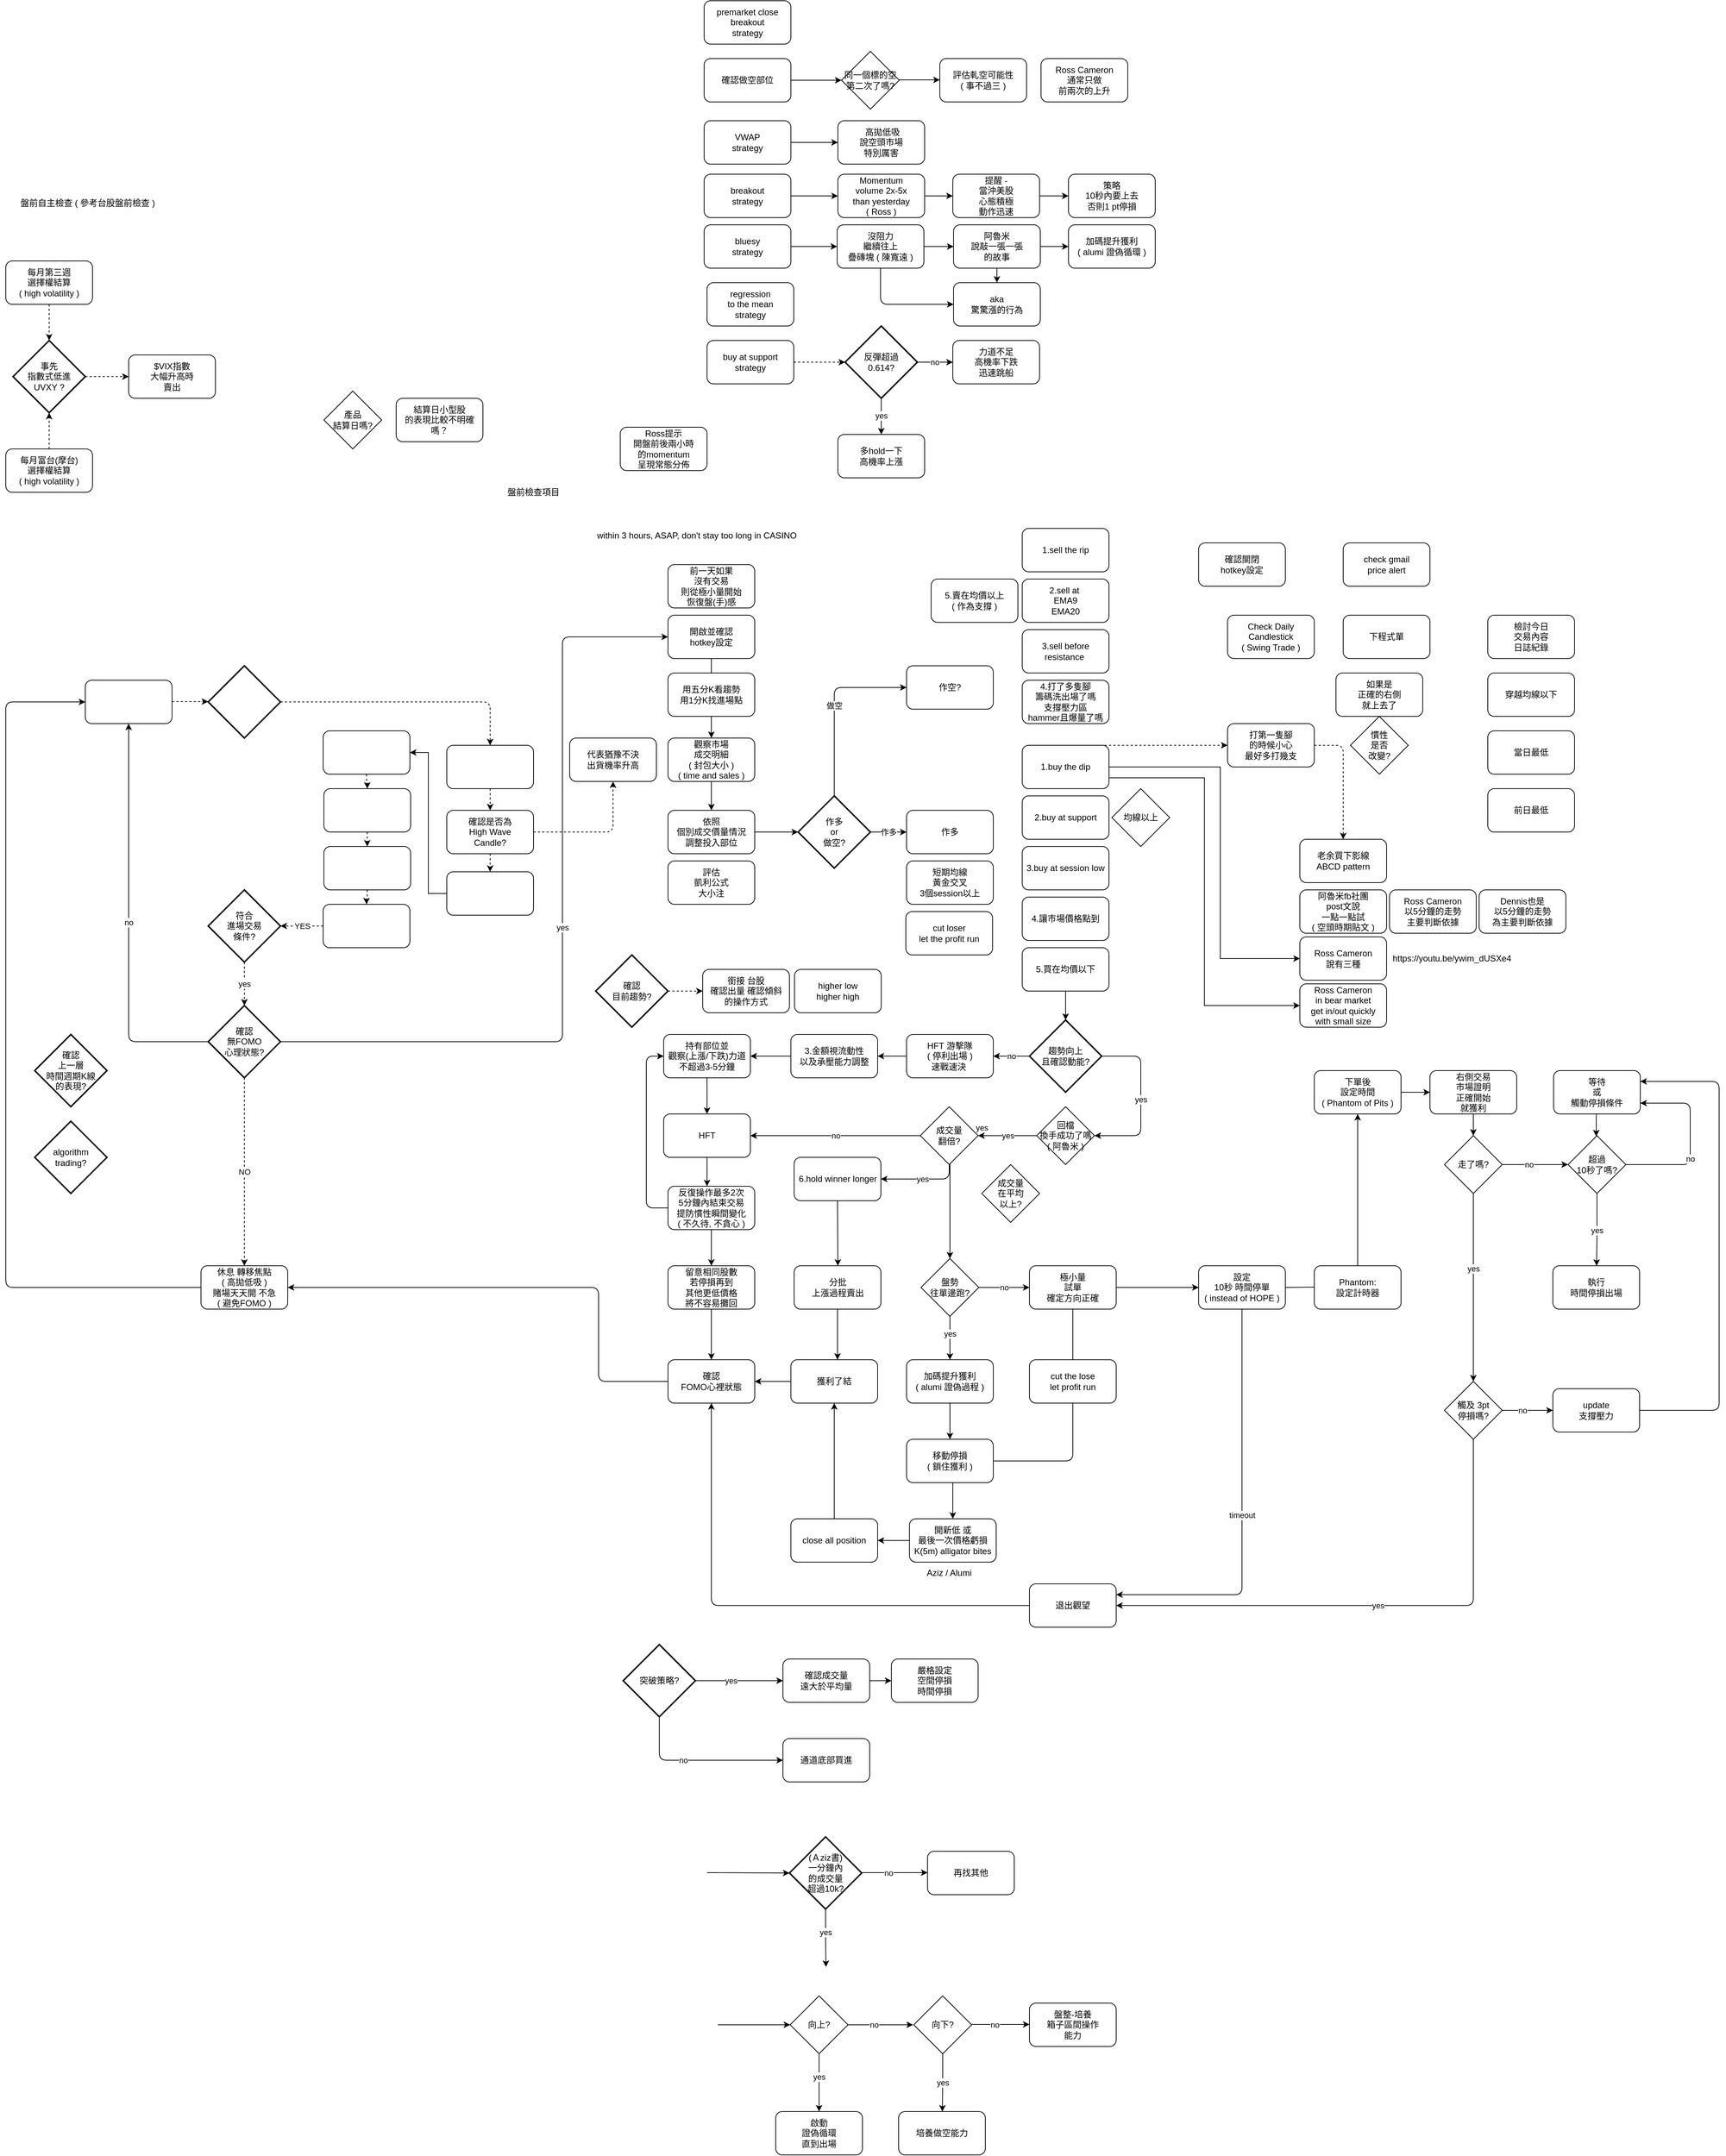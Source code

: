 <mxfile version="21.8.2" type="device" pages="3">
  <diagram id="2W2IRHp-vWOM0x0aQLfi" name="US trades">
    <mxGraphModel dx="1040" dy="1874" grid="1" gridSize="10" guides="1" tooltips="1" connect="1" arrows="1" fold="1" page="1" pageScale="1" pageWidth="827" pageHeight="1169" math="0" shadow="0">
      <root>
        <mxCell id="0" />
        <mxCell id="1" parent="0" />
        <mxCell id="skBQHpanSOeN_9HQ8_Ik-1" value="" style="rounded=1;whiteSpace=wrap;html=1;" parent="1" vertex="1">
          <mxGeometry x="140" y="230" width="120" height="60" as="geometry" />
        </mxCell>
        <mxCell id="skBQHpanSOeN_9HQ8_Ik-9" value="" style="rounded=1;whiteSpace=wrap;html=1;" parent="1" vertex="1">
          <mxGeometry x="640" y="320" width="120" height="60" as="geometry" />
        </mxCell>
        <mxCell id="skBQHpanSOeN_9HQ8_Ik-13" value="" style="rounded=1;whiteSpace=wrap;html=1;" parent="1" vertex="1">
          <mxGeometry x="469" y="300" width="120" height="60" as="geometry" />
        </mxCell>
        <mxCell id="skBQHpanSOeN_9HQ8_Ik-17" value="依照&lt;br&gt;個別成交價量情況&lt;br&gt;調整投入部位" style="rounded=1;whiteSpace=wrap;html=1;" parent="1" vertex="1">
          <mxGeometry x="946" y="410" width="120" height="60" as="geometry" />
        </mxCell>
        <mxCell id="skBQHpanSOeN_9HQ8_Ik-19" value="作多" style="rounded=1;whiteSpace=wrap;html=1;" parent="1" vertex="1">
          <mxGeometry x="1276" y="410" width="120" height="60" as="geometry" />
        </mxCell>
        <mxCell id="skBQHpanSOeN_9HQ8_Ik-20" value="作多&lt;br&gt;or&lt;br&gt;做空?" style="strokeWidth=2;html=1;shape=mxgraph.flowchart.decision;whiteSpace=wrap;" parent="1" vertex="1">
          <mxGeometry x="1126" y="390" width="100" height="100" as="geometry" />
        </mxCell>
        <mxCell id="skBQHpanSOeN_9HQ8_Ik-21" value="" style="edgeStyle=elbowEdgeStyle;elbow=horizontal;endArrow=classic;html=1;exitX=0.5;exitY=1;exitDx=0;exitDy=0;" parent="1" source="EkM0skgZJjpNYzMxfoZq-1" target="0viMkFpUtA3ro9ZAQS6A-8" edge="1">
          <mxGeometry width="50" height="50" relative="1" as="geometry">
            <mxPoint x="1016" y="390" as="sourcePoint" />
            <mxPoint x="1016" y="430" as="targetPoint" />
            <Array as="points" />
          </mxGeometry>
        </mxCell>
        <mxCell id="skBQHpanSOeN_9HQ8_Ik-23" value="作多" style="edgeStyle=elbowEdgeStyle;elbow=horizontal;endArrow=classic;html=1;startArrow=none;exitX=1;exitY=0.5;exitDx=0;exitDy=0;exitPerimeter=0;entryX=0;entryY=0.5;entryDx=0;entryDy=0;" parent="1" source="skBQHpanSOeN_9HQ8_Ik-20" target="skBQHpanSOeN_9HQ8_Ik-19" edge="1">
          <mxGeometry width="50" height="50" relative="1" as="geometry">
            <mxPoint x="1286" y="440" as="sourcePoint" />
            <mxPoint x="1276" y="340" as="targetPoint" />
            <Array as="points" />
          </mxGeometry>
        </mxCell>
        <mxCell id="skBQHpanSOeN_9HQ8_Ik-26" value="1.buy the dip" style="rounded=1;whiteSpace=wrap;html=1;align=center;" parent="1" vertex="1">
          <mxGeometry x="1436" y="320" width="120" height="60" as="geometry" />
        </mxCell>
        <mxCell id="skBQHpanSOeN_9HQ8_Ik-27" value="2.buy at support" style="rounded=1;whiteSpace=wrap;html=1;" parent="1" vertex="1">
          <mxGeometry x="1436" y="390" width="120" height="60" as="geometry" />
        </mxCell>
        <mxCell id="skBQHpanSOeN_9HQ8_Ik-29" value="做空" style="edgeStyle=elbowEdgeStyle;elbow=horizontal;endArrow=classic;html=1;entryX=0;entryY=0.5;entryDx=0;entryDy=0;exitX=0.5;exitY=0;exitDx=0;exitDy=0;exitPerimeter=0;" parent="1" source="skBQHpanSOeN_9HQ8_Ik-20" target="skBQHpanSOeN_9HQ8_Ik-24" edge="1">
          <mxGeometry width="50" height="50" relative="1" as="geometry">
            <mxPoint x="1026" y="190" as="sourcePoint" />
            <mxPoint x="1486" y="340" as="targetPoint" />
            <Array as="points">
              <mxPoint x="1176" y="300" />
            </Array>
          </mxGeometry>
        </mxCell>
        <mxCell id="skBQHpanSOeN_9HQ8_Ik-30" value="持有部位並&lt;br&gt;觀察(上漲/下跌)力道&lt;br&gt;不超過3-5分鐘" style="rounded=1;whiteSpace=wrap;html=1;" parent="1" vertex="1">
          <mxGeometry x="940" y="720" width="120" height="60" as="geometry" />
        </mxCell>
        <mxCell id="skBQHpanSOeN_9HQ8_Ik-31" value="" style="edgeStyle=elbowEdgeStyle;elbow=horizontal;endArrow=classic;html=1;exitX=0.5;exitY=1;exitDx=0;exitDy=0;entryX=0.5;entryY=0;entryDx=0;entryDy=0;entryPerimeter=0;" parent="1" source="Uu_KWGpfgqPLzKU3aUC3-20" target="VhhBP-Niib41JX8jMxsJ-1" edge="1">
          <mxGeometry width="50" height="50" relative="1" as="geometry">
            <mxPoint x="1005.83" y="480" as="sourcePoint" />
            <mxPoint x="1066" y="500" as="targetPoint" />
            <Array as="points" />
          </mxGeometry>
        </mxCell>
        <mxCell id="skBQHpanSOeN_9HQ8_Ik-32" value="HFT&amp;nbsp;游擊隊&lt;br&gt;( 停利出場 )&lt;br&gt;速戰速決&amp;nbsp;" style="rounded=1;whiteSpace=wrap;html=1;" parent="1" vertex="1">
          <mxGeometry x="1276" y="720" width="120" height="60" as="geometry" />
        </mxCell>
        <mxCell id="skBQHpanSOeN_9HQ8_Ik-33" value="分批&lt;br&gt;上漲過程賣出" style="rounded=1;whiteSpace=wrap;html=1;" parent="1" vertex="1">
          <mxGeometry x="1120.5" y="1040" width="120" height="60" as="geometry" />
        </mxCell>
        <mxCell id="skBQHpanSOeN_9HQ8_Ik-34" value="" style="edgeStyle=elbowEdgeStyle;elbow=vertical;endArrow=classic;html=1;entryX=1;entryY=0.5;entryDx=0;entryDy=0;" parent="1" source="skBQHpanSOeN_9HQ8_Ik-32" target="VhhBP-Niib41JX8jMxsJ-7" edge="1">
          <mxGeometry width="50" height="50" relative="1" as="geometry">
            <mxPoint x="1166" y="700" as="sourcePoint" />
            <mxPoint x="1226" y="670" as="targetPoint" />
            <Array as="points" />
          </mxGeometry>
        </mxCell>
        <mxCell id="skBQHpanSOeN_9HQ8_Ik-24" value="作空?" style="rounded=1;whiteSpace=wrap;html=1;" parent="1" vertex="1">
          <mxGeometry x="1276" y="210" width="120" height="60" as="geometry" />
        </mxCell>
        <mxCell id="skBQHpanSOeN_9HQ8_Ik-43" value="yes" style="edgeStyle=elbowEdgeStyle;elbow=horizontal;endArrow=classic;html=1;dashed=1;entryX=0.5;entryY=0;entryDx=0;entryDy=0;entryPerimeter=0;exitX=0.5;exitY=1;exitDx=0;exitDy=0;exitPerimeter=0;" parent="1" source="ZMTA7PW-a7Co3rukDNKd-3" target="C_OK-YuIfiXgKfMNKGLl-3" edge="1">
          <mxGeometry width="50" height="50" relative="1" as="geometry">
            <mxPoint x="300" y="540" as="sourcePoint" />
            <mxPoint x="430" y="370" as="targetPoint" />
            <Array as="points">
              <mxPoint x="360" y="660" />
              <mxPoint x="230" y="340" />
            </Array>
          </mxGeometry>
        </mxCell>
        <mxCell id="skBQHpanSOeN_9HQ8_Ik-45" value="反復操作最多2次&lt;br&gt;5分鐘內結束交易&lt;br&gt;提防慣性瞬間變化&lt;br&gt;( 不久待, 不貪心 )" style="rounded=1;whiteSpace=wrap;html=1;" parent="1" vertex="1">
          <mxGeometry x="946" y="930" width="120" height="60" as="geometry" />
        </mxCell>
        <mxCell id="skBQHpanSOeN_9HQ8_Ik-47" value="" style="edgeStyle=elbowEdgeStyle;elbow=horizontal;endArrow=classic;html=1;exitX=0;exitY=0.5;exitDx=0;exitDy=0;" parent="1" source="skBQHpanSOeN_9HQ8_Ik-45" target="skBQHpanSOeN_9HQ8_Ik-30" edge="1">
          <mxGeometry width="50" height="50" relative="1" as="geometry">
            <mxPoint x="1076" y="610" as="sourcePoint" />
            <mxPoint x="1276" y="580" as="targetPoint" />
            <Array as="points">
              <mxPoint x="916" y="600" />
            </Array>
          </mxGeometry>
        </mxCell>
        <mxCell id="skBQHpanSOeN_9HQ8_Ik-48" value="休息 轉移焦點&lt;br&gt;( 高拋低吸 )&lt;br&gt;賭場天天開 不急&lt;br&gt;( 避免FOMO )" style="rounded=1;whiteSpace=wrap;html=1;" parent="1" vertex="1">
          <mxGeometry x="300" y="1040" width="120" height="60" as="geometry" />
        </mxCell>
        <mxCell id="skBQHpanSOeN_9HQ8_Ik-49" value="" style="edgeStyle=elbowEdgeStyle;elbow=horizontal;endArrow=classic;html=1;exitX=0.5;exitY=1;exitDx=0;exitDy=0;entryX=0.5;entryY=0;entryDx=0;entryDy=0;" parent="1" source="skBQHpanSOeN_9HQ8_Ik-45" target="Uu_KWGpfgqPLzKU3aUC3-11" edge="1">
          <mxGeometry width="50" height="50" relative="1" as="geometry">
            <mxPoint x="1016" y="720" as="sourcePoint" />
            <mxPoint x="1006" y="940" as="targetPoint" />
            <Array as="points" />
          </mxGeometry>
        </mxCell>
        <mxCell id="skBQHpanSOeN_9HQ8_Ik-50" value="" style="edgeStyle=elbowEdgeStyle;elbow=horizontal;endArrow=classic;html=1;entryX=0;entryY=0.5;entryDx=0;entryDy=0;exitX=0;exitY=0.5;exitDx=0;exitDy=0;" parent="1" source="skBQHpanSOeN_9HQ8_Ik-48" target="skBQHpanSOeN_9HQ8_Ik-1" edge="1">
          <mxGeometry width="50" height="50" relative="1" as="geometry">
            <mxPoint x="150" y="650" as="sourcePoint" />
            <mxPoint x="150" y="450" as="targetPoint" />
            <Array as="points">
              <mxPoint x="30" y="480" />
            </Array>
          </mxGeometry>
        </mxCell>
        <mxCell id="_6fpKBOjLZMXCEf4Lv_I-1" value="1.sell the rip" style="rounded=1;whiteSpace=wrap;html=1;" parent="1" vertex="1">
          <mxGeometry x="1436" y="20" width="120" height="60" as="geometry" />
        </mxCell>
        <mxCell id="C_OK-YuIfiXgKfMNKGLl-2" value="yes" style="edgeStyle=elbowEdgeStyle;elbow=horizontal;endArrow=classic;html=1;exitX=1;exitY=0.5;exitDx=0;exitDy=0;exitPerimeter=0;entryX=0;entryY=0.5;entryDx=0;entryDy=0;" parent="1" source="C_OK-YuIfiXgKfMNKGLl-3" target="EkM0skgZJjpNYzMxfoZq-1" edge="1">
          <mxGeometry width="50" height="50" relative="1" as="geometry">
            <mxPoint x="220" y="500" as="sourcePoint" />
            <mxPoint x="946" y="70" as="targetPoint" />
            <Array as="points">
              <mxPoint x="800" y="400" />
              <mxPoint x="490" y="740" />
              <mxPoint x="810" y="280" />
              <mxPoint x="420" y="760" />
              <mxPoint x="800" y="320" />
              <mxPoint x="180" y="830" />
            </Array>
          </mxGeometry>
        </mxCell>
        <mxCell id="C_OK-YuIfiXgKfMNKGLl-3" value="確認&lt;br&gt;無FOMO&lt;br&gt;心理狀態?" style="strokeWidth=2;html=1;shape=mxgraph.flowchart.decision;whiteSpace=wrap;" parent="1" vertex="1">
          <mxGeometry x="310" y="680" width="100" height="100" as="geometry" />
        </mxCell>
        <mxCell id="C_OK-YuIfiXgKfMNKGLl-4" value="no" style="edgeStyle=elbowEdgeStyle;elbow=horizontal;endArrow=classic;html=1;entryX=0.5;entryY=1;entryDx=0;entryDy=0;" parent="1" source="C_OK-YuIfiXgKfMNKGLl-3" target="skBQHpanSOeN_9HQ8_Ik-1" edge="1">
          <mxGeometry width="50" height="50" relative="1" as="geometry">
            <mxPoint x="530" y="740" as="sourcePoint" />
            <mxPoint x="210" y="600" as="targetPoint" />
            <Array as="points">
              <mxPoint x="200" y="500" />
            </Array>
          </mxGeometry>
        </mxCell>
        <mxCell id="W_NOA3347FtvShPqdSyt-1" value="" style="rounded=1;whiteSpace=wrap;html=1;" parent="1" vertex="1">
          <mxGeometry x="470" y="460" width="120" height="60" as="geometry" />
        </mxCell>
        <mxCell id="eWIeHxmlQqAwC8VUloCX-1" value="within 3 hours, ASAP, don&#39;t stay too long in CASINO" style="text;html=1;strokeColor=none;fillColor=none;align=center;verticalAlign=middle;whiteSpace=wrap;rounded=0;dashed=1;" parent="1" vertex="1">
          <mxGeometry x="846" y="20" width="280" height="20" as="geometry" />
        </mxCell>
        <mxCell id="VhhBP-Niib41JX8jMxsJ-1" value="趨勢向上&lt;br&gt;且確認動能?" style="strokeWidth=2;html=1;shape=mxgraph.flowchart.decision;whiteSpace=wrap;" parent="1" vertex="1">
          <mxGeometry x="1446" y="700" width="100" height="100" as="geometry" />
        </mxCell>
        <mxCell id="VhhBP-Niib41JX8jMxsJ-2" value="no" style="edgeStyle=elbowEdgeStyle;elbow=horizontal;endArrow=classic;html=1;exitX=0;exitY=0.5;exitDx=0;exitDy=0;exitPerimeter=0;" parent="1" source="VhhBP-Niib41JX8jMxsJ-1" target="skBQHpanSOeN_9HQ8_Ik-32" edge="1">
          <mxGeometry width="50" height="50" relative="1" as="geometry">
            <mxPoint x="1016" y="540" as="sourcePoint" />
            <mxPoint x="1076" y="550" as="targetPoint" />
            <Array as="points" />
          </mxGeometry>
        </mxCell>
        <mxCell id="VhhBP-Niib41JX8jMxsJ-5" value="yes" style="edgeStyle=elbowEdgeStyle;elbow=vertical;endArrow=classic;html=1;exitX=1;exitY=0.5;exitDx=0;exitDy=0;exitPerimeter=0;entryX=1;entryY=0.5;entryDx=0;entryDy=0;" parent="1" source="VhhBP-Niib41JX8jMxsJ-1" target="owlTr-YlEEa1qPWzq2FL-2" edge="1">
          <mxGeometry width="50" height="50" relative="1" as="geometry">
            <mxPoint x="1506" y="800" as="sourcePoint" />
            <mxPoint x="1500" y="840" as="targetPoint" />
            <Array as="points">
              <mxPoint x="1600" y="830" />
            </Array>
          </mxGeometry>
        </mxCell>
        <mxCell id="VhhBP-Niib41JX8jMxsJ-6" value="" style="edgeStyle=elbowEdgeStyle;elbow=vertical;endArrow=classic;html=1;" parent="1" source="skBQHpanSOeN_9HQ8_Ik-30" target="u6-GuaqWwv9v-J1z-GwI-6" edge="1">
          <mxGeometry width="50" height="50" relative="1" as="geometry">
            <mxPoint x="1286" y="760" as="sourcePoint" />
            <mxPoint x="1006" y="830" as="targetPoint" />
            <Array as="points">
              <mxPoint x="1006" y="730" />
            </Array>
          </mxGeometry>
        </mxCell>
        <mxCell id="VhhBP-Niib41JX8jMxsJ-7" value="3.金額視流動性&lt;br&gt;以及承壓能力調整" style="rounded=1;whiteSpace=wrap;html=1;" parent="1" vertex="1">
          <mxGeometry x="1116" y="720" width="120" height="60" as="geometry" />
        </mxCell>
        <mxCell id="VhhBP-Niib41JX8jMxsJ-9" value="" style="edgeStyle=elbowEdgeStyle;elbow=vertical;endArrow=classic;html=1;entryX=1;entryY=0.5;entryDx=0;entryDy=0;exitX=0;exitY=0.5;exitDx=0;exitDy=0;" parent="1" source="VhhBP-Niib41JX8jMxsJ-7" target="skBQHpanSOeN_9HQ8_Ik-30" edge="1">
          <mxGeometry width="50" height="50" relative="1" as="geometry">
            <mxPoint x="1346" y="730" as="sourcePoint" />
            <mxPoint x="1236" y="680" as="targetPoint" />
            <Array as="points" />
          </mxGeometry>
        </mxCell>
        <mxCell id="VhhBP-Niib41JX8jMxsJ-10" value="加碼提升獲利&lt;br&gt;( alumi 證偽過程 )" style="rounded=1;whiteSpace=wrap;html=1;" parent="1" vertex="1">
          <mxGeometry x="1276" y="1170" width="120" height="60" as="geometry" />
        </mxCell>
        <mxCell id="VhhBP-Niib41JX8jMxsJ-12" value="yes" style="edgeStyle=elbowEdgeStyle;elbow=vertical;endArrow=classic;html=1;entryX=0.5;entryY=0;entryDx=0;entryDy=0;" parent="1" source="u6-GuaqWwv9v-J1z-GwI-2" target="wbfNIDW1-kOJPG0rf3Xk-1" edge="1">
          <mxGeometry x="-1" y="67" width="50" height="50" relative="1" as="geometry">
            <mxPoint x="1336" y="1000" as="sourcePoint" />
            <mxPoint x="1336" y="1060" as="targetPoint" />
            <Array as="points">
              <mxPoint x="1336" y="1030" />
            </Array>
            <mxPoint x="-23" y="-50" as="offset" />
          </mxGeometry>
        </mxCell>
        <mxCell id="VhhBP-Niib41JX8jMxsJ-15" value="確認&lt;br&gt;FOMO心裡狀態" style="rounded=1;whiteSpace=wrap;html=1;" parent="1" vertex="1">
          <mxGeometry x="946" y="1170" width="120" height="60" as="geometry" />
        </mxCell>
        <mxCell id="VhhBP-Niib41JX8jMxsJ-16" value="" style="edgeStyle=elbowEdgeStyle;elbow=horizontal;endArrow=classic;html=1;entryX=1;entryY=0.5;entryDx=0;entryDy=0;exitX=0;exitY=0.5;exitDx=0;exitDy=0;" parent="1" source="VhhBP-Niib41JX8jMxsJ-15" target="skBQHpanSOeN_9HQ8_Ik-48" edge="1">
          <mxGeometry width="50" height="50" relative="1" as="geometry">
            <mxPoint x="210" y="1070" as="sourcePoint" />
            <mxPoint x="200" y="1400" as="targetPoint" />
            <Array as="points">
              <mxPoint x="850" y="1050" />
              <mxPoint x="-680" y="1360" />
            </Array>
          </mxGeometry>
        </mxCell>
        <mxCell id="VhhBP-Niib41JX8jMxsJ-17" value="移動停損&lt;br&gt;( 鎖住獲利 )" style="rounded=1;whiteSpace=wrap;html=1;" parent="1" vertex="1">
          <mxGeometry x="1276" y="1280" width="120" height="60" as="geometry" />
        </mxCell>
        <mxCell id="VhhBP-Niib41JX8jMxsJ-18" value="" style="edgeStyle=elbowEdgeStyle;elbow=vertical;endArrow=classic;html=1;entryX=0.5;entryY=0;entryDx=0;entryDy=0;" parent="1" source="VhhBP-Niib41JX8jMxsJ-10" target="VhhBP-Niib41JX8jMxsJ-17" edge="1">
          <mxGeometry width="50" height="50" relative="1" as="geometry">
            <mxPoint x="1456" y="1020" as="sourcePoint" />
            <mxPoint x="1386" y="1020" as="targetPoint" />
            <Array as="points" />
          </mxGeometry>
        </mxCell>
        <mxCell id="VhhBP-Niib41JX8jMxsJ-19" value="獲利了結" style="rounded=1;whiteSpace=wrap;html=1;" parent="1" vertex="1">
          <mxGeometry x="1116" y="1170" width="120" height="60" as="geometry" />
        </mxCell>
        <mxCell id="VhhBP-Niib41JX8jMxsJ-20" value="" style="edgeStyle=elbowEdgeStyle;elbow=horizontal;endArrow=classic;html=1;exitX=0;exitY=0.5;exitDx=0;exitDy=0;" parent="1" source="VhhBP-Niib41JX8jMxsJ-19" target="VhhBP-Niib41JX8jMxsJ-15" edge="1">
          <mxGeometry width="50" height="50" relative="1" as="geometry">
            <mxPoint x="1016" y="1050" as="sourcePoint" />
            <mxPoint x="1016" y="1120" as="targetPoint" />
            <Array as="points" />
          </mxGeometry>
        </mxCell>
        <mxCell id="VhhBP-Niib41JX8jMxsJ-21" value="" style="edgeStyle=elbowEdgeStyle;elbow=horizontal;endArrow=classic;html=1;exitX=0.5;exitY=1;exitDx=0;exitDy=0;" parent="1" source="skBQHpanSOeN_9HQ8_Ik-33" target="VhhBP-Niib41JX8jMxsJ-19" edge="1">
          <mxGeometry width="50" height="50" relative="1" as="geometry">
            <mxPoint x="1126" y="1100" as="sourcePoint" />
            <mxPoint x="1076" y="1100" as="targetPoint" />
            <Array as="points" />
          </mxGeometry>
        </mxCell>
        <mxCell id="VhhBP-Niib41JX8jMxsJ-22" value="" style="edgeStyle=elbowEdgeStyle;elbow=vertical;endArrow=classic;html=1;" parent="1" source="VhhBP-Niib41JX8jMxsJ-17" edge="1">
          <mxGeometry width="50" height="50" relative="1" as="geometry">
            <mxPoint x="1186" y="1050" as="sourcePoint" />
            <mxPoint x="1340" y="1390" as="targetPoint" />
            <Array as="points">
              <mxPoint x="1336" y="1330" />
            </Array>
          </mxGeometry>
        </mxCell>
        <mxCell id="VhhBP-Niib41JX8jMxsJ-23" value="" style="strokeWidth=2;html=1;shape=mxgraph.flowchart.decision;whiteSpace=wrap;" parent="1" vertex="1">
          <mxGeometry x="310" y="210" width="100" height="100" as="geometry" />
        </mxCell>
        <mxCell id="EkM0skgZJjpNYzMxfoZq-1" value="開啟並確認&lt;br&gt;hotkey設定" style="rounded=1;whiteSpace=wrap;html=1;" parent="1" vertex="1">
          <mxGeometry x="946" y="140" width="120" height="60" as="geometry" />
        </mxCell>
        <mxCell id="EkM0skgZJjpNYzMxfoZq-2" value="" style="edgeStyle=elbowEdgeStyle;elbow=horizontal;endArrow=classic;html=1;entryX=0;entryY=0.5;entryDx=0;entryDy=0;exitX=1;exitY=0.5;exitDx=0;exitDy=0;entryPerimeter=0;" parent="1" source="skBQHpanSOeN_9HQ8_Ik-17" target="skBQHpanSOeN_9HQ8_Ik-20" edge="1">
          <mxGeometry width="50" height="50" relative="1" as="geometry">
            <mxPoint x="1076" y="560" as="sourcePoint" />
            <mxPoint x="1126" y="460" as="targetPoint" />
            <Array as="points">
              <mxPoint x="1100" y="440" />
              <mxPoint x="1006" y="500" />
            </Array>
          </mxGeometry>
        </mxCell>
        <mxCell id="EkM0skgZJjpNYzMxfoZq-3" value="確認關閉&lt;br&gt;hotkey設定" style="rounded=1;whiteSpace=wrap;html=1;" parent="1" vertex="1">
          <mxGeometry x="1680" y="40" width="120" height="60" as="geometry" />
        </mxCell>
        <mxCell id="1WfiTx5VEYkJO1Hu9jlq-1" value="Check Daily Candlestick&lt;br&gt;( Swing Trade )" style="rounded=1;whiteSpace=wrap;html=1;" parent="1" vertex="1">
          <mxGeometry x="1720" y="140" width="120" height="60" as="geometry" />
        </mxCell>
        <mxCell id="1WfiTx5VEYkJO1Hu9jlq-2" value="3.buy at session low" style="rounded=1;whiteSpace=wrap;html=1;" parent="1" vertex="1">
          <mxGeometry x="1436" y="460" width="120" height="60" as="geometry" />
        </mxCell>
        <mxCell id="skBQHpanSOeN_9HQ8_Ik-28" value="4.讓市場價格點到" style="rounded=1;whiteSpace=wrap;html=1;" parent="1" vertex="1">
          <mxGeometry x="1436" y="530" width="120" height="60" as="geometry" />
        </mxCell>
        <mxCell id="Knp_QD3zdvXwg-ZzL5qu-1" value="每月第三週&lt;br&gt;選擇權結算&lt;br&gt;( high volatility )" style="rounded=1;whiteSpace=wrap;html=1;" parent="1" vertex="1">
          <mxGeometry x="30" y="-350" width="120" height="60" as="geometry" />
        </mxCell>
        <mxCell id="Knp_QD3zdvXwg-ZzL5qu-2" value="事先&lt;br&gt;指數式低進&lt;br&gt;UVXY ?" style="strokeWidth=2;html=1;shape=mxgraph.flowchart.decision;whiteSpace=wrap;" parent="1" vertex="1">
          <mxGeometry x="40" y="-240" width="100" height="100" as="geometry" />
        </mxCell>
        <mxCell id="Knp_QD3zdvXwg-ZzL5qu-3" value="" style="edgeStyle=elbowEdgeStyle;elbow=horizontal;endArrow=classic;html=1;dashed=1;" parent="1" source="Knp_QD3zdvXwg-ZzL5qu-1" target="Knp_QD3zdvXwg-ZzL5qu-2" edge="1">
          <mxGeometry width="50" height="50" relative="1" as="geometry">
            <mxPoint x="-110" y="-190.5" as="sourcePoint" />
            <mxPoint x="-60" y="-190.5" as="targetPoint" />
            <Array as="points">
              <mxPoint x="90" y="-270" />
              <mxPoint x="-100" y="-190.5" />
            </Array>
          </mxGeometry>
        </mxCell>
        <mxCell id="Knp_QD3zdvXwg-ZzL5qu-4" value="" style="edgeStyle=elbowEdgeStyle;elbow=horizontal;endArrow=classic;html=1;dashed=1;" parent="1" source="Knp_QD3zdvXwg-ZzL5qu-2" target="Knp_QD3zdvXwg-ZzL5qu-5" edge="1">
          <mxGeometry width="50" height="50" relative="1" as="geometry">
            <mxPoint x="50" y="-190.5" as="sourcePoint" />
            <mxPoint x="110" y="-190.5" as="targetPoint" />
            <Array as="points">
              <mxPoint x="70" y="-190.5" />
            </Array>
          </mxGeometry>
        </mxCell>
        <mxCell id="Knp_QD3zdvXwg-ZzL5qu-5" value="$VIX指數&lt;br&gt;大幅升高時&lt;br&gt;賣出" style="rounded=1;whiteSpace=wrap;html=1;" parent="1" vertex="1">
          <mxGeometry x="200" y="-220" width="120" height="60" as="geometry" />
        </mxCell>
        <mxCell id="Cetyac1BlZ-1omTwtbpA-1" value="每月富台(摩台)&lt;br&gt;選擇權結算&lt;br&gt;( high volatility )" style="rounded=1;whiteSpace=wrap;html=1;" parent="1" vertex="1">
          <mxGeometry x="30" y="-90" width="120" height="60" as="geometry" />
        </mxCell>
        <mxCell id="Cetyac1BlZ-1omTwtbpA-2" value="" style="edgeStyle=elbowEdgeStyle;elbow=horizontal;endArrow=classic;html=1;dashed=1;entryX=0.5;entryY=1;entryDx=0;entryDy=0;entryPerimeter=0;" parent="1" source="Cetyac1BlZ-1omTwtbpA-1" target="Knp_QD3zdvXwg-ZzL5qu-2" edge="1">
          <mxGeometry width="50" height="50" relative="1" as="geometry">
            <mxPoint x="-100" y="-110.5" as="sourcePoint" />
            <mxPoint x="-40" y="-110.5" as="targetPoint" />
            <Array as="points">
              <mxPoint x="90" y="-100" />
            </Array>
          </mxGeometry>
        </mxCell>
        <mxCell id="ZMTA7PW-a7Co3rukDNKd-1" value="" style="rounded=1;whiteSpace=wrap;html=1;" parent="1" vertex="1">
          <mxGeometry x="470" y="380" width="120" height="60" as="geometry" />
        </mxCell>
        <mxCell id="ZMTA7PW-a7Co3rukDNKd-3" value="符合&lt;br&gt;進場交易&lt;br&gt;條件?" style="strokeWidth=2;html=1;shape=mxgraph.flowchart.decision;whiteSpace=wrap;" parent="1" vertex="1">
          <mxGeometry x="310" y="520" width="100" height="100" as="geometry" />
        </mxCell>
        <mxCell id="ZMTA7PW-a7Co3rukDNKd-4" value="YES" style="edgeStyle=elbowEdgeStyle;elbow=horizontal;endArrow=classic;html=1;dashed=1;exitX=0;exitY=0.5;exitDx=0;exitDy=0;entryX=1;entryY=0.5;entryDx=0;entryDy=0;entryPerimeter=0;" parent="1" source="ZMTA7PW-a7Co3rukDNKd-5" target="ZMTA7PW-a7Co3rukDNKd-3" edge="1">
          <mxGeometry width="50" height="50" relative="1" as="geometry">
            <mxPoint x="340" y="720" as="sourcePoint" />
            <mxPoint x="450" y="650" as="targetPoint" />
            <Array as="points" />
          </mxGeometry>
        </mxCell>
        <mxCell id="ZMTA7PW-a7Co3rukDNKd-5" value="" style="rounded=1;whiteSpace=wrap;html=1;" parent="1" vertex="1">
          <mxGeometry x="469" y="540" width="120" height="60" as="geometry" />
        </mxCell>
        <mxCell id="AaKZ0EF2qf_AE9YELpaL-1" value="" style="edgeStyle=elbowEdgeStyle;elbow=vertical;endArrow=classic;html=1;dashed=1;entryX=0;entryY=0.5;entryDx=0;entryDy=0;entryPerimeter=0;" parent="1" source="skBQHpanSOeN_9HQ8_Ik-1" target="VhhBP-Niib41JX8jMxsJ-23" edge="1">
          <mxGeometry width="50" height="50" relative="1" as="geometry">
            <mxPoint x="270" y="259.5" as="sourcePoint" />
            <mxPoint x="310" y="259.5" as="targetPoint" />
            <Array as="points">
              <mxPoint x="290" y="259.5" />
            </Array>
          </mxGeometry>
        </mxCell>
        <mxCell id="AaKZ0EF2qf_AE9YELpaL-7" value="NO" style="edgeStyle=elbowEdgeStyle;elbow=horizontal;endArrow=classic;html=1;dashed=1;entryX=0.5;entryY=0;entryDx=0;entryDy=0;exitX=0.5;exitY=1;exitDx=0;exitDy=0;exitPerimeter=0;" parent="1" source="C_OK-YuIfiXgKfMNKGLl-3" target="skBQHpanSOeN_9HQ8_Ik-48" edge="1">
          <mxGeometry width="50" height="50" relative="1" as="geometry">
            <mxPoint x="540" y="780" as="sourcePoint" />
            <mxPoint x="270" y="850" as="targetPoint" />
            <Array as="points">
              <mxPoint x="360" y="920" />
              <mxPoint x="260" y="370" />
            </Array>
          </mxGeometry>
        </mxCell>
        <mxCell id="AaKZ0EF2qf_AE9YELpaL-8" value="" style="edgeStyle=elbowEdgeStyle;elbow=vertical;endArrow=classic;html=1;dashed=1;exitX=1;exitY=0.5;exitDx=0;exitDy=0;entryX=0.5;entryY=0;entryDx=0;entryDy=0;exitPerimeter=0;" parent="1" source="VhhBP-Niib41JX8jMxsJ-23" target="skBQHpanSOeN_9HQ8_Ik-9" edge="1">
          <mxGeometry width="50" height="50" relative="1" as="geometry">
            <mxPoint x="590" y="260" as="sourcePoint" />
            <mxPoint x="480" y="269.5" as="targetPoint" />
            <Array as="points">
              <mxPoint x="620" y="260" />
            </Array>
          </mxGeometry>
        </mxCell>
        <mxCell id="wbfNIDW1-kOJPG0rf3Xk-1" value="盤勢&lt;br&gt;往單邊跑?" style="rhombus;whiteSpace=wrap;html=1;" parent="1" vertex="1">
          <mxGeometry x="1296" y="1030" width="80" height="80" as="geometry" />
        </mxCell>
        <mxCell id="wbfNIDW1-kOJPG0rf3Xk-2" value="yes" style="edgeStyle=elbowEdgeStyle;elbow=vertical;endArrow=classic;html=1;entryX=0.5;entryY=0;entryDx=0;entryDy=0;exitX=0.5;exitY=1;exitDx=0;exitDy=0;" parent="1" source="wbfNIDW1-kOJPG0rf3Xk-1" target="VhhBP-Niib41JX8jMxsJ-10" edge="1">
          <mxGeometry x="-0.2" width="50" height="50" relative="1" as="geometry">
            <mxPoint x="1346" y="1010" as="sourcePoint" />
            <mxPoint x="1346" y="1060" as="targetPoint" />
            <Array as="points">
              <mxPoint x="1356" y="1150" />
            </Array>
            <mxPoint as="offset" />
          </mxGeometry>
        </mxCell>
        <mxCell id="wbfNIDW1-kOJPG0rf3Xk-3" value="no" style="edgeStyle=elbowEdgeStyle;elbow=vertical;endArrow=classic;html=1;entryX=0;entryY=0.5;entryDx=0;entryDy=0;exitX=1;exitY=0.5;exitDx=0;exitDy=0;" parent="1" source="wbfNIDW1-kOJPG0rf3Xk-1" target="Uu_KWGpfgqPLzKU3aUC3-17" edge="1">
          <mxGeometry width="50" height="50" relative="1" as="geometry">
            <mxPoint x="1446" y="1100" as="sourcePoint" />
            <mxPoint x="1446" y="1160" as="targetPoint" />
            <Array as="points">
              <mxPoint x="1410" y="1070" />
            </Array>
          </mxGeometry>
        </mxCell>
        <mxCell id="wbfNIDW1-kOJPG0rf3Xk-4" value="退出觀望" style="rounded=1;whiteSpace=wrap;html=1;" parent="1" vertex="1">
          <mxGeometry x="1446" y="1480" width="120" height="60" as="geometry" />
        </mxCell>
        <mxCell id="wbfNIDW1-kOJPG0rf3Xk-5" value="" style="edgeStyle=elbowEdgeStyle;elbow=vertical;endArrow=classic;html=1;entryX=0.5;entryY=1;entryDx=0;entryDy=0;exitX=0;exitY=0.5;exitDx=0;exitDy=0;" parent="1" source="wbfNIDW1-kOJPG0rf3Xk-4" target="VhhBP-Niib41JX8jMxsJ-15" edge="1">
          <mxGeometry width="50" height="50" relative="1" as="geometry">
            <mxPoint x="1226" y="1480" as="sourcePoint" />
            <mxPoint x="1276" y="1430" as="targetPoint" />
            <Array as="points">
              <mxPoint x="1250" y="1510" />
            </Array>
          </mxGeometry>
        </mxCell>
        <mxCell id="Uu_KWGpfgqPLzKU3aUC3-1" value="確認是否為&lt;br&gt;High Wave&lt;br&gt;Candle?" style="rounded=1;whiteSpace=wrap;html=1;" parent="1" vertex="1">
          <mxGeometry x="640" y="410" width="120" height="60" as="geometry" />
        </mxCell>
        <mxCell id="Uu_KWGpfgqPLzKU3aUC3-2" value="" style="edgeStyle=elbowEdgeStyle;elbow=horizontal;endArrow=classic;html=1;dashed=1;exitX=0.5;exitY=1;exitDx=0;exitDy=0;entryX=0.5;entryY=0;entryDx=0;entryDy=0;" parent="1" source="skBQHpanSOeN_9HQ8_Ik-9" target="Uu_KWGpfgqPLzKU3aUC3-1" edge="1">
          <mxGeometry width="50" height="50" relative="1" as="geometry">
            <mxPoint x="650" y="440" as="sourcePoint" />
            <mxPoint x="600" y="350" as="targetPoint" />
            <Array as="points" />
          </mxGeometry>
        </mxCell>
        <mxCell id="Uu_KWGpfgqPLzKU3aUC3-5" value="check gmail&lt;br&gt;price alert" style="rounded=1;whiteSpace=wrap;html=1;" parent="1" vertex="1">
          <mxGeometry x="1880" y="40" width="120" height="60" as="geometry" />
        </mxCell>
        <mxCell id="Uu_KWGpfgqPLzKU3aUC3-6" value="2.sell at&amp;nbsp;&lt;br&gt;EMA9&lt;br&gt;EMA20" style="rounded=1;whiteSpace=wrap;html=1;" parent="1" vertex="1">
          <mxGeometry x="1436" y="90" width="120" height="60" as="geometry" />
        </mxCell>
        <mxCell id="Uu_KWGpfgqPLzKU3aUC3-7" value="3.sell before&lt;br&gt;resistance&amp;nbsp;&lt;br&gt;" style="rounded=1;whiteSpace=wrap;html=1;" parent="1" vertex="1">
          <mxGeometry x="1436" y="160" width="120" height="60" as="geometry" />
        </mxCell>
        <mxCell id="Uu_KWGpfgqPLzKU3aUC3-8" value="4.打了多隻腳&lt;br&gt;籌碼洗出場了嗎&lt;br&gt;支撐壓力區&lt;br&gt;hammer且爆量了嗎" style="rounded=1;whiteSpace=wrap;html=1;" parent="1" vertex="1">
          <mxGeometry x="1436" y="230" width="120" height="60" as="geometry" />
        </mxCell>
        <mxCell id="Uu_KWGpfgqPLzKU3aUC3-10" value="評估&lt;br&gt;凱利公式&lt;br&gt;大小注" style="rounded=1;whiteSpace=wrap;html=1;" parent="1" vertex="1">
          <mxGeometry x="946" y="480" width="120" height="60" as="geometry" />
        </mxCell>
        <mxCell id="Uu_KWGpfgqPLzKU3aUC3-11" value="留意相同股數&lt;br&gt;若停損再到&lt;br&gt;其他更低價格&lt;br&gt;將不容易攤回" style="rounded=1;whiteSpace=wrap;html=1;" parent="1" vertex="1">
          <mxGeometry x="946" y="1040" width="120" height="60" as="geometry" />
        </mxCell>
        <mxCell id="Uu_KWGpfgqPLzKU3aUC3-12" value="" style="edgeStyle=elbowEdgeStyle;elbow=horizontal;endArrow=classic;html=1;entryX=0.5;entryY=0;entryDx=0;entryDy=0;" parent="1" source="Uu_KWGpfgqPLzKU3aUC3-11" target="VhhBP-Niib41JX8jMxsJ-15" edge="1">
          <mxGeometry width="50" height="50" relative="1" as="geometry">
            <mxPoint x="1005.5" y="1110" as="sourcePoint" />
            <mxPoint x="1005.5" y="1160" as="targetPoint" />
            <Array as="points" />
          </mxGeometry>
        </mxCell>
        <mxCell id="Uu_KWGpfgqPLzKU3aUC3-13" value="開新低&amp;nbsp;或&lt;br&gt;最後一次價格虧損&lt;br&gt;K(5m) alligator bites" style="rounded=1;whiteSpace=wrap;html=1;" parent="1" vertex="1">
          <mxGeometry x="1280" y="1390" width="120" height="60" as="geometry" />
        </mxCell>
        <mxCell id="Uu_KWGpfgqPLzKU3aUC3-14" value="" style="edgeStyle=elbowEdgeStyle;elbow=horizontal;endArrow=classic;html=1;entryX=0.5;entryY=1;entryDx=0;entryDy=0;" parent="1" source="Uu_KWGpfgqPLzKU3aUC3-15" target="VhhBP-Niib41JX8jMxsJ-19" edge="1">
          <mxGeometry width="50" height="50" relative="1" as="geometry">
            <mxPoint x="1170" y="1430" as="sourcePoint" />
            <mxPoint x="1246" y="1340" as="targetPoint" />
            <Array as="points">
              <mxPoint x="1176" y="1410" />
            </Array>
          </mxGeometry>
        </mxCell>
        <mxCell id="Uu_KWGpfgqPLzKU3aUC3-15" value="close all position" style="rounded=1;whiteSpace=wrap;html=1;" parent="1" vertex="1">
          <mxGeometry x="1116" y="1390" width="120" height="60" as="geometry" />
        </mxCell>
        <mxCell id="Uu_KWGpfgqPLzKU3aUC3-16" value="" style="edgeStyle=elbowEdgeStyle;elbow=vertical;endArrow=classic;html=1;entryX=1;entryY=0.5;entryDx=0;entryDy=0;exitX=0;exitY=0.5;exitDx=0;exitDy=0;" parent="1" source="Uu_KWGpfgqPLzKU3aUC3-13" target="Uu_KWGpfgqPLzKU3aUC3-15" edge="1">
          <mxGeometry width="50" height="50" relative="1" as="geometry">
            <mxPoint x="1286" y="1340" as="sourcePoint" />
            <mxPoint x="1246" y="1340" as="targetPoint" />
            <Array as="points">
              <mxPoint x="1260" y="1420" />
            </Array>
          </mxGeometry>
        </mxCell>
        <mxCell id="Uu_KWGpfgqPLzKU3aUC3-17" value="極小量&lt;br&gt;試單&lt;br&gt;確定方向正確" style="rounded=1;whiteSpace=wrap;html=1;" parent="1" vertex="1">
          <mxGeometry x="1446" y="1040" width="120" height="60" as="geometry" />
        </mxCell>
        <mxCell id="Uu_KWGpfgqPLzKU3aUC3-18" value="" style="edgeStyle=elbowEdgeStyle;elbow=vertical;endArrow=classic;html=1;startArrow=none;" parent="1" edge="1">
          <mxGeometry width="50" height="50" relative="1" as="geometry">
            <mxPoint x="1506" y="1170" as="sourcePoint" />
            <mxPoint x="1506" y="1170" as="targetPoint" />
            <Array as="points" />
          </mxGeometry>
        </mxCell>
        <mxCell id="Uu_KWGpfgqPLzKU3aUC3-19" value="5.賣在均價以上&lt;br&gt;( 作為支撐 )" style="rounded=1;whiteSpace=wrap;html=1;" parent="1" vertex="1">
          <mxGeometry x="1310" y="90" width="120" height="60" as="geometry" />
        </mxCell>
        <mxCell id="Uu_KWGpfgqPLzKU3aUC3-20" value="5.買在均價以下" style="rounded=1;whiteSpace=wrap;html=1;" parent="1" vertex="1">
          <mxGeometry x="1436" y="600" width="120" height="60" as="geometry" />
        </mxCell>
        <mxCell id="Uu_KWGpfgqPLzKU3aUC3-21" value="短期均線&lt;br&gt;黃金交叉&lt;br&gt;3個session以上" style="rounded=1;whiteSpace=wrap;html=1;align=center;" parent="1" vertex="1">
          <mxGeometry x="1276" y="480" width="120" height="60" as="geometry" />
        </mxCell>
        <mxCell id="BNIUK7Rq0NAzuvlGqlG5-1" value="Ross Cameron&lt;br&gt;說有三種" style="rounded=1;whiteSpace=wrap;html=1;align=center;" parent="1" vertex="1">
          <mxGeometry x="1820" y="585" width="120" height="60" as="geometry" />
        </mxCell>
        <mxCell id="EzSIhpgnHAjQtHAFV1q7-1" value="Aziz / Alumi" style="text;html=1;strokeColor=none;fillColor=none;align=center;verticalAlign=middle;whiteSpace=wrap;rounded=0;" parent="1" vertex="1">
          <mxGeometry x="1280" y="1450" width="110" height="30" as="geometry" />
        </mxCell>
        <mxCell id="YziK2zH6HiFESdlk2e1f-1" value="https://youtu.be/ywim_dUSXe4" style="text;html=1;align=center;verticalAlign=middle;resizable=0;points=[];autosize=1;strokeColor=none;fillColor=none;" parent="1" vertex="1">
          <mxGeometry x="1940" y="605" width="180" height="20" as="geometry" />
        </mxCell>
        <mxCell id="B0avTl2B90rJoItRSNV5-1" value="檢討今日&lt;br&gt;交易內容&lt;br&gt;日誌紀錄" style="rounded=1;whiteSpace=wrap;html=1;" parent="1" vertex="1">
          <mxGeometry x="2080" y="140" width="120" height="60" as="geometry" />
        </mxCell>
        <mxCell id="AzBjuip5RVqnSmo_ooS2-1" value="cut the lose&lt;br&gt;let profit run" style="rounded=1;whiteSpace=wrap;html=1;" parent="1" vertex="1">
          <mxGeometry x="1446" y="1170" width="120" height="60" as="geometry" />
        </mxCell>
        <mxCell id="0viMkFpUtA3ro9ZAQS6A-1" value="Phantom:&lt;br&gt;設定計時器" style="rounded=1;whiteSpace=wrap;html=1;" parent="1" vertex="1">
          <mxGeometry x="1840" y="1040" width="120" height="60" as="geometry" />
        </mxCell>
        <mxCell id="0viMkFpUtA3ro9ZAQS6A-5" value="" style="edgeStyle=elbowEdgeStyle;elbow=vertical;endArrow=none;html=1;exitX=0.5;exitY=0;exitDx=0;exitDy=0;entryX=0.5;entryY=1;entryDx=0;entryDy=0;" parent="1" source="AzBjuip5RVqnSmo_ooS2-1" target="Uu_KWGpfgqPLzKU3aUC3-17" edge="1">
          <mxGeometry width="50" height="50" relative="1" as="geometry">
            <mxPoint x="1576" y="1320" as="sourcePoint" />
            <mxPoint x="1790" y="1110" as="targetPoint" />
            <Array as="points">
              <mxPoint x="1530" y="1140" />
            </Array>
          </mxGeometry>
        </mxCell>
        <mxCell id="0viMkFpUtA3ro9ZAQS6A-7" value="" style="edgeStyle=elbowEdgeStyle;elbow=vertical;endArrow=none;html=1;exitX=1;exitY=0.5;exitDx=0;exitDy=0;" parent="1" source="VhhBP-Niib41JX8jMxsJ-17" edge="1">
          <mxGeometry width="50" height="50" relative="1" as="geometry">
            <mxPoint x="1505.5" y="1300" as="sourcePoint" />
            <mxPoint x="1506" y="1230" as="targetPoint" />
            <Array as="points">
              <mxPoint x="1450" y="1310" />
            </Array>
          </mxGeometry>
        </mxCell>
        <mxCell id="0viMkFpUtA3ro9ZAQS6A-8" value="觀察市場&lt;br&gt;成交明細&lt;br&gt;( 封包大小 )&lt;br&gt;( time and sales )" style="rounded=1;whiteSpace=wrap;html=1;" parent="1" vertex="1">
          <mxGeometry x="946" y="310" width="120" height="60" as="geometry" />
        </mxCell>
        <mxCell id="0viMkFpUtA3ro9ZAQS6A-9" value="" style="edgeStyle=elbowEdgeStyle;elbow=horizontal;endArrow=classic;html=1;" parent="1" source="0viMkFpUtA3ro9ZAQS6A-8" target="skBQHpanSOeN_9HQ8_Ik-17" edge="1">
          <mxGeometry width="50" height="50" relative="1" as="geometry">
            <mxPoint x="1016" y="210" as="sourcePoint" />
            <mxPoint x="1016" y="320" as="targetPoint" />
            <Array as="points" />
          </mxGeometry>
        </mxCell>
        <mxCell id="qiOtGvvsg6nQm7ZpidKJ-1" value="下單後&lt;br&gt;設定時間&lt;br&gt;( Phantom of Pits )" style="rounded=1;whiteSpace=wrap;html=1;" parent="1" vertex="1">
          <mxGeometry x="1840" y="770" width="120" height="60" as="geometry" />
        </mxCell>
        <mxCell id="qiOtGvvsg6nQm7ZpidKJ-2" value="右側交易&lt;br&gt;市場證明&lt;br&gt;正確開始&lt;br&gt;就獲利" style="rounded=1;whiteSpace=wrap;html=1;" parent="1" vertex="1">
          <mxGeometry x="2000" y="770" width="120" height="60" as="geometry" />
        </mxCell>
        <mxCell id="qiOtGvvsg6nQm7ZpidKJ-3" value="" style="edgeStyle=elbowEdgeStyle;elbow=horizontal;endArrow=classic;html=1;entryX=0;entryY=0.5;entryDx=0;entryDy=0;exitX=1;exitY=0.5;exitDx=0;exitDy=0;" parent="1" source="qiOtGvvsg6nQm7ZpidKJ-1" target="qiOtGvvsg6nQm7ZpidKJ-2" edge="1">
          <mxGeometry width="50" height="50" relative="1" as="geometry">
            <mxPoint x="1956" y="700" as="sourcePoint" />
            <mxPoint x="2016" y="700" as="targetPoint" />
            <Array as="points">
              <mxPoint x="1970" y="820" />
              <mxPoint x="1896" y="760" />
            </Array>
          </mxGeometry>
        </mxCell>
        <mxCell id="1wR3nw3pjHikgZZqJeul-1" value="Ross Cameron&lt;br&gt;以5分鐘的走勢&lt;br&gt;主要判斷依據" style="rounded=1;whiteSpace=wrap;html=1;" parent="1" vertex="1">
          <mxGeometry x="1944" y="520" width="120" height="60" as="geometry" />
        </mxCell>
        <mxCell id="1wR3nw3pjHikgZZqJeul-2" value="Dennis也是&lt;br&gt;以5分鐘的走勢&lt;br&gt;為主要判斷依據" style="rounded=1;whiteSpace=wrap;html=1;" parent="1" vertex="1">
          <mxGeometry x="2068" y="520" width="120" height="60" as="geometry" />
        </mxCell>
        <mxCell id="u6-GuaqWwv9v-J1z-GwI-2" value="成交量&lt;br&gt;翻倍?" style="rhombus;whiteSpace=wrap;html=1;" parent="1" vertex="1">
          <mxGeometry x="1295" y="820" width="80" height="80" as="geometry" />
        </mxCell>
        <mxCell id="u6-GuaqWwv9v-J1z-GwI-3" value="yes" style="edgeStyle=elbowEdgeStyle;elbow=vertical;endArrow=classic;html=1;exitX=0;exitY=0.5;exitDx=0;exitDy=0;entryX=1;entryY=0.5;entryDx=0;entryDy=0;" parent="1" source="owlTr-YlEEa1qPWzq2FL-2" target="u6-GuaqWwv9v-J1z-GwI-2" edge="1">
          <mxGeometry width="50" height="50" relative="1" as="geometry">
            <mxPoint x="1440" y="870" as="sourcePoint" />
            <mxPoint x="1221" y="849.5" as="targetPoint" />
            <Array as="points" />
          </mxGeometry>
        </mxCell>
        <mxCell id="u6-GuaqWwv9v-J1z-GwI-4" value="yes" style="edgeStyle=elbowEdgeStyle;elbow=vertical;endArrow=classic;html=1;exitX=0.5;exitY=1;exitDx=0;exitDy=0;entryX=1;entryY=0.5;entryDx=0;entryDy=0;" parent="1" source="u6-GuaqWwv9v-J1z-GwI-2" target="owlTr-YlEEa1qPWzq2FL-1" edge="1">
          <mxGeometry width="50" height="50" relative="1" as="geometry">
            <mxPoint x="1170" y="870" as="sourcePoint" />
            <mxPoint x="1506" y="930" as="targetPoint" />
            <Array as="points">
              <mxPoint x="1290" y="920" />
            </Array>
          </mxGeometry>
        </mxCell>
        <mxCell id="u6-GuaqWwv9v-J1z-GwI-5" value="no" style="edgeStyle=elbowEdgeStyle;elbow=horizontal;endArrow=classic;html=1;exitX=0;exitY=0.5;exitDx=0;exitDy=0;entryX=1;entryY=0.5;entryDx=0;entryDy=0;" parent="1" source="u6-GuaqWwv9v-J1z-GwI-2" target="u6-GuaqWwv9v-J1z-GwI-6" edge="1">
          <mxGeometry width="50" height="50" relative="1" as="geometry">
            <mxPoint x="1110" y="839.5" as="sourcePoint" />
            <mxPoint x="1036" y="880" as="targetPoint" />
            <Array as="points">
              <mxPoint x="1066" y="860" />
            </Array>
          </mxGeometry>
        </mxCell>
        <mxCell id="u6-GuaqWwv9v-J1z-GwI-6" value="HFT" style="rounded=1;whiteSpace=wrap;html=1;" parent="1" vertex="1">
          <mxGeometry x="940" y="830" width="120" height="60" as="geometry" />
        </mxCell>
        <mxCell id="u6-GuaqWwv9v-J1z-GwI-7" value="" style="edgeStyle=elbowEdgeStyle;elbow=vertical;endArrow=classic;html=1;" parent="1" source="u6-GuaqWwv9v-J1z-GwI-6" target="skBQHpanSOeN_9HQ8_Ik-45" edge="1">
          <mxGeometry width="50" height="50" relative="1" as="geometry">
            <mxPoint x="1016" y="790" as="sourcePoint" />
            <mxPoint x="1016" y="820" as="targetPoint" />
            <Array as="points">
              <mxPoint x="1006" y="860" />
            </Array>
          </mxGeometry>
        </mxCell>
        <mxCell id="u6-GuaqWwv9v-J1z-GwI-8" value="均線以上" style="rhombus;whiteSpace=wrap;html=1;" parent="1" vertex="1">
          <mxGeometry x="1560" y="380" width="80" height="80" as="geometry" />
        </mxCell>
        <mxCell id="u6-GuaqWwv9v-J1z-GwI-9" value="前一天如果&lt;br&gt;沒有交易&lt;br&gt;則從極小量開始&lt;br&gt;恢復盤(手)感" style="rounded=1;whiteSpace=wrap;html=1;" parent="1" vertex="1">
          <mxGeometry x="946" y="70" width="120" height="60" as="geometry" />
        </mxCell>
        <mxCell id="i9BRzb6St7NZJ8dit2oQ-1" value="下程式單" style="rounded=1;whiteSpace=wrap;html=1;" parent="1" vertex="1">
          <mxGeometry x="1880" y="140" width="120" height="60" as="geometry" />
        </mxCell>
        <mxCell id="i9BRzb6St7NZJ8dit2oQ-2" value="當日最低" style="rounded=1;whiteSpace=wrap;html=1;" parent="1" vertex="1">
          <mxGeometry x="2080" y="300" width="120" height="60" as="geometry" />
        </mxCell>
        <mxCell id="i9BRzb6St7NZJ8dit2oQ-3" value="穿越均線以下" style="rounded=1;whiteSpace=wrap;html=1;" parent="1" vertex="1">
          <mxGeometry x="2080" y="220" width="120" height="60" as="geometry" />
        </mxCell>
        <mxCell id="i9BRzb6St7NZJ8dit2oQ-4" value="前日最低" style="rounded=1;whiteSpace=wrap;html=1;" parent="1" vertex="1">
          <mxGeometry x="2080" y="380" width="120" height="60" as="geometry" />
        </mxCell>
        <mxCell id="if1kZf9fG8zYjpoZ9JrJ-1" value="老余買下影線&lt;br&gt;ABCD pattern" style="rounded=1;whiteSpace=wrap;html=1;" parent="1" vertex="1">
          <mxGeometry x="1820" y="450" width="120" height="60" as="geometry" />
        </mxCell>
        <mxCell id="if1kZf9fG8zYjpoZ9JrJ-2" value="" style="edgeStyle=elbowEdgeStyle;elbow=vertical;endArrow=classic;html=1;dashed=1;exitX=1;exitY=0.5;exitDx=0;exitDy=0;" parent="1" source="Xd7__PSzoBnuwg5uaYB1-1" target="if1kZf9fG8zYjpoZ9JrJ-1" edge="1">
          <mxGeometry width="50" height="50" relative="1" as="geometry">
            <mxPoint x="1580" y="80" as="sourcePoint" />
            <mxPoint x="1730" y="80" as="targetPoint" />
            <Array as="points">
              <mxPoint x="1880" y="320" />
            </Array>
          </mxGeometry>
        </mxCell>
        <mxCell id="if1kZf9fG8zYjpoZ9JrJ-3" value="阿魯米fb社團&lt;br&gt;post文說&lt;br&gt;一點一點試&lt;br&gt;( 空頭時期貼文 )" style="rounded=1;whiteSpace=wrap;html=1;" parent="1" vertex="1">
          <mxGeometry x="1820" y="520" width="120" height="60" as="geometry" />
        </mxCell>
        <mxCell id="HTIOI6AVwX3Dv43vyz4P-1" value="結算日小型股&lt;br&gt;的表現比較不明確&lt;br&gt;嗎？" style="rounded=1;whiteSpace=wrap;html=1;" parent="1" vertex="1">
          <mxGeometry x="570" y="-160" width="120" height="60" as="geometry" />
        </mxCell>
        <mxCell id="oCRPEcx0vjZPu9d3c47d-1" value="Momentum&lt;br&gt;volume 2x-5x &lt;br&gt;than yesterday&lt;br&gt;( Ross )" style="rounded=1;whiteSpace=wrap;html=1;" parent="1" vertex="1">
          <mxGeometry x="1181" y="-470" width="120" height="60" as="geometry" />
        </mxCell>
        <mxCell id="2IaL1ODehz1Ws78mlC8t-1" value="cut loser&lt;br&gt;let the profit run" style="rounded=1;whiteSpace=wrap;html=1;" parent="1" vertex="1">
          <mxGeometry x="1275" y="550" width="120" height="60" as="geometry" />
        </mxCell>
        <mxCell id="vWKvtvq5oZD5A-xCarqG-3" value="走了嗎?" style="rhombus;whiteSpace=wrap;html=1;" parent="1" vertex="1">
          <mxGeometry x="2020" y="860" width="80" height="80" as="geometry" />
        </mxCell>
        <mxCell id="vWKvtvq5oZD5A-xCarqG-4" value="等待&lt;br&gt;或&lt;br&gt;觸動停損條件" style="rounded=1;whiteSpace=wrap;html=1;" parent="1" vertex="1">
          <mxGeometry x="2171" y="770" width="120" height="60" as="geometry" />
        </mxCell>
        <mxCell id="vWKvtvq5oZD5A-xCarqG-5" value="yes" style="edgeStyle=elbowEdgeStyle;elbow=vertical;endArrow=classic;html=1;exitX=0.5;exitY=1;exitDx=0;exitDy=0;entryX=0.5;entryY=0;entryDx=0;entryDy=0;" parent="1" source="vWKvtvq5oZD5A-xCarqG-3" target="4QQ19BfxVbawEJOCyr93-6" edge="1">
          <mxGeometry x="-0.2" width="50" height="50" relative="1" as="geometry">
            <mxPoint x="2059.5" y="960" as="sourcePoint" />
            <mxPoint x="2060" y="1040" as="targetPoint" />
            <Array as="points">
              <mxPoint x="2079.5" y="1000" />
            </Array>
            <mxPoint as="offset" />
          </mxGeometry>
        </mxCell>
        <mxCell id="vWKvtvq5oZD5A-xCarqG-6" value="no" style="edgeStyle=elbowEdgeStyle;elbow=vertical;endArrow=classic;html=1;exitX=1;exitY=0.5;exitDx=0;exitDy=0;entryX=0;entryY=0.5;entryDx=0;entryDy=0;" parent="1" source="vWKvtvq5oZD5A-xCarqG-3" target="vWKvtvq5oZD5A-xCarqG-9" edge="1">
          <mxGeometry x="-0.2" width="50" height="50" relative="1" as="geometry">
            <mxPoint x="2116" y="910" as="sourcePoint" />
            <mxPoint x="2190" y="920" as="targetPoint" />
            <Array as="points" />
            <mxPoint as="offset" />
          </mxGeometry>
        </mxCell>
        <mxCell id="vWKvtvq5oZD5A-xCarqG-7" value="bluesy&lt;br&gt;strategy" style="rounded=1;whiteSpace=wrap;html=1;" parent="1" vertex="1">
          <mxGeometry x="996" y="-400" width="120" height="60" as="geometry" />
        </mxCell>
        <mxCell id="vWKvtvq5oZD5A-xCarqG-8" value="regression &lt;br&gt;to the mean&lt;br&gt;strategy" style="rounded=1;whiteSpace=wrap;html=1;" parent="1" vertex="1">
          <mxGeometry x="1000" y="-320" width="120" height="60" as="geometry" />
        </mxCell>
        <mxCell id="vWKvtvq5oZD5A-xCarqG-9" value="超過&lt;br&gt;10秒了嗎?" style="rhombus;whiteSpace=wrap;html=1;" parent="1" vertex="1">
          <mxGeometry x="2191" y="860" width="80" height="80" as="geometry" />
        </mxCell>
        <mxCell id="vWKvtvq5oZD5A-xCarqG-10" value="yes" style="edgeStyle=elbowEdgeStyle;elbow=vertical;endArrow=classic;html=1;exitX=0.5;exitY=1;exitDx=0;exitDy=0;" parent="1" source="vWKvtvq5oZD5A-xCarqG-9" edge="1">
          <mxGeometry width="50" height="50" relative="1" as="geometry">
            <mxPoint x="2231" y="960" as="sourcePoint" />
            <mxPoint x="2230.5" y="1040" as="targetPoint" />
            <Array as="points">
              <mxPoint x="2250" y="1000" />
            </Array>
            <mxPoint as="offset" />
          </mxGeometry>
        </mxCell>
        <mxCell id="vWKvtvq5oZD5A-xCarqG-11" value="no" style="edgeStyle=elbowEdgeStyle;elbow=vertical;endArrow=classic;html=1;exitX=1;exitY=0.5;exitDx=0;exitDy=0;entryX=1;entryY=0.75;entryDx=0;entryDy=0;" parent="1" source="vWKvtvq5oZD5A-xCarqG-9" target="vWKvtvq5oZD5A-xCarqG-4" edge="1">
          <mxGeometry x="-0.2" width="50" height="50" relative="1" as="geometry">
            <mxPoint x="2271" y="919.5" as="sourcePoint" />
            <mxPoint x="2361" y="919.5" as="targetPoint" />
            <Array as="points">
              <mxPoint x="2360" y="850" />
              <mxPoint x="2350" y="870" />
            </Array>
            <mxPoint as="offset" />
          </mxGeometry>
        </mxCell>
        <mxCell id="vWKvtvq5oZD5A-xCarqG-12" value="" style="edgeStyle=elbowEdgeStyle;elbow=horizontal;endArrow=classic;html=1;exitX=0.5;exitY=1;exitDx=0;exitDy=0;" parent="1" source="vWKvtvq5oZD5A-xCarqG-4" target="vWKvtvq5oZD5A-xCarqG-9" edge="1">
          <mxGeometry width="50" height="50" relative="1" as="geometry">
            <mxPoint x="1960" y="840" as="sourcePoint" />
            <mxPoint x="2010" y="840" as="targetPoint" />
            <Array as="points">
              <mxPoint x="2230" y="860" />
              <mxPoint x="1906" y="770" />
            </Array>
          </mxGeometry>
        </mxCell>
        <mxCell id="vWKvtvq5oZD5A-xCarqG-13" value="" style="edgeStyle=elbowEdgeStyle;elbow=horizontal;endArrow=classic;html=1;entryX=0.5;entryY=0;entryDx=0;entryDy=0;exitX=0.5;exitY=1;exitDx=0;exitDy=0;" parent="1" source="qiOtGvvsg6nQm7ZpidKJ-2" target="vWKvtvq5oZD5A-xCarqG-3" edge="1">
          <mxGeometry width="50" height="50" relative="1" as="geometry">
            <mxPoint x="1960" y="810" as="sourcePoint" />
            <mxPoint x="2010" y="810" as="targetPoint" />
            <Array as="points">
              <mxPoint x="2060" y="850" />
              <mxPoint x="1906" y="770" />
            </Array>
          </mxGeometry>
        </mxCell>
        <mxCell id="vWKvtvq5oZD5A-xCarqG-15" value="執行&lt;br&gt;時間停損出場" style="rounded=1;whiteSpace=wrap;html=1;" parent="1" vertex="1">
          <mxGeometry x="2170" y="1040" width="120" height="60" as="geometry" />
        </mxCell>
        <mxCell id="vWKvtvq5oZD5A-xCarqG-16" value="" style="rounded=1;whiteSpace=wrap;html=1;" parent="1" vertex="1">
          <mxGeometry x="640" y="495" width="120" height="60" as="geometry" />
        </mxCell>
        <mxCell id="vWKvtvq5oZD5A-xCarqG-18" value="向上?" style="rhombus;whiteSpace=wrap;html=1;" parent="1" vertex="1">
          <mxGeometry x="1115" y="2050" width="80" height="80" as="geometry" />
        </mxCell>
        <mxCell id="vWKvtvq5oZD5A-xCarqG-19" value="yes" style="edgeStyle=elbowEdgeStyle;elbow=vertical;endArrow=classic;html=1;exitX=0.5;exitY=1;exitDx=0;exitDy=0;" parent="1" source="vWKvtvq5oZD5A-xCarqG-18" edge="1">
          <mxGeometry x="-0.2" width="50" height="50" relative="1" as="geometry">
            <mxPoint x="1154.5" y="2130" as="sourcePoint" />
            <mxPoint x="1155" y="2210" as="targetPoint" />
            <Array as="points">
              <mxPoint x="1174.5" y="2170" />
            </Array>
            <mxPoint as="offset" />
          </mxGeometry>
        </mxCell>
        <mxCell id="vWKvtvq5oZD5A-xCarqG-20" value="no" style="edgeStyle=elbowEdgeStyle;elbow=vertical;endArrow=classic;html=1;exitX=1;exitY=0.5;exitDx=0;exitDy=0;" parent="1" source="vWKvtvq5oZD5A-xCarqG-18" edge="1">
          <mxGeometry x="-0.2" width="50" height="50" relative="1" as="geometry">
            <mxPoint x="1211" y="2080" as="sourcePoint" />
            <mxPoint x="1285" y="2090" as="targetPoint" />
            <Array as="points">
              <mxPoint x="1225" y="2090" />
            </Array>
            <mxPoint as="offset" />
          </mxGeometry>
        </mxCell>
        <mxCell id="vWKvtvq5oZD5A-xCarqG-21" value="向下?" style="rhombus;whiteSpace=wrap;html=1;" parent="1" vertex="1">
          <mxGeometry x="1286" y="2050" width="80" height="80" as="geometry" />
        </mxCell>
        <mxCell id="vWKvtvq5oZD5A-xCarqG-22" value="yes" style="edgeStyle=elbowEdgeStyle;elbow=vertical;endArrow=classic;html=1;" parent="1" edge="1">
          <mxGeometry width="50" height="50" relative="1" as="geometry">
            <mxPoint x="1326" y="2130" as="sourcePoint" />
            <mxPoint x="1325.5" y="2210" as="targetPoint" />
            <Array as="points">
              <mxPoint x="1345" y="2170" />
            </Array>
            <mxPoint as="offset" />
          </mxGeometry>
        </mxCell>
        <mxCell id="vWKvtvq5oZD5A-xCarqG-24" value="" style="edgeStyle=elbowEdgeStyle;elbow=horizontal;endArrow=classic;html=1;entryX=0;entryY=0.5;entryDx=0;entryDy=0;" parent="1" target="vWKvtvq5oZD5A-xCarqG-18" edge="1">
          <mxGeometry width="50" height="50" relative="1" as="geometry">
            <mxPoint x="1015" y="2090" as="sourcePoint" />
            <mxPoint x="1095" y="2030" as="targetPoint" />
            <Array as="points">
              <mxPoint x="1025" y="2090" />
              <mxPoint x="1001" y="1940" />
            </Array>
          </mxGeometry>
        </mxCell>
        <mxCell id="vWKvtvq5oZD5A-xCarqG-25" value="啟動&lt;br&gt;證偽循環&lt;br&gt;直到出場" style="rounded=1;whiteSpace=wrap;html=1;" parent="1" vertex="1">
          <mxGeometry x="1095" y="2210" width="120" height="60" as="geometry" />
        </mxCell>
        <mxCell id="vWKvtvq5oZD5A-xCarqG-26" value="培養做空能力" style="rounded=1;whiteSpace=wrap;html=1;" parent="1" vertex="1">
          <mxGeometry x="1265" y="2210" width="120" height="60" as="geometry" />
        </mxCell>
        <mxCell id="vWKvtvq5oZD5A-xCarqG-27" value="盤整-培養&lt;br&gt;箱子區間操作&lt;br&gt;能力" style="rounded=1;whiteSpace=wrap;html=1;" parent="1" vertex="1">
          <mxGeometry x="1446" y="2060" width="120" height="60" as="geometry" />
        </mxCell>
        <mxCell id="vWKvtvq5oZD5A-xCarqG-28" value="no" style="edgeStyle=elbowEdgeStyle;elbow=vertical;endArrow=classic;html=1;" parent="1" source="vWKvtvq5oZD5A-xCarqG-21" target="vWKvtvq5oZD5A-xCarqG-27" edge="1">
          <mxGeometry x="-0.2" width="50" height="50" relative="1" as="geometry">
            <mxPoint x="1356" y="2089.5" as="sourcePoint" />
            <mxPoint x="1446" y="2089.5" as="targetPoint" />
            <Array as="points">
              <mxPoint x="1386" y="2089.5" />
            </Array>
            <mxPoint as="offset" />
          </mxGeometry>
        </mxCell>
        <mxCell id="vWKvtvq5oZD5A-xCarqG-29" value="(Ａziz書)&lt;br&gt;一分鐘內&lt;br&gt;的成交量&lt;br&gt;超過10k?" style="strokeWidth=2;html=1;shape=mxgraph.flowchart.decision;whiteSpace=wrap;" parent="1" vertex="1">
          <mxGeometry x="1114" y="1830" width="100" height="100" as="geometry" />
        </mxCell>
        <mxCell id="vWKvtvq5oZD5A-xCarqG-30" value="yes" style="edgeStyle=elbowEdgeStyle;elbow=vertical;endArrow=classic;html=1;exitX=0.5;exitY=1;exitDx=0;exitDy=0;exitPerimeter=0;" parent="1" source="vWKvtvq5oZD5A-xCarqG-29" edge="1">
          <mxGeometry x="-0.2" width="50" height="50" relative="1" as="geometry">
            <mxPoint x="1164.5" y="1930" as="sourcePoint" />
            <mxPoint x="1164.5" y="2010" as="targetPoint" />
            <Array as="points">
              <mxPoint x="1184" y="1970" />
            </Array>
            <mxPoint as="offset" />
          </mxGeometry>
        </mxCell>
        <mxCell id="vWKvtvq5oZD5A-xCarqG-31" value="no" style="edgeStyle=elbowEdgeStyle;elbow=vertical;endArrow=classic;html=1;" parent="1" source="vWKvtvq5oZD5A-xCarqG-29" target="vWKvtvq5oZD5A-xCarqG-32" edge="1">
          <mxGeometry x="-0.2" width="50" height="50" relative="1" as="geometry">
            <mxPoint x="1214" y="1879.5" as="sourcePoint" />
            <mxPoint x="1304" y="1879.5" as="targetPoint" />
            <Array as="points">
              <mxPoint x="1244" y="1879.5" />
            </Array>
            <mxPoint as="offset" />
          </mxGeometry>
        </mxCell>
        <mxCell id="vWKvtvq5oZD5A-xCarqG-32" value="再找其他" style="rounded=1;whiteSpace=wrap;html=1;" parent="1" vertex="1">
          <mxGeometry x="1305" y="1850" width="120" height="60" as="geometry" />
        </mxCell>
        <mxCell id="vWKvtvq5oZD5A-xCarqG-33" value="" style="edgeStyle=elbowEdgeStyle;elbow=horizontal;endArrow=classic;html=1;" parent="1" target="vWKvtvq5oZD5A-xCarqG-29" edge="1">
          <mxGeometry width="50" height="50" relative="1" as="geometry">
            <mxPoint x="1015" y="1879.5" as="sourcePoint" />
            <mxPoint x="1115" y="1879.5" as="targetPoint" />
            <Array as="points">
              <mxPoint x="995" y="1829.5" />
              <mxPoint x="1001" y="1729.5" />
            </Array>
          </mxGeometry>
        </mxCell>
        <mxCell id="zNPTNe0XIMSga-Vxq1C0-1" value="buy at support&lt;br&gt;strategy" style="rounded=1;whiteSpace=wrap;html=1;" parent="1" vertex="1">
          <mxGeometry x="1000" y="-240" width="120" height="60" as="geometry" />
        </mxCell>
        <mxCell id="zNPTNe0XIMSga-Vxq1C0-2" value="反彈超過&lt;br&gt;0.614?" style="strokeWidth=2;html=1;shape=mxgraph.flowchart.decision;whiteSpace=wrap;" parent="1" vertex="1">
          <mxGeometry x="1191" y="-260" width="100" height="100" as="geometry" />
        </mxCell>
        <mxCell id="zNPTNe0XIMSga-Vxq1C0-3" value="" style="edgeStyle=elbowEdgeStyle;elbow=vertical;endArrow=classic;html=1;exitX=1;exitY=0.5;exitDx=0;exitDy=0;entryX=0;entryY=0.5;entryDx=0;entryDy=0;dashed=1;entryPerimeter=0;" parent="1" source="zNPTNe0XIMSga-Vxq1C0-1" target="zNPTNe0XIMSga-Vxq1C0-2" edge="1">
          <mxGeometry width="50" height="50" relative="1" as="geometry">
            <mxPoint x="1101" y="-110" as="sourcePoint" />
            <mxPoint x="1251" y="-110" as="targetPoint" />
            <Array as="points">
              <mxPoint x="1160" y="-210" />
            </Array>
          </mxGeometry>
        </mxCell>
        <mxCell id="zNPTNe0XIMSga-Vxq1C0-4" value="多hold一下&lt;br&gt;高機率上漲" style="rounded=1;whiteSpace=wrap;html=1;" parent="1" vertex="1">
          <mxGeometry x="1181" y="-110" width="120" height="60" as="geometry" />
        </mxCell>
        <mxCell id="zNPTNe0XIMSga-Vxq1C0-5" value="力道不足&lt;br&gt;高機率下跌&lt;br&gt;迅速跳船" style="rounded=1;whiteSpace=wrap;html=1;" parent="1" vertex="1">
          <mxGeometry x="1340" y="-240" width="120" height="60" as="geometry" />
        </mxCell>
        <mxCell id="zNPTNe0XIMSga-Vxq1C0-7" value="no" style="edgeStyle=elbowEdgeStyle;elbow=horizontal;endArrow=classic;html=1;startArrow=none;exitX=1;exitY=0.5;exitDx=0;exitDy=0;exitPerimeter=0;entryX=0;entryY=0.5;entryDx=0;entryDy=0;" parent="1" source="zNPTNe0XIMSga-Vxq1C0-2" target="zNPTNe0XIMSga-Vxq1C0-5" edge="1">
          <mxGeometry x="-0.04" width="50" height="50" relative="1" as="geometry">
            <mxPoint x="1301" y="-210.5" as="sourcePoint" />
            <mxPoint x="1351" y="-210.5" as="targetPoint" />
            <Array as="points" />
            <mxPoint as="offset" />
          </mxGeometry>
        </mxCell>
        <mxCell id="zNPTNe0XIMSga-Vxq1C0-8" value="yes" style="edgeStyle=elbowEdgeStyle;elbow=horizontal;endArrow=classic;html=1;startArrow=none;exitX=0.5;exitY=1;exitDx=0;exitDy=0;exitPerimeter=0;entryX=0.5;entryY=0;entryDx=0;entryDy=0;" parent="1" source="zNPTNe0XIMSga-Vxq1C0-2" target="zNPTNe0XIMSga-Vxq1C0-4" edge="1">
          <mxGeometry x="-0.04" width="50" height="50" relative="1" as="geometry">
            <mxPoint x="1301" y="-200" as="sourcePoint" />
            <mxPoint x="1370" y="-200" as="targetPoint" />
            <Array as="points" />
            <mxPoint as="offset" />
          </mxGeometry>
        </mxCell>
        <mxCell id="epgGuX_8tWtPCKN5hzB2-1" value="提醒 - &lt;br&gt;當沖美股&lt;br&gt;心態積極&lt;br&gt;動作迅速" style="rounded=1;whiteSpace=wrap;html=1;" parent="1" vertex="1">
          <mxGeometry x="1340" y="-470" width="120" height="60" as="geometry" />
        </mxCell>
        <mxCell id="WdhtKKNC2hdCW0U-YwA3-4" value="策略&lt;br&gt;10秒內要上去&lt;br&gt;否則1 pt停損" style="rounded=1;whiteSpace=wrap;html=1;" parent="1" vertex="1">
          <mxGeometry x="1500" y="-470" width="120" height="60" as="geometry" />
        </mxCell>
        <mxCell id="WdhtKKNC2hdCW0U-YwA3-5" value="" style="edgeStyle=elbowEdgeStyle;elbow=vertical;endArrow=classic;html=1;" parent="1" source="epgGuX_8tWtPCKN5hzB2-1" target="WdhtKKNC2hdCW0U-YwA3-4" edge="1">
          <mxGeometry width="50" height="50" relative="1" as="geometry">
            <mxPoint x="1460" y="-440.5" as="sourcePoint" />
            <mxPoint x="1510" y="-440.5" as="targetPoint" />
            <Array as="points" />
          </mxGeometry>
        </mxCell>
        <mxCell id="OnUF4nVszGqks7r_LKdm-1" value="確認做空部位" style="rounded=1;whiteSpace=wrap;html=1;" parent="1" vertex="1">
          <mxGeometry x="996" y="-630" width="120" height="60" as="geometry" />
        </mxCell>
        <mxCell id="OnUF4nVszGqks7r_LKdm-2" value="&lt;span&gt;同一個標的空第二次了嗎?&lt;/span&gt;" style="rhombus;whiteSpace=wrap;html=1;" parent="1" vertex="1">
          <mxGeometry x="1186" y="-640" width="80" height="80" as="geometry" />
        </mxCell>
        <mxCell id="OnUF4nVszGqks7r_LKdm-3" value="" style="edgeStyle=elbowEdgeStyle;elbow=vertical;endArrow=classic;html=1;entryX=0;entryY=0.5;entryDx=0;entryDy=0;exitX=1;exitY=0.5;exitDx=0;exitDy=0;" parent="1" source="OnUF4nVszGqks7r_LKdm-1" target="OnUF4nVszGqks7r_LKdm-2" edge="1">
          <mxGeometry width="50" height="50" relative="1" as="geometry">
            <mxPoint x="905.75" y="-569.5" as="sourcePoint" />
            <mxPoint x="946.25" y="-570" as="targetPoint" />
            <Array as="points">
              <mxPoint x="1146" y="-600" />
              <mxPoint x="896" y="-600" />
            </Array>
          </mxGeometry>
        </mxCell>
        <mxCell id="OnUF4nVszGqks7r_LKdm-4" value="評估軋空可能性&lt;br&gt;( 事不過三 )" style="rounded=1;whiteSpace=wrap;html=1;" parent="1" vertex="1">
          <mxGeometry x="1322" y="-630" width="120" height="60" as="geometry" />
        </mxCell>
        <mxCell id="OnUF4nVszGqks7r_LKdm-5" value="" style="edgeStyle=elbowEdgeStyle;elbow=vertical;endArrow=classic;html=1;" parent="1" source="OnUF4nVszGqks7r_LKdm-2" target="OnUF4nVszGqks7r_LKdm-4" edge="1">
          <mxGeometry width="50" height="50" relative="1" as="geometry">
            <mxPoint x="1252" y="-600.5" as="sourcePoint" />
            <mxPoint x="1322" y="-600.5" as="targetPoint" />
            <Array as="points">
              <mxPoint x="1282" y="-600.5" />
              <mxPoint x="1032" y="-600.5" />
            </Array>
          </mxGeometry>
        </mxCell>
        <mxCell id="OnUF4nVszGqks7r_LKdm-6" value="Ross Cameron&lt;br&gt;通常只做&lt;br&gt;前兩次的上升" style="rounded=1;whiteSpace=wrap;html=1;" parent="1" vertex="1">
          <mxGeometry x="1462" y="-630" width="120" height="60" as="geometry" />
        </mxCell>
        <mxCell id="lobaQ4SKj8pfq9Lnb3rV-1" value="代表猶豫不決&lt;br&gt;出貨機率升高" style="rounded=1;whiteSpace=wrap;html=1;" parent="1" vertex="1">
          <mxGeometry x="810" y="310" width="120" height="60" as="geometry" />
        </mxCell>
        <mxCell id="lobaQ4SKj8pfq9Lnb3rV-2" value="" style="edgeStyle=elbowEdgeStyle;elbow=horizontal;endArrow=classic;html=1;dashed=1;exitX=1;exitY=0.5;exitDx=0;exitDy=0;entryX=0.5;entryY=1;entryDx=0;entryDy=0;" parent="1" source="Uu_KWGpfgqPLzKU3aUC3-1" target="lobaQ4SKj8pfq9Lnb3rV-1" edge="1">
          <mxGeometry width="50" height="50" relative="1" as="geometry">
            <mxPoint x="910" y="540" as="sourcePoint" />
            <mxPoint x="840" y="410" as="targetPoint" />
            <Array as="points">
              <mxPoint x="870" y="410" />
            </Array>
          </mxGeometry>
        </mxCell>
        <mxCell id="lobaQ4SKj8pfq9Lnb3rV-3" value="確認&lt;br&gt;目前趨勢?" style="strokeWidth=2;html=1;shape=mxgraph.flowchart.decision;whiteSpace=wrap;" parent="1" vertex="1">
          <mxGeometry x="846" y="610" width="100" height="100" as="geometry" />
        </mxCell>
        <mxCell id="lobaQ4SKj8pfq9Lnb3rV-4" value="" style="edgeStyle=elbowEdgeStyle;elbow=vertical;endArrow=classic;html=1;dashed=1;exitX=1;exitY=0.5;exitDx=0;exitDy=0;exitPerimeter=0;" parent="1" source="lobaQ4SKj8pfq9Lnb3rV-3" target="lobaQ4SKj8pfq9Lnb3rV-5" edge="1">
          <mxGeometry width="50" height="50" relative="1" as="geometry">
            <mxPoint x="600" y="490" as="sourcePoint" />
            <mxPoint x="1060" y="660" as="targetPoint" />
            <Array as="points">
              <mxPoint x="990" y="660" />
            </Array>
          </mxGeometry>
        </mxCell>
        <mxCell id="lobaQ4SKj8pfq9Lnb3rV-5" value="銜接 台股&lt;br&gt;確認出量 確認傾斜&lt;br&gt;的操作方式" style="rounded=1;whiteSpace=wrap;html=1;" parent="1" vertex="1">
          <mxGeometry x="994" y="630" width="120" height="60" as="geometry" />
        </mxCell>
        <mxCell id="PMTa05_-Mj8FBm4ylKyr-1" value="algorithm&lt;br&gt;trading?" style="strokeWidth=2;html=1;shape=mxgraph.flowchart.decision;whiteSpace=wrap;" parent="1" vertex="1">
          <mxGeometry x="70" y="840" width="100" height="100" as="geometry" />
        </mxCell>
        <mxCell id="PMTa05_-Mj8FBm4ylKyr-2" value="設定&lt;br&gt;10秒 時間停單&lt;br&gt;( instead of HOPE )" style="rounded=1;whiteSpace=wrap;html=1;" parent="1" vertex="1">
          <mxGeometry x="1680" y="1040" width="120" height="60" as="geometry" />
        </mxCell>
        <mxCell id="PMTa05_-Mj8FBm4ylKyr-3" value="確認&lt;br&gt;上一層&lt;br&gt;時間週期K線&lt;br&gt;的表現?" style="strokeWidth=2;html=1;shape=mxgraph.flowchart.decision;whiteSpace=wrap;" parent="1" vertex="1">
          <mxGeometry x="70" y="720" width="100" height="100" as="geometry" />
        </mxCell>
        <mxCell id="s9f9n9FPN8nL_EYogWmJ-1" value="breakout&lt;br&gt;strategy" style="rounded=1;whiteSpace=wrap;html=1;" parent="1" vertex="1">
          <mxGeometry x="996" y="-470" width="120" height="60" as="geometry" />
        </mxCell>
        <mxCell id="s9f9n9FPN8nL_EYogWmJ-2" value="" style="edgeStyle=elbowEdgeStyle;elbow=vertical;endArrow=classic;html=1;entryX=0;entryY=0.5;entryDx=0;entryDy=0;exitX=1;exitY=0.5;exitDx=0;exitDy=0;" parent="1" source="s9f9n9FPN8nL_EYogWmJ-1" target="oCRPEcx0vjZPu9d3c47d-1" edge="1">
          <mxGeometry width="50" height="50" relative="1" as="geometry">
            <mxPoint x="1130" y="-574" as="sourcePoint" />
            <mxPoint x="1200" y="-574" as="targetPoint" />
            <Array as="points">
              <mxPoint x="1150" y="-440" />
              <mxPoint x="910" y="-574" />
            </Array>
          </mxGeometry>
        </mxCell>
        <mxCell id="s9f9n9FPN8nL_EYogWmJ-3" value="" style="edgeStyle=elbowEdgeStyle;elbow=vertical;endArrow=classic;html=1;entryX=0;entryY=0.5;entryDx=0;entryDy=0;exitX=1;exitY=0.5;exitDx=0;exitDy=0;" parent="1" source="oCRPEcx0vjZPu9d3c47d-1" target="epgGuX_8tWtPCKN5hzB2-1" edge="1">
          <mxGeometry width="50" height="50" relative="1" as="geometry">
            <mxPoint x="1126" y="-430" as="sourcePoint" />
            <mxPoint x="1191" y="-430" as="targetPoint" />
            <Array as="points">
              <mxPoint x="1320" y="-440" />
              <mxPoint x="920" y="-564" />
            </Array>
          </mxGeometry>
        </mxCell>
        <mxCell id="s9f9n9FPN8nL_EYogWmJ-4" value="沒阻力&lt;br&gt;繼續往上&lt;br&gt;疊磚塊 ( 陳寬遠 )" style="rounded=1;whiteSpace=wrap;html=1;" parent="1" vertex="1">
          <mxGeometry x="1180" y="-400" width="120" height="60" as="geometry" />
        </mxCell>
        <mxCell id="s9f9n9FPN8nL_EYogWmJ-5" value="" style="edgeStyle=elbowEdgeStyle;elbow=vertical;endArrow=classic;html=1;entryX=0;entryY=0.5;entryDx=0;entryDy=0;exitX=1;exitY=0.5;exitDx=0;exitDy=0;" parent="1" source="vWKvtvq5oZD5A-xCarqG-7" target="s9f9n9FPN8nL_EYogWmJ-4" edge="1">
          <mxGeometry width="50" height="50" relative="1" as="geometry">
            <mxPoint x="1126" y="-430" as="sourcePoint" />
            <mxPoint x="1191" y="-430" as="targetPoint" />
            <Array as="points">
              <mxPoint x="1150" y="-370" />
              <mxPoint x="920" y="-564" />
            </Array>
          </mxGeometry>
        </mxCell>
        <mxCell id="yiMdTQzog5Yp7lS4XlW3-1" value="阿魯米 &lt;br&gt;說敲一張一張&lt;br&gt;的故事" style="rounded=1;whiteSpace=wrap;html=1;" parent="1" vertex="1">
          <mxGeometry x="1341" y="-400" width="120" height="60" as="geometry" />
        </mxCell>
        <mxCell id="yiMdTQzog5Yp7lS4XlW3-2" value="" style="edgeStyle=elbowEdgeStyle;elbow=vertical;endArrow=classic;html=1;entryX=0;entryY=0.5;entryDx=0;entryDy=0;exitX=1;exitY=0.5;exitDx=0;exitDy=0;" parent="1" source="s9f9n9FPN8nL_EYogWmJ-4" target="yiMdTQzog5Yp7lS4XlW3-1" edge="1">
          <mxGeometry width="50" height="50" relative="1" as="geometry">
            <mxPoint x="1126" y="-360" as="sourcePoint" />
            <mxPoint x="1190" y="-360" as="targetPoint" />
            <Array as="points" />
          </mxGeometry>
        </mxCell>
        <mxCell id="LpLfm9R3-BwkMCZO4P1r-1" value="加碼提升獲利&lt;br&gt;( alumi 證偽循環 )" style="rounded=1;whiteSpace=wrap;html=1;" parent="1" vertex="1">
          <mxGeometry x="1500" y="-400" width="120" height="60" as="geometry" />
        </mxCell>
        <mxCell id="LpLfm9R3-BwkMCZO4P1r-2" value="" style="edgeStyle=elbowEdgeStyle;elbow=vertical;endArrow=classic;html=1;entryX=0;entryY=0.5;entryDx=0;entryDy=0;exitX=1;exitY=0.5;exitDx=0;exitDy=0;" parent="1" source="yiMdTQzog5Yp7lS4XlW3-1" target="LpLfm9R3-BwkMCZO4P1r-1" edge="1">
          <mxGeometry width="50" height="50" relative="1" as="geometry">
            <mxPoint x="1310" y="-360" as="sourcePoint" />
            <mxPoint x="1351" y="-360" as="targetPoint" />
            <Array as="points" />
          </mxGeometry>
        </mxCell>
        <mxCell id="xjv7n9yXAqFP0rYqK-UP-1" value="aka&lt;br&gt;驚驚漲的行為" style="rounded=1;whiteSpace=wrap;html=1;" parent="1" vertex="1">
          <mxGeometry x="1341" y="-320" width="120" height="60" as="geometry" />
        </mxCell>
        <mxCell id="xjv7n9yXAqFP0rYqK-UP-2" value="" style="edgeStyle=elbowEdgeStyle;elbow=vertical;endArrow=classic;html=1;entryX=0;entryY=0.5;entryDx=0;entryDy=0;exitX=0.5;exitY=1;exitDx=0;exitDy=0;" parent="1" source="s9f9n9FPN8nL_EYogWmJ-4" target="xjv7n9yXAqFP0rYqK-UP-1" edge="1">
          <mxGeometry width="50" height="50" relative="1" as="geometry">
            <mxPoint x="1310" y="-360" as="sourcePoint" />
            <mxPoint x="1351" y="-360" as="targetPoint" />
            <Array as="points">
              <mxPoint x="1290" y="-290" />
            </Array>
          </mxGeometry>
        </mxCell>
        <mxCell id="xjv7n9yXAqFP0rYqK-UP-3" value="" style="edgeStyle=elbowEdgeStyle;elbow=vertical;endArrow=classic;html=1;entryX=0.5;entryY=0;entryDx=0;entryDy=0;exitX=0.5;exitY=1;exitDx=0;exitDy=0;" parent="1" source="yiMdTQzog5Yp7lS4XlW3-1" target="xjv7n9yXAqFP0rYqK-UP-1" edge="1">
          <mxGeometry width="50" height="50" relative="1" as="geometry">
            <mxPoint x="1471" y="-360" as="sourcePoint" />
            <mxPoint x="1510" y="-360" as="targetPoint" />
            <Array as="points" />
          </mxGeometry>
        </mxCell>
        <mxCell id="C3v_e8qrMxMmz7XMfr2d-1" value="Ross Cameron&lt;br&gt;in bear market&lt;br&gt;get in/out quickly&lt;br&gt;with small size" style="rounded=1;whiteSpace=wrap;html=1;align=center;" parent="1" vertex="1">
          <mxGeometry x="1820" y="650" width="120" height="60" as="geometry" />
        </mxCell>
        <mxCell id="smS9bZ6WFzpPxT_0ct3W-4" value="" style="edgeStyle=elbowEdgeStyle;elbow=horizontal;endArrow=classic;html=1;rounded=0;exitX=1;exitY=0.5;exitDx=0;exitDy=0;entryX=0;entryY=0.5;entryDx=0;entryDy=0;" parent="1" source="skBQHpanSOeN_9HQ8_Ik-26" target="BNIUK7Rq0NAzuvlGqlG5-1" edge="1">
          <mxGeometry width="50" height="50" relative="1" as="geometry">
            <mxPoint x="1790" y="550" as="sourcePoint" />
            <mxPoint x="1840" y="500" as="targetPoint" />
            <Array as="points">
              <mxPoint x="1710" y="510" />
            </Array>
          </mxGeometry>
        </mxCell>
        <mxCell id="smS9bZ6WFzpPxT_0ct3W-5" value="" style="edgeStyle=elbowEdgeStyle;elbow=horizontal;endArrow=classic;html=1;rounded=0;exitX=1;exitY=0.75;exitDx=0;exitDy=0;entryX=0;entryY=0.5;entryDx=0;entryDy=0;" parent="1" source="skBQHpanSOeN_9HQ8_Ik-26" target="C3v_e8qrMxMmz7XMfr2d-1" edge="1">
          <mxGeometry width="50" height="50" relative="1" as="geometry">
            <mxPoint x="1590" y="430" as="sourcePoint" />
            <mxPoint x="1680" y="480" as="targetPoint" />
          </mxGeometry>
        </mxCell>
        <mxCell id="w7aj-GFlbrAbYJh4fawG-1" value="盤前檢查項目" style="text;html=1;strokeColor=none;fillColor=none;align=center;verticalAlign=middle;whiteSpace=wrap;rounded=0;" parent="1" vertex="1">
          <mxGeometry x="715" y="-40" width="90" height="20" as="geometry" />
        </mxCell>
        <mxCell id="w7aj-GFlbrAbYJh4fawG-2" value="盤前自主檢查 ( 參考台股盤前檢查 )&amp;nbsp;" style="text;html=1;strokeColor=none;fillColor=none;align=center;verticalAlign=middle;whiteSpace=wrap;rounded=0;" parent="1" vertex="1">
          <mxGeometry x="40" y="-440" width="210" height="20" as="geometry" />
        </mxCell>
        <mxCell id="ZvbISrj4eFoB_V1Ozr1d-1" value="&lt;span&gt;產品&lt;br&gt;結算日嗎?&lt;/span&gt;" style="rhombus;whiteSpace=wrap;html=1;" parent="1" vertex="1">
          <mxGeometry x="470" y="-170" width="80" height="80" as="geometry" />
        </mxCell>
        <mxCell id="oWxquFA2vNJsJDhcX3sO-1" value="Ross提示&lt;br&gt;開盤前後兩小時&lt;br&gt;的momentum&lt;br&gt;呈現常態分佈" style="rounded=1;whiteSpace=wrap;html=1;" parent="1" vertex="1">
          <mxGeometry x="880" y="-120" width="120" height="60" as="geometry" />
        </mxCell>
        <mxCell id="oWxquFA2vNJsJDhcX3sO-3" value="" style="edgeStyle=elbowEdgeStyle;elbow=vertical;endArrow=classic;html=1;dashed=1;exitX=0.5;exitY=1;exitDx=0;exitDy=0;entryX=0.5;entryY=0;entryDx=0;entryDy=0;" parent="1" source="Uu_KWGpfgqPLzKU3aUC3-1" target="vWKvtvq5oZD5A-xCarqG-16" edge="1">
          <mxGeometry width="50" height="50" relative="1" as="geometry">
            <mxPoint x="710" y="300" as="sourcePoint" />
            <mxPoint x="710" y="330" as="targetPoint" />
            <Array as="points" />
          </mxGeometry>
        </mxCell>
        <mxCell id="oWxquFA2vNJsJDhcX3sO-7" value="" style="edgeStyle=elbowEdgeStyle;elbow=horizontal;endArrow=classic;html=1;rounded=0;entryX=1;entryY=0.5;entryDx=0;entryDy=0;exitX=0;exitY=0.5;exitDx=0;exitDy=0;" parent="1" source="vWKvtvq5oZD5A-xCarqG-16" target="skBQHpanSOeN_9HQ8_Ik-13" edge="1">
          <mxGeometry width="50" height="50" relative="1" as="geometry">
            <mxPoint x="600" y="620" as="sourcePoint" />
            <mxPoint x="650" y="570" as="targetPoint" />
          </mxGeometry>
        </mxCell>
        <mxCell id="oWxquFA2vNJsJDhcX3sO-8" value="" style="edgeStyle=elbowEdgeStyle;elbow=vertical;endArrow=classic;html=1;dashed=1;" parent="1" source="skBQHpanSOeN_9HQ8_Ik-13" target="ZMTA7PW-a7Co3rukDNKd-1" edge="1">
          <mxGeometry width="50" height="50" relative="1" as="geometry">
            <mxPoint x="710" y="300" as="sourcePoint" />
            <mxPoint x="710" y="330" as="targetPoint" />
            <Array as="points" />
          </mxGeometry>
        </mxCell>
        <mxCell id="oWxquFA2vNJsJDhcX3sO-9" value="" style="edgeStyle=elbowEdgeStyle;elbow=vertical;endArrow=classic;html=1;dashed=1;entryX=0.5;entryY=0;entryDx=0;entryDy=0;" parent="1" source="ZMTA7PW-a7Co3rukDNKd-1" target="W_NOA3347FtvShPqdSyt-1" edge="1">
          <mxGeometry width="50" height="50" relative="1" as="geometry">
            <mxPoint x="539" y="370" as="sourcePoint" />
            <mxPoint x="540" y="390" as="targetPoint" />
            <Array as="points" />
          </mxGeometry>
        </mxCell>
        <mxCell id="oWxquFA2vNJsJDhcX3sO-10" value="" style="edgeStyle=elbowEdgeStyle;elbow=vertical;endArrow=classic;html=1;dashed=1;entryX=0.5;entryY=0;entryDx=0;entryDy=0;" parent="1" source="W_NOA3347FtvShPqdSyt-1" target="ZMTA7PW-a7Co3rukDNKd-5" edge="1">
          <mxGeometry width="50" height="50" relative="1" as="geometry">
            <mxPoint x="539" y="370" as="sourcePoint" />
            <mxPoint x="540" y="390" as="targetPoint" />
            <Array as="points" />
          </mxGeometry>
        </mxCell>
        <mxCell id="owlTr-YlEEa1qPWzq2FL-1" value="6.hold winner longer" style="rounded=1;whiteSpace=wrap;html=1;" parent="1" vertex="1">
          <mxGeometry x="1120.5" y="890" width="120" height="60" as="geometry" />
        </mxCell>
        <mxCell id="owlTr-YlEEa1qPWzq2FL-2" value="回檔&lt;br&gt;換手成功了嗎&lt;br&gt;( 阿魯米 )" style="rhombus;whiteSpace=wrap;html=1;" parent="1" vertex="1">
          <mxGeometry x="1456" y="820" width="80" height="80" as="geometry" />
        </mxCell>
        <mxCell id="owlTr-YlEEa1qPWzq2FL-3" value="timeout" style="edgeStyle=elbowEdgeStyle;elbow=vertical;endArrow=classic;html=1;entryX=1;entryY=0.25;entryDx=0;entryDy=0;exitX=0.5;exitY=1;exitDx=0;exitDy=0;" parent="1" source="PMTa05_-Mj8FBm4ylKyr-2" target="wbfNIDW1-kOJPG0rf3Xk-4" edge="1">
          <mxGeometry width="50" height="50" relative="1" as="geometry">
            <mxPoint x="2010" y="1250" as="sourcePoint" />
            <mxPoint x="1730" y="1270" as="targetPoint" />
            <Array as="points">
              <mxPoint x="1660" y="1495" />
              <mxPoint x="1650" y="1420" />
            </Array>
          </mxGeometry>
        </mxCell>
        <mxCell id="owlTr-YlEEa1qPWzq2FL-4" value="" style="edgeStyle=elbowEdgeStyle;elbow=vertical;endArrow=none;html=1;exitX=1;exitY=0.5;exitDx=0;exitDy=0;" parent="1" source="PMTa05_-Mj8FBm4ylKyr-2" target="0viMkFpUtA3ro9ZAQS6A-1" edge="1">
          <mxGeometry width="50" height="50" relative="1" as="geometry">
            <mxPoint x="1860" y="1069.5" as="sourcePoint" />
            <mxPoint x="1920" y="1070" as="targetPoint" />
            <Array as="points">
              <mxPoint x="1934" y="1069.5" />
            </Array>
          </mxGeometry>
        </mxCell>
        <mxCell id="owlTr-YlEEa1qPWzq2FL-5" value="" style="edgeStyle=elbowEdgeStyle;elbow=horizontal;endArrow=classic;html=1;entryX=0.5;entryY=1;entryDx=0;entryDy=0;exitX=0.5;exitY=0;exitDx=0;exitDy=0;" parent="1" source="0viMkFpUtA3ro9ZAQS6A-1" target="qiOtGvvsg6nQm7ZpidKJ-1" edge="1">
          <mxGeometry width="50" height="50" relative="1" as="geometry">
            <mxPoint x="2070" y="840" as="sourcePoint" />
            <mxPoint x="2070" y="890" as="targetPoint" />
            <Array as="points">
              <mxPoint x="1900" y="940" />
              <mxPoint x="1916" y="780" />
            </Array>
          </mxGeometry>
        </mxCell>
        <mxCell id="owlTr-YlEEa1qPWzq2FL-6" value="" style="edgeStyle=elbowEdgeStyle;elbow=horizontal;endArrow=classic;html=1;exitX=0.5;exitY=1;exitDx=0;exitDy=0;entryX=0.5;entryY=0;entryDx=0;entryDy=0;" parent="1" source="owlTr-YlEEa1qPWzq2FL-1" target="skBQHpanSOeN_9HQ8_Ik-33" edge="1">
          <mxGeometry width="50" height="50" relative="1" as="geometry">
            <mxPoint x="1190.5" y="1110" as="sourcePoint" />
            <mxPoint x="1191" y="1180" as="targetPoint" />
            <Array as="points">
              <mxPoint x="1181" y="990" />
            </Array>
          </mxGeometry>
        </mxCell>
        <mxCell id="H7dNS31dDPa3K-dT3V_t-2" value="VWAP&lt;br&gt;strategy" style="rounded=1;whiteSpace=wrap;html=1;" parent="1" vertex="1">
          <mxGeometry x="996" y="-544" width="120" height="60" as="geometry" />
        </mxCell>
        <mxCell id="H7dNS31dDPa3K-dT3V_t-3" value="&amp;nbsp;高拋低吸&lt;br&gt;說空頭市場&lt;br&gt;特別厲害" style="rounded=1;whiteSpace=wrap;html=1;" parent="1" vertex="1">
          <mxGeometry x="1181" y="-544" width="120" height="60" as="geometry" />
        </mxCell>
        <mxCell id="H7dNS31dDPa3K-dT3V_t-4" value="" style="edgeStyle=elbowEdgeStyle;elbow=vertical;endArrow=classic;html=1;entryX=0;entryY=0.5;entryDx=0;entryDy=0;exitX=1;exitY=0.5;exitDx=0;exitDy=0;" parent="1" source="H7dNS31dDPa3K-dT3V_t-2" target="H7dNS31dDPa3K-dT3V_t-3" edge="1">
          <mxGeometry width="50" height="50" relative="1" as="geometry">
            <mxPoint x="1126" y="-430" as="sourcePoint" />
            <mxPoint x="1191" y="-430" as="targetPoint" />
            <Array as="points" />
          </mxGeometry>
        </mxCell>
        <mxCell id="ITbVeYc2o_ujUjy5_8UO-1" value="premarket close&lt;br&gt;breakout&lt;br&gt;strategy" style="rounded=1;whiteSpace=wrap;html=1;" parent="1" vertex="1">
          <mxGeometry x="996" y="-710" width="120" height="60" as="geometry" />
        </mxCell>
        <mxCell id="aya9Gd0k9jXJU5xeVRRy-1" value="用五分K看趨勢&lt;br&gt;用1分K找進場點" style="rounded=1;whiteSpace=wrap;html=1;" parent="1" vertex="1">
          <mxGeometry x="946" y="220" width="120" height="60" as="geometry" />
        </mxCell>
        <mxCell id="4QQ19BfxVbawEJOCyr93-5" value="" style="edgeStyle=elbowEdgeStyle;elbow=horizontal;endArrow=classic;html=1;rounded=0;exitX=1;exitY=0.5;exitDx=0;exitDy=0;entryX=0;entryY=0.5;entryDx=0;entryDy=0;" parent="1" source="Uu_KWGpfgqPLzKU3aUC3-17" target="PMTa05_-Mj8FBm4ylKyr-2" edge="1">
          <mxGeometry width="50" height="50" relative="1" as="geometry">
            <mxPoint x="1546" y="660" as="sourcePoint" />
            <mxPoint x="1810" y="975" as="targetPoint" />
            <Array as="points">
              <mxPoint x="1620" y="1060" />
            </Array>
          </mxGeometry>
        </mxCell>
        <mxCell id="4QQ19BfxVbawEJOCyr93-6" value="觸及 3pt&lt;br&gt;停損嗎?" style="rhombus;whiteSpace=wrap;html=1;" parent="1" vertex="1">
          <mxGeometry x="2020" y="1200" width="80" height="80" as="geometry" />
        </mxCell>
        <mxCell id="4QQ19BfxVbawEJOCyr93-8" value="no" style="edgeStyle=elbowEdgeStyle;elbow=vertical;endArrow=classic;html=1;" parent="1" source="4QQ19BfxVbawEJOCyr93-6" target="4QQ19BfxVbawEJOCyr93-9" edge="1">
          <mxGeometry x="-0.2" width="50" height="50" relative="1" as="geometry">
            <mxPoint x="2100" y="1240" as="sourcePoint" />
            <mxPoint x="2191" y="1240" as="targetPoint" />
            <Array as="points" />
            <mxPoint as="offset" />
          </mxGeometry>
        </mxCell>
        <mxCell id="4QQ19BfxVbawEJOCyr93-9" value="update&lt;br&gt;支撐壓力" style="rounded=1;whiteSpace=wrap;html=1;" parent="1" vertex="1">
          <mxGeometry x="2170" y="1210" width="120" height="60" as="geometry" />
        </mxCell>
        <mxCell id="4QQ19BfxVbawEJOCyr93-10" value="yes" style="edgeStyle=elbowEdgeStyle;elbow=vertical;endArrow=classic;html=1;entryX=1;entryY=0.5;entryDx=0;entryDy=0;exitX=0.5;exitY=1;exitDx=0;exitDy=0;" parent="1" source="4QQ19BfxVbawEJOCyr93-6" target="wbfNIDW1-kOJPG0rf3Xk-4" edge="1">
          <mxGeometry width="50" height="50" relative="1" as="geometry">
            <mxPoint x="2054" y="1290" as="sourcePoint" />
            <mxPoint x="1880" y="1685" as="targetPoint" />
            <Array as="points">
              <mxPoint x="1810" y="1510" />
              <mxPoint x="1964" y="1610" />
            </Array>
          </mxGeometry>
        </mxCell>
        <mxCell id="4QQ19BfxVbawEJOCyr93-11" value="" style="edgeStyle=elbowEdgeStyle;elbow=vertical;endArrow=classic;html=1;exitX=1;exitY=0.5;exitDx=0;exitDy=0;entryX=1;entryY=0.25;entryDx=0;entryDy=0;" parent="1" source="4QQ19BfxVbawEJOCyr93-9" target="vWKvtvq5oZD5A-xCarqG-4" edge="1">
          <mxGeometry x="-0.2" width="50" height="50" relative="1" as="geometry">
            <mxPoint x="2281" y="910" as="sourcePoint" />
            <mxPoint x="2301" y="825" as="targetPoint" />
            <Array as="points">
              <mxPoint x="2400" y="1020" />
              <mxPoint x="2360" y="880" />
            </Array>
            <mxPoint as="offset" />
          </mxGeometry>
        </mxCell>
        <mxCell id="XKzsNLtgb1pVrVsqP1N--2" value="慣性&lt;br&gt;是否&lt;br&gt;改變?" style="rhombus;whiteSpace=wrap;html=1;" parent="1" vertex="1">
          <mxGeometry x="1890" y="280" width="80" height="80" as="geometry" />
        </mxCell>
        <mxCell id="XKzsNLtgb1pVrVsqP1N--3" value="" style="edgeStyle=elbowEdgeStyle;elbow=vertical;endArrow=classic;html=1;dashed=1;exitX=0.75;exitY=0;exitDx=0;exitDy=0;entryX=0;entryY=0.5;entryDx=0;entryDy=0;" parent="1" source="skBQHpanSOeN_9HQ8_Ik-26" target="Xd7__PSzoBnuwg5uaYB1-1" edge="1">
          <mxGeometry width="50" height="50" relative="1" as="geometry">
            <mxPoint x="1556" y="335" as="sourcePoint" />
            <mxPoint x="1880" y="450" as="targetPoint" />
            <Array as="points">
              <mxPoint x="1640" y="320" />
            </Array>
          </mxGeometry>
        </mxCell>
        <mxCell id="Xd7__PSzoBnuwg5uaYB1-1" value="打第一隻腳&lt;br&gt;的時候小心&lt;br&gt;最好多打幾支" style="rounded=1;whiteSpace=wrap;html=1;align=center;" parent="1" vertex="1">
          <mxGeometry x="1720" y="290" width="120" height="60" as="geometry" />
        </mxCell>
        <mxCell id="XKzsNLtgb1pVrVsqP1N--4" value="如果是&lt;br&gt;正確的右側&lt;br&gt;就上去了&lt;br&gt;" style="rounded=1;whiteSpace=wrap;html=1;" parent="1" vertex="1">
          <mxGeometry x="1870" y="220" width="120" height="60" as="geometry" />
        </mxCell>
        <mxCell id="7EgHOoSaxjzABDbyqvDQ-1" value="成交量&lt;br&gt;在平均&lt;br&gt;以上?" style="rhombus;whiteSpace=wrap;html=1;" parent="1" vertex="1">
          <mxGeometry x="1380" y="900" width="80" height="80" as="geometry" />
        </mxCell>
        <mxCell id="tiudf02tnPjbu0Jy9bx4-2" value="突破策略?" style="strokeWidth=2;html=1;shape=mxgraph.flowchart.decision;whiteSpace=wrap;" parent="1" vertex="1">
          <mxGeometry x="884" y="1564" width="100" height="100" as="geometry" />
        </mxCell>
        <mxCell id="tiudf02tnPjbu0Jy9bx4-3" value="yes" style="edgeStyle=elbowEdgeStyle;elbow=vertical;endArrow=classic;html=1;exitX=1;exitY=0.5;exitDx=0;exitDy=0;exitPerimeter=0;" parent="1" source="tiudf02tnPjbu0Jy9bx4-2" target="tiudf02tnPjbu0Jy9bx4-5" edge="1">
          <mxGeometry x="-0.2" width="50" height="50" relative="1" as="geometry">
            <mxPoint x="753" y="1534" as="sourcePoint" />
            <mxPoint x="1104" y="1614" as="targetPoint" />
            <Array as="points">
              <mxPoint x="1054" y="1614" />
            </Array>
            <mxPoint as="offset" />
          </mxGeometry>
        </mxCell>
        <mxCell id="tiudf02tnPjbu0Jy9bx4-4" value="no" style="edgeStyle=elbowEdgeStyle;elbow=vertical;endArrow=classic;html=1;exitX=0.5;exitY=1;exitDx=0;exitDy=0;exitPerimeter=0;" parent="1" source="tiudf02tnPjbu0Jy9bx4-2" target="tiudf02tnPjbu0Jy9bx4-6" edge="1">
          <mxGeometry x="-0.2" width="50" height="50" relative="1" as="geometry">
            <mxPoint x="803" y="1484" as="sourcePoint" />
            <mxPoint x="1104" y="1724" as="targetPoint" />
            <Array as="points">
              <mxPoint x="964" y="1724" />
            </Array>
            <mxPoint as="offset" />
          </mxGeometry>
        </mxCell>
        <mxCell id="tiudf02tnPjbu0Jy9bx4-5" value="確認成交量&lt;br&gt;遠大於平均量" style="rounded=1;whiteSpace=wrap;html=1;" parent="1" vertex="1">
          <mxGeometry x="1105" y="1584" width="120" height="60" as="geometry" />
        </mxCell>
        <mxCell id="tiudf02tnPjbu0Jy9bx4-6" value="通道底部買進" style="rounded=1;whiteSpace=wrap;html=1;" parent="1" vertex="1">
          <mxGeometry x="1105" y="1694" width="120" height="60" as="geometry" />
        </mxCell>
        <mxCell id="tiudf02tnPjbu0Jy9bx4-7" value="嚴格設定&lt;br&gt;空間停損&lt;br&gt;時間停損" style="rounded=1;whiteSpace=wrap;html=1;" parent="1" vertex="1">
          <mxGeometry x="1255" y="1584" width="120" height="60" as="geometry" />
        </mxCell>
        <mxCell id="tiudf02tnPjbu0Jy9bx4-8" value="" style="edgeStyle=elbowEdgeStyle;elbow=vertical;endArrow=classic;html=1;entryX=0;entryY=0.5;entryDx=0;entryDy=0;exitX=1;exitY=0.5;exitDx=0;exitDy=0;" parent="1" source="tiudf02tnPjbu0Jy9bx4-5" target="tiudf02tnPjbu0Jy9bx4-7" edge="1">
          <mxGeometry width="50" height="50" relative="1" as="geometry">
            <mxPoint x="1290" y="1430" as="sourcePoint" />
            <mxPoint x="1246" y="1430" as="targetPoint" />
            <Array as="points">
              <mxPoint x="1240" y="1614" />
            </Array>
          </mxGeometry>
        </mxCell>
        <mxCell id="NMqWzvAI4yNut2S3Ltvt-1" value="higher low&lt;br&gt;higher high" style="rounded=1;whiteSpace=wrap;html=1;" parent="1" vertex="1">
          <mxGeometry x="1121" y="630" width="120" height="60" as="geometry" />
        </mxCell>
      </root>
    </mxGraphModel>
  </diagram>
  <diagram id="2dSnwpzdGkL1np50eXYA" name="TAIEX trades">
    <mxGraphModel dx="1867" dy="1874" grid="1" gridSize="10" guides="1" tooltips="1" connect="1" arrows="1" fold="1" page="1" pageScale="1" pageWidth="827" pageHeight="1169" math="0" shadow="0">
      <root>
        <mxCell id="BYNCYiQlmRWArpgHuZKF-0" />
        <mxCell id="BYNCYiQlmRWArpgHuZKF-1" parent="BYNCYiQlmRWArpgHuZKF-0" />
        <mxCell id="flABxS-gqyjoGmkS7cu3-0" value="新聞閱讀&lt;br&gt;基本面分析&lt;br&gt;年報閱讀" style="rounded=1;whiteSpace=wrap;html=1;" parent="BYNCYiQlmRWArpgHuZKF-1" vertex="1">
          <mxGeometry x="620" y="-1120" width="120" height="60" as="geometry" />
        </mxCell>
        <mxCell id="Sq59Zsu50cxMKD2zCfav-0" value="結算日&lt;br&gt;週三選擇權/每月台指&lt;br&gt;( high volatility )" style="rounded=1;whiteSpace=wrap;html=1;" parent="BYNCYiQlmRWArpgHuZKF-1" vertex="1">
          <mxGeometry x="-670.5" y="-230" width="120" height="60" as="geometry" />
        </mxCell>
        <mxCell id="mXYE6q7cA1b33QICDheb-0" value="檢查相關衍生商品&lt;br&gt;價格變動情況?" style="rounded=1;whiteSpace=wrap;html=1;" parent="BYNCYiQlmRWArpgHuZKF-1" vertex="1">
          <mxGeometry x="-799" y="660" width="120" height="60" as="geometry" />
        </mxCell>
        <mxCell id="mXYE6q7cA1b33QICDheb-2" value="考慮-非理性&lt;br&gt;Herd Mentality&lt;br&gt;較大波幅" style="rounded=1;whiteSpace=wrap;html=1;" parent="BYNCYiQlmRWArpgHuZKF-1" vertex="1">
          <mxGeometry x="-153.5" y="-510" width="120" height="60" as="geometry" />
        </mxCell>
        <mxCell id="mXYE6q7cA1b33QICDheb-3" value="&lt;span&gt;是週五嗎?&lt;/span&gt;" style="rhombus;whiteSpace=wrap;html=1;" parent="BYNCYiQlmRWArpgHuZKF-1" vertex="1">
          <mxGeometry x="-283.5" y="-520" width="80" height="80" as="geometry" />
        </mxCell>
        <mxCell id="mXYE6q7cA1b33QICDheb-4" value="yes" style="edgeStyle=elbowEdgeStyle;elbow=vertical;endArrow=classic;html=1;entryX=0;entryY=0.5;entryDx=0;entryDy=0;" parent="BYNCYiQlmRWArpgHuZKF-1" source="mXYE6q7cA1b33QICDheb-3" target="mXYE6q7cA1b33QICDheb-2" edge="1">
          <mxGeometry width="50" height="50" relative="1" as="geometry">
            <mxPoint x="-393.5" y="-391" as="sourcePoint" />
            <mxPoint x="-353.5" y="-391" as="targetPoint" />
            <Array as="points" />
          </mxGeometry>
        </mxCell>
        <mxCell id="6VrCL4dUAQohjUXMwU3H-0" value="EDT&lt;br&gt;交易前分析&lt;br&gt;( 都檢查過了嗎? )" style="rounded=1;whiteSpace=wrap;html=1;" parent="BYNCYiQlmRWArpgHuZKF-1" vertex="1">
          <mxGeometry x="40" y="-1140" width="120" height="60" as="geometry" />
        </mxCell>
        <mxCell id="6VrCL4dUAQohjUXMwU3H-1" value="上下游&lt;br&gt;產業鍊?" style="rhombus;whiteSpace=wrap;html=1;" parent="BYNCYiQlmRWArpgHuZKF-1" vertex="1">
          <mxGeometry x="60" y="-1020" width="80" height="80" as="geometry" />
        </mxCell>
        <mxCell id="6VrCL4dUAQohjUXMwU3H-2" value="" style="edgeStyle=elbowEdgeStyle;elbow=vertical;endArrow=classic;html=1;exitX=0.5;exitY=1;exitDx=0;exitDy=0;entryX=0.5;entryY=0;entryDx=0;entryDy=0;" parent="BYNCYiQlmRWArpgHuZKF-1" source="6VrCL4dUAQohjUXMwU3H-0" target="6VrCL4dUAQohjUXMwU3H-1" edge="1">
          <mxGeometry width="50" height="50" relative="1" as="geometry">
            <mxPoint x="94.75" y="-1070" as="sourcePoint" />
            <mxPoint x="105.25" y="-940" as="targetPoint" />
          </mxGeometry>
        </mxCell>
        <mxCell id="6VrCL4dUAQohjUXMwU3H-3" value="" style="edgeStyle=elbowEdgeStyle;elbow=vertical;endArrow=classic;html=1;entryX=0.5;entryY=0;entryDx=0;entryDy=0;" parent="BYNCYiQlmRWArpgHuZKF-1" source="6VrCL4dUAQohjUXMwU3H-1" target="6VrCL4dUAQohjUXMwU3H-4" edge="1">
          <mxGeometry width="50" height="50" relative="1" as="geometry">
            <mxPoint x="99.5" y="-940" as="sourcePoint" />
            <mxPoint x="99.5" y="-880" as="targetPoint" />
          </mxGeometry>
        </mxCell>
        <mxCell id="6VrCL4dUAQohjUXMwU3H-4" value="轉投資?" style="rhombus;whiteSpace=wrap;html=1;" parent="BYNCYiQlmRWArpgHuZKF-1" vertex="1">
          <mxGeometry x="60" y="-900" width="80" height="80" as="geometry" />
        </mxCell>
        <mxCell id="6VrCL4dUAQohjUXMwU3H-5" value="" style="edgeStyle=elbowEdgeStyle;elbow=vertical;endArrow=classic;html=1;" parent="BYNCYiQlmRWArpgHuZKF-1" source="6VrCL4dUAQohjUXMwU3H-4" target="6VrCL4dUAQohjUXMwU3H-6" edge="1">
          <mxGeometry width="50" height="50" relative="1" as="geometry">
            <mxPoint x="99.5" y="-820" as="sourcePoint" />
            <mxPoint x="99.5" y="-780" as="targetPoint" />
          </mxGeometry>
        </mxCell>
        <mxCell id="6VrCL4dUAQohjUXMwU3H-6" value="競爭者?" style="rhombus;whiteSpace=wrap;html=1;" parent="BYNCYiQlmRWArpgHuZKF-1" vertex="1">
          <mxGeometry x="60" y="-780" width="80" height="80" as="geometry" />
        </mxCell>
        <mxCell id="6VrCL4dUAQohjUXMwU3H-7" value="比價標的?" style="rhombus;whiteSpace=wrap;html=1;" parent="BYNCYiQlmRWArpgHuZKF-1" vertex="1">
          <mxGeometry x="60" y="-660" width="80" height="80" as="geometry" />
        </mxCell>
        <mxCell id="6VrCL4dUAQohjUXMwU3H-8" value="" style="edgeStyle=elbowEdgeStyle;elbow=vertical;endArrow=classic;html=1;" parent="BYNCYiQlmRWArpgHuZKF-1" source="6VrCL4dUAQohjUXMwU3H-6" target="6VrCL4dUAQohjUXMwU3H-7" edge="1">
          <mxGeometry width="50" height="50" relative="1" as="geometry">
            <mxPoint x="99.5" y="-700" as="sourcePoint" />
            <mxPoint x="100" y="-660" as="targetPoint" />
          </mxGeometry>
        </mxCell>
        <mxCell id="6VrCL4dUAQohjUXMwU3H-9" value="( 合作 )" style="text;html=1;strokeColor=none;fillColor=none;align=center;verticalAlign=middle;whiteSpace=wrap;rounded=0;" parent="BYNCYiQlmRWArpgHuZKF-1" vertex="1">
          <mxGeometry x="160" y="-990" width="60" height="20" as="geometry" />
        </mxCell>
        <mxCell id="6VrCL4dUAQohjUXMwU3H-11" value="( 資助 )" style="text;html=1;strokeColor=none;fillColor=none;align=center;verticalAlign=middle;whiteSpace=wrap;rounded=0;" parent="BYNCYiQlmRWArpgHuZKF-1" vertex="1">
          <mxGeometry x="160" y="-870" width="60" height="20" as="geometry" />
        </mxCell>
        <mxCell id="6VrCL4dUAQohjUXMwU3H-12" value="( 競爭 )" style="text;html=1;strokeColor=none;fillColor=none;align=center;verticalAlign=middle;whiteSpace=wrap;rounded=0;" parent="BYNCYiQlmRWArpgHuZKF-1" vertex="1">
          <mxGeometry x="160" y="-750" width="60" height="20" as="geometry" />
        </mxCell>
        <mxCell id="6VrCL4dUAQohjUXMwU3H-13" value="( 比較&amp;nbsp;)" style="text;html=1;strokeColor=none;fillColor=none;align=center;verticalAlign=middle;whiteSpace=wrap;rounded=0;" parent="BYNCYiQlmRWArpgHuZKF-1" vertex="1">
          <mxGeometry x="160" y="-630" width="60" height="20" as="geometry" />
        </mxCell>
        <mxCell id="VUkcxMxB8-N0yJy9Lp7E-1" value="&lt;span&gt;是週五嗎?&lt;/span&gt;" style="rhombus;whiteSpace=wrap;html=1;" parent="BYNCYiQlmRWArpgHuZKF-1" vertex="1">
          <mxGeometry x="-323.5" y="120" width="80" height="80" as="geometry" />
        </mxCell>
        <mxCell id="VUkcxMxB8-N0yJy9Lp7E-3" value="PTT stock討論&lt;br&gt;情資蒐集與分析" style="rounded=1;whiteSpace=wrap;html=1;" parent="BYNCYiQlmRWArpgHuZKF-1" vertex="1">
          <mxGeometry x="-153.5" y="-710" width="120" height="60" as="geometry" />
        </mxCell>
        <mxCell id="VUkcxMxB8-N0yJy9Lp7E-4" value="盤前-市場掃描 &amp;amp; 策略的選擇 &amp;amp; 制定交易計畫" style="text;html=1;strokeColor=none;fillColor=none;align=center;verticalAlign=middle;whiteSpace=wrap;rounded=0;" parent="BYNCYiQlmRWArpgHuZKF-1" vertex="1">
          <mxGeometry x="-826" y="10" width="276" height="20" as="geometry" />
        </mxCell>
        <mxCell id="6chJTq41Gmilrw67XChy-0" value="即時選股&lt;br&gt;跑盈再表&lt;br&gt;更新數據" style="rounded=1;whiteSpace=wrap;html=1;" parent="BYNCYiQlmRWArpgHuZKF-1" vertex="1">
          <mxGeometry x="620" y="-1050" width="120" height="60" as="geometry" />
        </mxCell>
        <mxCell id="N-UELSfyyj_t3jlIXUUX-2" value="" style="edgeStyle=elbowEdgeStyle;elbow=horizontal;endArrow=classic;html=1;entryX=0;entryY=0.5;entryDx=0;entryDy=0;" parent="BYNCYiQlmRWArpgHuZKF-1" target="VUkcxMxB8-N0yJy9Lp7E-1" edge="1">
          <mxGeometry width="50" height="50" relative="1" as="geometry">
            <mxPoint x="-483.5" y="160" as="sourcePoint" />
            <mxPoint x="-403.5" y="150" as="targetPoint" />
            <Array as="points">
              <mxPoint x="-453.5" y="170" />
              <mxPoint x="-383.5" y="190" />
            </Array>
          </mxGeometry>
        </mxCell>
        <mxCell id="N-UELSfyyj_t3jlIXUUX-16" value="計畫的執行" style="text;html=1;strokeColor=none;fillColor=none;align=center;verticalAlign=middle;whiteSpace=wrap;rounded=0;" parent="BYNCYiQlmRWArpgHuZKF-1" vertex="1">
          <mxGeometry x="38" y="15" width="80" height="20" as="geometry" />
        </mxCell>
        <mxCell id="MvyxQlAJj9NUVCm62P6N-1" value="股期/選擇權/&lt;br&gt;權證/可轉債" style="rounded=1;whiteSpace=wrap;html=1;" parent="BYNCYiQlmRWArpgHuZKF-1" vertex="1">
          <mxGeometry x="-669" y="660" width="120" height="60" as="geometry" />
        </mxCell>
        <mxCell id="MvyxQlAJj9NUVCm62P6N-2" value="確認出量&lt;br&gt;( 往一邊傾斜 )" style="rounded=1;whiteSpace=wrap;html=1;" parent="BYNCYiQlmRWArpgHuZKF-1" vertex="1">
          <mxGeometry x="38" y="305" width="120" height="60" as="geometry" />
        </mxCell>
        <mxCell id="_52j393gRK_0wPrmTg94-0" value="&lt;span&gt;是&lt;br&gt;月結算日&lt;br&gt;嗎?&lt;/span&gt;" style="rhombus;whiteSpace=wrap;html=1;" parent="BYNCYiQlmRWArpgHuZKF-1" vertex="1">
          <mxGeometry x="-283.5" y="-900" width="80" height="80" as="geometry" />
        </mxCell>
        <mxCell id="_52j393gRK_0wPrmTg94-1" value="yes" style="edgeStyle=elbowEdgeStyle;elbow=vertical;endArrow=classic;html=1;entryX=0;entryY=0.5;entryDx=0;entryDy=0;" parent="BYNCYiQlmRWArpgHuZKF-1" source="_52j393gRK_0wPrmTg94-0" edge="1">
          <mxGeometry width="50" height="50" relative="1" as="geometry">
            <mxPoint x="-203.5" y="-860.4" as="sourcePoint" />
            <mxPoint x="-153.5" y="-860.4" as="targetPoint" />
            <Array as="points">
              <mxPoint x="-103.5" y="-860" />
            </Array>
          </mxGeometry>
        </mxCell>
        <mxCell id="_52j393gRK_0wPrmTg94-2" value="考慮多數&lt;br&gt;Player傾向&lt;br&gt;減小波動&lt;br&gt;權值股13:00波動" style="rounded=1;whiteSpace=wrap;html=1;" parent="BYNCYiQlmRWArpgHuZKF-1" vertex="1">
          <mxGeometry x="-153.5" y="-890" width="120" height="60" as="geometry" />
        </mxCell>
        <mxCell id="M77cF5MBXcrIfWpAMtsg-0" value="賣在均價以上" style="rounded=1;whiteSpace=wrap;html=1;" parent="BYNCYiQlmRWArpgHuZKF-1" vertex="1">
          <mxGeometry x="208" y="1095" width="120" height="60" as="geometry" />
        </mxCell>
        <mxCell id="M77cF5MBXcrIfWpAMtsg-1" value="&lt;span&gt;法人&lt;br&gt;連買2天以上嗎?&lt;/span&gt;" style="rhombus;whiteSpace=wrap;html=1;" parent="BYNCYiQlmRWArpgHuZKF-1" vertex="1">
          <mxGeometry x="-340" y="240" width="80" height="80" as="geometry" />
        </mxCell>
        <mxCell id="M77cF5MBXcrIfWpAMtsg-2" value="" style="edgeStyle=elbowEdgeStyle;elbow=vertical;endArrow=classic;html=1;entryX=0;entryY=0.5;entryDx=0;entryDy=0;" parent="BYNCYiQlmRWArpgHuZKF-1" source="M77cF5MBXcrIfWpAMtsg-1" target="M77cF5MBXcrIfWpAMtsg-3" edge="1">
          <mxGeometry width="50" height="50" relative="1" as="geometry">
            <mxPoint x="-260" y="280" as="sourcePoint" />
            <mxPoint x="-410" y="369" as="targetPoint" />
            <Array as="points" />
          </mxGeometry>
        </mxCell>
        <mxCell id="M77cF5MBXcrIfWpAMtsg-3" value="考慮做空" style="rounded=1;whiteSpace=wrap;html=1;" parent="BYNCYiQlmRWArpgHuZKF-1" vertex="1">
          <mxGeometry x="-210" y="250" width="120" height="60" as="geometry" />
        </mxCell>
        <mxCell id="DCxUHJUzBfvrxyaneOyH-2" value="有除權息&lt;br&gt;個股嗎?" style="rhombus;whiteSpace=wrap;html=1;" parent="BYNCYiQlmRWArpgHuZKF-1" vertex="1">
          <mxGeometry x="-278.5" y="-370" width="80" height="80" as="geometry" />
        </mxCell>
        <mxCell id="DCxUHJUzBfvrxyaneOyH-3" value="" style="edgeStyle=elbowEdgeStyle;elbow=vertical;endArrow=classic;html=1;entryX=0;entryY=0.5;entryDx=0;entryDy=0;" parent="BYNCYiQlmRWArpgHuZKF-1" source="DCxUHJUzBfvrxyaneOyH-2" target="DCxUHJUzBfvrxyaneOyH-4" edge="1">
          <mxGeometry width="50" height="50" relative="1" as="geometry">
            <mxPoint x="-198.5" y="-330" as="sourcePoint" />
            <mxPoint x="-348.5" y="-241" as="targetPoint" />
            <Array as="points" />
          </mxGeometry>
        </mxCell>
        <mxCell id="DCxUHJUzBfvrxyaneOyH-4" value="觀察表現" style="rounded=1;whiteSpace=wrap;html=1;" parent="BYNCYiQlmRWArpgHuZKF-1" vertex="1">
          <mxGeometry x="-148.5" y="-360" width="120" height="60" as="geometry" />
        </mxCell>
        <mxCell id="U62tBt6Sz1IQBWXT1sPV-0" value="確認&lt;br&gt;作收&amp;nbsp;今開 &lt;br&gt;震盪區間&lt;br&gt;最高 最低" style="rounded=1;whiteSpace=wrap;html=1;" parent="BYNCYiQlmRWArpgHuZKF-1" vertex="1">
          <mxGeometry x="-200" y="400" width="120" height="60" as="geometry" />
        </mxCell>
        <mxCell id="IVEBjtvtJwd4MErSpkhy-0" value="T桑&lt;br&gt;跟大盤比較&lt;br&gt;各種時間週期" style="rounded=1;whiteSpace=wrap;html=1;" parent="BYNCYiQlmRWArpgHuZKF-1" vertex="1">
          <mxGeometry x="447" y="-1030" width="120" height="60" as="geometry" />
        </mxCell>
        <mxCell id="5FrvER_m1FgG6yaKBFqx-0" value="&amp;nbsp;觀察內外盤&lt;br&gt;單量的大小比較&lt;br&gt;( 買或賣的爽快程度 )" style="rounded=1;whiteSpace=wrap;html=1;" parent="BYNCYiQlmRWArpgHuZKF-1" vertex="1">
          <mxGeometry x="191" y="-370" width="120" height="60" as="geometry" />
        </mxCell>
        <mxCell id="5FrvER_m1FgG6yaKBFqx-1" value="內盤單量大且多&lt;br&gt;( 賣得兇 )&lt;br&gt;claude shanon&lt;br&gt;channel theory" style="rounded=1;whiteSpace=wrap;html=1;" parent="BYNCYiQlmRWArpgHuZKF-1" vertex="1">
          <mxGeometry x="60" y="-300" width="120" height="60" as="geometry" />
        </mxCell>
        <mxCell id="TRr8MxSL2gSyz_qgbDWG-1" value="內外盤單量&lt;br&gt;頻率與大小&lt;br&gt;搭配前高前低" style="rounded=1;whiteSpace=wrap;html=1;" parent="BYNCYiQlmRWArpgHuZKF-1" vertex="1">
          <mxGeometry x="60" y="-370" width="120" height="60" as="geometry" />
        </mxCell>
        <mxCell id="TRr8MxSL2gSyz_qgbDWG-3" value="金頭獅: 觀察&lt;br&gt;均線糾結麻花&lt;br&gt;主力預備表態" style="rounded=1;whiteSpace=wrap;html=1;" parent="BYNCYiQlmRWArpgHuZKF-1" vertex="1">
          <mxGeometry x="678" y="315" width="120" height="60" as="geometry" />
        </mxCell>
        <mxCell id="TRr8MxSL2gSyz_qgbDWG-4" value="校長:&amp;nbsp;&lt;br&gt;LED關門股" style="rounded=1;whiteSpace=wrap;html=1;" parent="BYNCYiQlmRWArpgHuZKF-1" vertex="1">
          <mxGeometry x="-354" y="670" width="120" height="60" as="geometry" />
        </mxCell>
        <mxCell id="g6TsicNG6Ey1Ln2HAheA-0" value="大於&lt;br&gt;三日均量&lt;br&gt;嗎?&lt;br&gt;( 越 )" style="rhombus;whiteSpace=wrap;html=1;" parent="BYNCYiQlmRWArpgHuZKF-1" vertex="1">
          <mxGeometry x="-630" y="390" width="80" height="80" as="geometry" />
        </mxCell>
        <mxCell id="g6TsicNG6Ey1Ln2HAheA-1" value="day trade&lt;br&gt;找股本稍小&lt;br&gt;catalyst &amp;amp; volatility" style="rounded=1;whiteSpace=wrap;html=1;" parent="BYNCYiQlmRWArpgHuZKF-1" vertex="1">
          <mxGeometry x="-800" y="400" width="120" height="60" as="geometry" />
        </mxCell>
        <mxCell id="MIFSEgq_I75HEs1g0Ssk-1" value="mike Martin&lt;br&gt;VCP&lt;br&gt;volatility contraction pattern" style="rounded=1;whiteSpace=wrap;html=1;" parent="BYNCYiQlmRWArpgHuZKF-1" vertex="1">
          <mxGeometry x="368" y="205" width="120" height="60" as="geometry" />
        </mxCell>
        <mxCell id="MIFSEgq_I75HEs1g0Ssk-2" value="cup handle pattern" style="rounded=1;whiteSpace=wrap;html=1;" parent="BYNCYiQlmRWArpgHuZKF-1" vertex="1">
          <mxGeometry x="180" y="125" width="120" height="60" as="geometry" />
        </mxCell>
        <mxCell id="MIFSEgq_I75HEs1g0Ssk-4" value="校長說的&lt;br&gt;電子股黑暗隧道&lt;br&gt;看到一點亮光" style="rounded=1;whiteSpace=wrap;html=1;" parent="BYNCYiQlmRWArpgHuZKF-1" vertex="1">
          <mxGeometry x="-483.5" y="600" width="120" height="60" as="geometry" />
        </mxCell>
        <mxCell id="MIFSEgq_I75HEs1g0Ssk-9" value="盤前自主檢查" style="text;html=1;strokeColor=none;fillColor=none;align=center;verticalAlign=middle;whiteSpace=wrap;rounded=0;" parent="BYNCYiQlmRWArpgHuZKF-1" vertex="1">
          <mxGeometry x="-100" y="-70" width="90" height="20" as="geometry" />
        </mxCell>
        <mxCell id="MIFSEgq_I75HEs1g0Ssk-10" value="是否往&lt;br&gt;一邊傾斜?" style="rhombus;whiteSpace=wrap;html=1;" parent="BYNCYiQlmRWArpgHuZKF-1" vertex="1">
          <mxGeometry x="58" y="395" width="80" height="80" as="geometry" />
        </mxCell>
        <mxCell id="MIFSEgq_I75HEs1g0Ssk-14" value="檢查&lt;br&gt;相同產業&lt;br&gt;族群變化" style="rounded=1;whiteSpace=wrap;html=1;" parent="BYNCYiQlmRWArpgHuZKF-1" vertex="1">
          <mxGeometry x="-799" y="590" width="120" height="60" as="geometry" />
        </mxCell>
        <mxCell id="MIFSEgq_I75HEs1g0Ssk-15" value="檢查&lt;br&gt;相同企業&lt;br&gt;集團變化" style="rounded=1;whiteSpace=wrap;html=1;" parent="BYNCYiQlmRWArpgHuZKF-1" vertex="1">
          <mxGeometry x="-669" y="590" width="120" height="60" as="geometry" />
        </mxCell>
        <mxCell id="UUJgGm-pcAqtG_4ESol8-1" value="定期檢查項目" style="text;html=1;strokeColor=none;fillColor=none;align=center;verticalAlign=middle;whiteSpace=wrap;rounded=0;" parent="BYNCYiQlmRWArpgHuZKF-1" vertex="1">
          <mxGeometry x="10" y="-100" width="90" height="20" as="geometry" />
        </mxCell>
        <mxCell id="P6a9ytfHl1nrIzC-e9Kw-3" value="搭配K線圖&lt;br&gt;揣摩買方/賣方動機&lt;br&gt;以及內外盤比&lt;br&gt;變化" style="rounded=1;whiteSpace=wrap;html=1;" parent="BYNCYiQlmRWArpgHuZKF-1" vertex="1">
          <mxGeometry x="191" y="-450" width="120" height="60" as="geometry" />
        </mxCell>
        <mxCell id="V2MrV0gkcS0OD9N_PYOU-4" value="相對強度 RS rank&lt;br&gt;Relative Strength&lt;br&gt;( 尼克萊 )" style="rounded=1;whiteSpace=wrap;html=1;" parent="BYNCYiQlmRWArpgHuZKF-1" vertex="1">
          <mxGeometry x="447" y="-1100" width="120" height="60" as="geometry" />
        </mxCell>
        <mxCell id="V2MrV0gkcS0OD9N_PYOU-6" value="跟大盤比&lt;br&gt;( 阿魯米 )" style="rounded=1;whiteSpace=wrap;html=1;" parent="BYNCYiQlmRWArpgHuZKF-1" vertex="1">
          <mxGeometry x="447" y="-960" width="120" height="60" as="geometry" />
        </mxCell>
        <mxCell id="V2MrV0gkcS0OD9N_PYOU-7" value="跟同族群比&lt;br&gt;( 阿魯米 )" style="rounded=1;whiteSpace=wrap;html=1;" parent="BYNCYiQlmRWArpgHuZKF-1" vertex="1">
          <mxGeometry x="447" y="-890" width="120" height="60" as="geometry" />
        </mxCell>
        <mxCell id="V2MrV0gkcS0OD9N_PYOU-8" value="跟自己比" style="rounded=1;whiteSpace=wrap;html=1;" parent="BYNCYiQlmRWArpgHuZKF-1" vertex="1">
          <mxGeometry x="447" y="-820" width="120" height="60" as="geometry" />
        </mxCell>
        <mxCell id="V2MrV0gkcS0OD9N_PYOU-10" value="校長: 說的&lt;br&gt;廖化當先鋒&lt;br&gt;( 盤面無重心 )" style="rounded=1;whiteSpace=wrap;html=1;" parent="BYNCYiQlmRWArpgHuZKF-1" vertex="1">
          <mxGeometry x="-487" y="830" width="120" height="60" as="geometry" />
        </mxCell>
        <mxCell id="V2MrV0gkcS0OD9N_PYOU-11" value="跟族群指標比" style="rounded=1;whiteSpace=wrap;html=1;" parent="BYNCYiQlmRWArpgHuZKF-1" vertex="1">
          <mxGeometry x="447" y="-750" width="120" height="60" as="geometry" />
        </mxCell>
        <mxCell id="y9LxU7NoWRk5v6YrG_lA-1" value="找出&lt;br&gt;箱型整理&lt;br&gt;範圍" style="rounded=1;whiteSpace=wrap;html=1;" parent="BYNCYiQlmRWArpgHuZKF-1" vertex="1">
          <mxGeometry x="210" y="405" width="120" height="60" as="geometry" />
        </mxCell>
        <mxCell id="y9LxU7NoWRk5v6YrG_lA-2" value="yes" style="edgeStyle=elbowEdgeStyle;elbow=vertical;endArrow=classic;html=1;exitX=0.5;exitY=1;exitDx=0;exitDy=0;entryX=0.5;entryY=0;entryDx=0;entryDy=0;" parent="BYNCYiQlmRWArpgHuZKF-1" source="MIFSEgq_I75HEs1g0Ssk-10" target="tDkTWrMR1n4_G4W2hqwG-0" edge="1">
          <mxGeometry width="50" height="50" relative="1" as="geometry">
            <mxPoint x="104" y="526" as="sourcePoint" />
            <mxPoint x="98" y="556" as="targetPoint" />
            <Array as="points" />
          </mxGeometry>
        </mxCell>
        <mxCell id="y9LxU7NoWRk5v6YrG_lA-3" value="no" style="edgeStyle=elbowEdgeStyle;elbow=vertical;endArrow=classic;html=1;exitX=1;exitY=0.5;exitDx=0;exitDy=0;" parent="BYNCYiQlmRWArpgHuZKF-1" source="MIFSEgq_I75HEs1g0Ssk-10" target="y9LxU7NoWRk5v6YrG_lA-1" edge="1">
          <mxGeometry width="50" height="50" relative="1" as="geometry">
            <mxPoint x="124" y="465" as="sourcePoint" />
            <mxPoint x="124" y="535" as="targetPoint" />
            <Array as="points" />
          </mxGeometry>
        </mxCell>
        <mxCell id="tDkTWrMR1n4_G4W2hqwG-0" value="往上?" style="rhombus;whiteSpace=wrap;html=1;" parent="BYNCYiQlmRWArpgHuZKF-1" vertex="1">
          <mxGeometry x="58" y="515" width="80" height="80" as="geometry" />
        </mxCell>
        <mxCell id="tDkTWrMR1n4_G4W2hqwG-1" value="" style="edgeStyle=elbowEdgeStyle;elbow=vertical;endArrow=classic;html=1;exitX=0.5;exitY=1;exitDx=0;exitDy=0;entryX=0.5;entryY=0;entryDx=0;entryDy=0;dashed=1;" parent="BYNCYiQlmRWArpgHuZKF-1" source="MvyxQlAJj9NUVCm62P6N-2" target="MIFSEgq_I75HEs1g0Ssk-10" edge="1">
          <mxGeometry width="50" height="50" relative="1" as="geometry">
            <mxPoint x="-22.5" y="523.5" as="sourcePoint" />
            <mxPoint x="-22.5" y="548.5" as="targetPoint" />
          </mxGeometry>
        </mxCell>
        <mxCell id="tDkTWrMR1n4_G4W2hqwG-2" value="yes" style="edgeStyle=elbowEdgeStyle;elbow=vertical;endArrow=classic;html=1;exitX=0.5;exitY=1;exitDx=0;exitDy=0;" parent="BYNCYiQlmRWArpgHuZKF-1" source="tDkTWrMR1n4_G4W2hqwG-0" target="tDkTWrMR1n4_G4W2hqwG-4" edge="1">
          <mxGeometry width="50" height="50" relative="1" as="geometry">
            <mxPoint x="97" y="626" as="sourcePoint" />
            <mxPoint x="97" y="676" as="targetPoint" />
            <Array as="points" />
          </mxGeometry>
        </mxCell>
        <mxCell id="tDkTWrMR1n4_G4W2hqwG-3" value="no" style="edgeStyle=elbowEdgeStyle;elbow=vertical;endArrow=classic;html=1;exitX=1;exitY=0.5;exitDx=0;exitDy=0;" parent="BYNCYiQlmRWArpgHuZKF-1" source="tDkTWrMR1n4_G4W2hqwG-0" target="tDkTWrMR1n4_G4W2hqwG-5" edge="1">
          <mxGeometry width="50" height="50" relative="1" as="geometry">
            <mxPoint x="168" y="554.5" as="sourcePoint" />
            <mxPoint x="208" y="555" as="targetPoint" />
            <Array as="points" />
          </mxGeometry>
        </mxCell>
        <mxCell id="tDkTWrMR1n4_G4W2hqwG-4" value="檢查成交量" style="rounded=1;whiteSpace=wrap;html=1;" parent="BYNCYiQlmRWArpgHuZKF-1" vertex="1">
          <mxGeometry x="38" y="645" width="120" height="60" as="geometry" />
        </mxCell>
        <mxCell id="tDkTWrMR1n4_G4W2hqwG-5" value="往下&lt;br&gt;徵兆為何?&lt;br&gt;( 有無消息面? )" style="rounded=1;whiteSpace=wrap;html=1;" parent="BYNCYiQlmRWArpgHuZKF-1" vertex="1">
          <mxGeometry x="210" y="525" width="120" height="60" as="geometry" />
        </mxCell>
        <mxCell id="7n_VmTZQtce6heNVpHN--0" value="權值股&lt;br&gt;高機率&lt;br&gt;箱型整理" style="rounded=1;whiteSpace=wrap;html=1;" parent="BYNCYiQlmRWArpgHuZKF-1" vertex="1">
          <mxGeometry x="-317" y="830" width="120" height="60" as="geometry" />
        </mxCell>
        <mxCell id="7n_VmTZQtce6heNVpHN--1" value="" style="edgeStyle=elbowEdgeStyle;elbow=vertical;endArrow=classic;html=1;exitX=1;exitY=0.5;exitDx=0;exitDy=0;entryX=0;entryY=0.5;entryDx=0;entryDy=0;" parent="BYNCYiQlmRWArpgHuZKF-1" source="V2MrV0gkcS0OD9N_PYOU-10" target="7n_VmTZQtce6heNVpHN--0" edge="1">
          <mxGeometry width="50" height="50" relative="1" as="geometry">
            <mxPoint x="-349.5" y="859.5" as="sourcePoint" />
            <mxPoint x="-304.5" y="859.5" as="targetPoint" />
            <Array as="points" />
          </mxGeometry>
        </mxCell>
        <mxCell id="7n_VmTZQtce6heNVpHN--2" value="阿魯米說的&lt;br&gt;大盤&lt;br&gt;沒有方向出來" style="rounded=1;whiteSpace=wrap;html=1;" parent="BYNCYiQlmRWArpgHuZKF-1" vertex="1">
          <mxGeometry x="-354" y="740" width="120" height="60" as="geometry" />
        </mxCell>
        <mxCell id="7n_VmTZQtce6heNVpHN--3" value="空點的選擇&lt;br&gt;1.不過前高 ( 越 )&lt;br&gt;2.輔以MACD上彎" style="rounded=1;whiteSpace=wrap;html=1;" parent="BYNCYiQlmRWArpgHuZKF-1" vertex="1">
          <mxGeometry x="347" y="1095" width="120" height="60" as="geometry" />
        </mxCell>
        <mxCell id="7t_yLd440Nyme1HHqOzd-5" value="&lt;span&gt;社群媒體&lt;br&gt;有無線索?&lt;/span&gt;" style="rhombus;whiteSpace=wrap;html=1;" parent="BYNCYiQlmRWArpgHuZKF-1" vertex="1">
          <mxGeometry x="-283.5" y="-805" width="80" height="80" as="geometry" />
        </mxCell>
        <mxCell id="7t_yLd440Nyme1HHqOzd-6" value="&lt;span&gt;google新聞&lt;br&gt;有無增加?&lt;/span&gt;" style="rhombus;whiteSpace=wrap;html=1;" parent="BYNCYiQlmRWArpgHuZKF-1" vertex="1">
          <mxGeometry x="-283.5" y="-715" width="80" height="80" as="geometry" />
        </mxCell>
        <mxCell id="7t_yLd440Nyme1HHqOzd-7" value="跟整個供應鏈&lt;br&gt;比較" style="rounded=1;whiteSpace=wrap;html=1;" parent="BYNCYiQlmRWArpgHuZKF-1" vertex="1">
          <mxGeometry x="447" y="-679" width="120" height="60" as="geometry" />
        </mxCell>
        <mxCell id="hw5lJBXA-5BOL6hxuTgf-0" value="盤整多久?" style="rhombus;whiteSpace=wrap;html=1;" parent="BYNCYiQlmRWArpgHuZKF-1" vertex="1">
          <mxGeometry x="548" y="395" width="80" height="80" as="geometry" />
        </mxCell>
        <mxCell id="hw5lJBXA-5BOL6hxuTgf-1" value="" style="edgeStyle=elbowEdgeStyle;elbow=vertical;endArrow=classic;html=1;dashed=1;entryX=0;entryY=0.5;entryDx=0;entryDy=0;" parent="BYNCYiQlmRWArpgHuZKF-1" source="y9LxU7NoWRk5v6YrG_lA-1" target="Om0E4SEsSG6_DCKsbTjL-22" edge="1">
          <mxGeometry width="50" height="50" relative="1" as="geometry">
            <mxPoint x="330" y="434" as="sourcePoint" />
            <mxPoint x="380" y="434" as="targetPoint" />
          </mxGeometry>
        </mxCell>
        <mxCell id="dJwB-iVGGL94daDvdRmH-0" value="sell the rip" style="rounded=1;whiteSpace=wrap;html=1;" parent="BYNCYiQlmRWArpgHuZKF-1" vertex="1">
          <mxGeometry x="67" y="1095" width="120" height="60" as="geometry" />
        </mxCell>
        <mxCell id="dJwB-iVGGL94daDvdRmH-1" value="均值回歸&lt;br&gt;抵達均線" style="rounded=1;whiteSpace=wrap;html=1;" parent="BYNCYiQlmRWArpgHuZKF-1" vertex="1">
          <mxGeometry x="487" y="1095" width="120" height="60" as="geometry" />
        </mxCell>
        <mxCell id="Om0E4SEsSG6_DCKsbTjL-0" value="出量?" style="rhombus;whiteSpace=wrap;html=1;" parent="BYNCYiQlmRWArpgHuZKF-1" vertex="1">
          <mxGeometry x="378" y="515" width="80" height="80" as="geometry" />
        </mxCell>
        <mxCell id="Om0E4SEsSG6_DCKsbTjL-1" value="出量?" style="rhombus;whiteSpace=wrap;html=1;" parent="BYNCYiQlmRWArpgHuZKF-1" vertex="1">
          <mxGeometry x="58" y="736" width="80" height="80" as="geometry" />
        </mxCell>
        <mxCell id="Om0E4SEsSG6_DCKsbTjL-2" value="yes" style="edgeStyle=elbowEdgeStyle;elbow=vertical;endArrow=classic;html=1;" parent="BYNCYiQlmRWArpgHuZKF-1" source="Om0E4SEsSG6_DCKsbTjL-0" target="Om0E4SEsSG6_DCKsbTjL-8" edge="1">
          <mxGeometry y="1" width="50" height="50" relative="1" as="geometry">
            <mxPoint x="417.5" y="626" as="sourcePoint" />
            <mxPoint x="418" y="705" as="targetPoint" />
            <Array as="points" />
            <mxPoint as="offset" />
          </mxGeometry>
        </mxCell>
        <mxCell id="Om0E4SEsSG6_DCKsbTjL-3" value="no" style="edgeStyle=elbowEdgeStyle;elbow=vertical;endArrow=classic;html=1;exitX=1;exitY=0.5;exitDx=0;exitDy=0;entryX=0;entryY=0.5;entryDx=0;entryDy=0;" parent="BYNCYiQlmRWArpgHuZKF-1" source="Om0E4SEsSG6_DCKsbTjL-0" target="Om0E4SEsSG6_DCKsbTjL-7" edge="1">
          <mxGeometry width="50" height="50" relative="1" as="geometry">
            <mxPoint x="498" y="554.5" as="sourcePoint" />
            <mxPoint x="570" y="554.5" as="targetPoint" />
            <Array as="points" />
          </mxGeometry>
        </mxCell>
        <mxCell id="Om0E4SEsSG6_DCKsbTjL-4" value="" style="edgeStyle=elbowEdgeStyle;elbow=vertical;endArrow=classic;html=1;" parent="BYNCYiQlmRWArpgHuZKF-1" source="tDkTWrMR1n4_G4W2hqwG-5" target="Om0E4SEsSG6_DCKsbTjL-0" edge="1">
          <mxGeometry width="50" height="50" relative="1" as="geometry">
            <mxPoint x="338" y="554.5" as="sourcePoint" />
            <mxPoint x="378" y="554.5" as="targetPoint" />
            <Array as="points">
              <mxPoint x="308" y="555" />
            </Array>
          </mxGeometry>
        </mxCell>
        <mxCell id="Om0E4SEsSG6_DCKsbTjL-7" value="高機率&amp;nbsp;&lt;br&gt;盤跌 ( 出貨 )&lt;br&gt;供給 &amp;gt; 需求" style="rounded=1;whiteSpace=wrap;html=1;" parent="BYNCYiQlmRWArpgHuZKF-1" vertex="1">
          <mxGeometry x="528" y="525" width="120" height="60" as="geometry" />
        </mxCell>
        <mxCell id="Om0E4SEsSG6_DCKsbTjL-8" value="評估&amp;nbsp;&lt;br&gt;假跌破 ( 甩轎 )&lt;br&gt;機率, 很震嗎?&amp;nbsp;" style="rounded=1;whiteSpace=wrap;html=1;" parent="BYNCYiQlmRWArpgHuZKF-1" vertex="1">
          <mxGeometry x="358" y="645" width="120" height="60" as="geometry" />
        </mxCell>
        <mxCell id="Om0E4SEsSG6_DCKsbTjL-9" value="" style="edgeStyle=elbowEdgeStyle;elbow=vertical;endArrow=classic;html=1;exitX=0.5;exitY=1;exitDx=0;exitDy=0;" parent="BYNCYiQlmRWArpgHuZKF-1" source="tDkTWrMR1n4_G4W2hqwG-4" target="Om0E4SEsSG6_DCKsbTjL-1" edge="1">
          <mxGeometry width="50" height="50" relative="1" as="geometry">
            <mxPoint x="340" y="596" as="sourcePoint" />
            <mxPoint x="388" y="596" as="targetPoint" />
            <Array as="points">
              <mxPoint x="138" y="745" />
            </Array>
          </mxGeometry>
        </mxCell>
        <mxCell id="Om0E4SEsSG6_DCKsbTjL-10" value="yes" style="edgeStyle=elbowEdgeStyle;elbow=vertical;endArrow=classic;html=1;" parent="BYNCYiQlmRWArpgHuZKF-1" source="Om0E4SEsSG6_DCKsbTjL-1" target="Om0E4SEsSG6_DCKsbTjL-11" edge="1">
          <mxGeometry width="50" height="50" relative="1" as="geometry">
            <mxPoint x="97.5" y="865" as="sourcePoint" />
            <mxPoint x="97.5" y="915" as="targetPoint" />
            <Array as="points" />
          </mxGeometry>
        </mxCell>
        <mxCell id="Om0E4SEsSG6_DCKsbTjL-11" value="評估&amp;nbsp;&lt;br&gt;假跌破 ( 甩轎 )&lt;br&gt;機率&amp;nbsp;" style="rounded=1;whiteSpace=wrap;html=1;" parent="BYNCYiQlmRWArpgHuZKF-1" vertex="1">
          <mxGeometry x="38" y="865" width="120" height="60" as="geometry" />
        </mxCell>
        <mxCell id="Om0E4SEsSG6_DCKsbTjL-12" value="大於1.5倍?" style="rhombus;whiteSpace=wrap;html=1;" parent="BYNCYiQlmRWArpgHuZKF-1" vertex="1">
          <mxGeometry x="230" y="855" width="80" height="80" as="geometry" />
        </mxCell>
        <mxCell id="Om0E4SEsSG6_DCKsbTjL-13" value="" style="edgeStyle=elbowEdgeStyle;elbow=vertical;endArrow=classic;html=1;exitX=1;exitY=0.5;exitDx=0;exitDy=0;entryX=0;entryY=0.5;entryDx=0;entryDy=0;" parent="BYNCYiQlmRWArpgHuZKF-1" source="Om0E4SEsSG6_DCKsbTjL-11" target="Om0E4SEsSG6_DCKsbTjL-12" edge="1">
          <mxGeometry width="50" height="50" relative="1" as="geometry">
            <mxPoint x="108" y="726" as="sourcePoint" />
            <mxPoint x="108" y="775" as="targetPoint" />
            <Array as="points">
              <mxPoint x="198" y="895" />
            </Array>
          </mxGeometry>
        </mxCell>
        <mxCell id="Om0E4SEsSG6_DCKsbTjL-14" value="no" style="edgeStyle=elbowEdgeStyle;elbow=vertical;endArrow=classic;html=1;entryX=0.5;entryY=1;entryDx=0;entryDy=0;" parent="BYNCYiQlmRWArpgHuZKF-1" source="Om0E4SEsSG6_DCKsbTjL-12" target="Om0E4SEsSG6_DCKsbTjL-17" edge="1">
          <mxGeometry width="50" height="50" relative="1" as="geometry">
            <mxPoint x="338" y="924.5" as="sourcePoint" />
            <mxPoint x="408" y="924.5" as="targetPoint" />
            <Array as="points" />
          </mxGeometry>
        </mxCell>
        <mxCell id="Om0E4SEsSG6_DCKsbTjL-15" value="高機率&lt;br&gt;突破向上&amp;nbsp;" style="rounded=1;whiteSpace=wrap;html=1;" parent="BYNCYiQlmRWArpgHuZKF-1" vertex="1">
          <mxGeometry x="210" y="985" width="120" height="60" as="geometry" />
        </mxCell>
        <mxCell id="Om0E4SEsSG6_DCKsbTjL-16" value="yes" style="edgeStyle=elbowEdgeStyle;elbow=vertical;endArrow=classic;html=1;exitX=0.5;exitY=1;exitDx=0;exitDy=0;entryX=0.5;entryY=0;entryDx=0;entryDy=0;" parent="BYNCYiQlmRWArpgHuZKF-1" source="Om0E4SEsSG6_DCKsbTjL-12" target="Om0E4SEsSG6_DCKsbTjL-15" edge="1">
          <mxGeometry width="50" height="50" relative="1" as="geometry">
            <mxPoint x="108" y="875" as="sourcePoint" />
            <mxPoint x="108" y="925" as="targetPoint" />
            <Array as="points" />
          </mxGeometry>
        </mxCell>
        <mxCell id="Om0E4SEsSG6_DCKsbTjL-17" value="評估&amp;nbsp;&lt;br&gt;假突破 ( 出貨 )&lt;br&gt;機率&amp;nbsp;" style="rounded=1;whiteSpace=wrap;html=1;" parent="BYNCYiQlmRWArpgHuZKF-1" vertex="1">
          <mxGeometry x="210" y="746" width="120" height="60" as="geometry" />
        </mxCell>
        <mxCell id="Om0E4SEsSG6_DCKsbTjL-18" value="追蹤上升通道" style="rounded=1;whiteSpace=wrap;html=1;" parent="BYNCYiQlmRWArpgHuZKF-1" vertex="1">
          <mxGeometry x="358" y="985" width="120" height="60" as="geometry" />
        </mxCell>
        <mxCell id="Om0E4SEsSG6_DCKsbTjL-19" value="追蹤下降通道" style="rounded=1;whiteSpace=wrap;html=1;" parent="BYNCYiQlmRWArpgHuZKF-1" vertex="1">
          <mxGeometry x="528" y="645" width="120" height="60" as="geometry" />
        </mxCell>
        <mxCell id="Om0E4SEsSG6_DCKsbTjL-20" value="" style="edgeStyle=elbowEdgeStyle;elbow=vertical;endArrow=classic;html=1;entryX=0.5;entryY=0;entryDx=0;entryDy=0;exitX=0.5;exitY=1;exitDx=0;exitDy=0;" parent="BYNCYiQlmRWArpgHuZKF-1" source="Om0E4SEsSG6_DCKsbTjL-7" target="Om0E4SEsSG6_DCKsbTjL-19" edge="1">
          <mxGeometry width="50" height="50" relative="1" as="geometry">
            <mxPoint x="340" y="596" as="sourcePoint" />
            <mxPoint x="388" y="596" as="targetPoint" />
            <Array as="points" />
          </mxGeometry>
        </mxCell>
        <mxCell id="Om0E4SEsSG6_DCKsbTjL-21" value="" style="edgeStyle=elbowEdgeStyle;elbow=vertical;endArrow=classic;html=1;entryX=0;entryY=0.5;entryDx=0;entryDy=0;exitX=1;exitY=0.5;exitDx=0;exitDy=0;" parent="BYNCYiQlmRWArpgHuZKF-1" source="Om0E4SEsSG6_DCKsbTjL-15" target="Om0E4SEsSG6_DCKsbTjL-18" edge="1">
          <mxGeometry width="50" height="50" relative="1" as="geometry">
            <mxPoint x="278" y="1095" as="sourcePoint" />
            <mxPoint x="240" y="905" as="targetPoint" />
            <Array as="points" />
          </mxGeometry>
        </mxCell>
        <mxCell id="Om0E4SEsSG6_DCKsbTjL-22" value="找出&lt;br&gt;支撐與壓力" style="rounded=1;whiteSpace=wrap;html=1;" parent="BYNCYiQlmRWArpgHuZKF-1" vertex="1">
          <mxGeometry x="368" y="405" width="120" height="60" as="geometry" />
        </mxCell>
        <mxCell id="Om0E4SEsSG6_DCKsbTjL-23" value="" style="edgeStyle=elbowEdgeStyle;elbow=vertical;endArrow=classic;html=1;dashed=1;entryX=0;entryY=0.5;entryDx=0;entryDy=0;exitX=1;exitY=0.5;exitDx=0;exitDy=0;" parent="BYNCYiQlmRWArpgHuZKF-1" source="Om0E4SEsSG6_DCKsbTjL-22" target="hw5lJBXA-5BOL6hxuTgf-0" edge="1">
          <mxGeometry width="50" height="50" relative="1" as="geometry">
            <mxPoint x="340" y="445" as="sourcePoint" />
            <mxPoint x="368" y="445" as="targetPoint" />
          </mxGeometry>
        </mxCell>
        <mxCell id="Om0E4SEsSG6_DCKsbTjL-24" value="找出&lt;br&gt;支撐與壓力" style="rounded=1;whiteSpace=wrap;html=1;" parent="BYNCYiQlmRWArpgHuZKF-1" vertex="1">
          <mxGeometry x="528" y="865" width="120" height="60" as="geometry" />
        </mxCell>
        <mxCell id="Om0E4SEsSG6_DCKsbTjL-28" value="" style="edgeStyle=elbowEdgeStyle;elbow=vertical;endArrow=classic;html=1;exitX=0.5;exitY=1;exitDx=0;exitDy=0;" parent="BYNCYiQlmRWArpgHuZKF-1" source="Om0E4SEsSG6_DCKsbTjL-19" target="CTFtjyWHh_fCbS_ynbx6-0" edge="1">
          <mxGeometry width="50" height="50" relative="1" as="geometry">
            <mxPoint x="587.5" y="725" as="sourcePoint" />
            <mxPoint x="668" y="785" as="targetPoint" />
            <Array as="points" />
          </mxGeometry>
        </mxCell>
        <mxCell id="Om0E4SEsSG6_DCKsbTjL-29" value="評估&lt;br&gt;風險/報酬比" style="rounded=1;whiteSpace=wrap;html=1;" parent="BYNCYiQlmRWArpgHuZKF-1" vertex="1">
          <mxGeometry x="679" y="405" width="120" height="60" as="geometry" />
        </mxCell>
        <mxCell id="Om0E4SEsSG6_DCKsbTjL-30" value="" style="edgeStyle=elbowEdgeStyle;elbow=vertical;endArrow=classic;html=1;dashed=1;entryX=0;entryY=0.5;entryDx=0;entryDy=0;exitX=1;exitY=0.5;exitDx=0;exitDy=0;" parent="BYNCYiQlmRWArpgHuZKF-1" source="hw5lJBXA-5BOL6hxuTgf-0" target="Om0E4SEsSG6_DCKsbTjL-29" edge="1">
          <mxGeometry width="50" height="50" relative="1" as="geometry">
            <mxPoint x="488" y="445" as="sourcePoint" />
            <mxPoint x="558" y="445" as="targetPoint" />
          </mxGeometry>
        </mxCell>
        <mxCell id="Om0E4SEsSG6_DCKsbTjL-31" value="" style="edgeStyle=elbowEdgeStyle;elbow=vertical;endArrow=classic;html=1;exitX=1;exitY=0.5;exitDx=0;exitDy=0;entryX=0.5;entryY=1;entryDx=0;entryDy=0;" parent="BYNCYiQlmRWArpgHuZKF-1" source="Om0E4SEsSG6_DCKsbTjL-24" target="Om0E4SEsSG6_DCKsbTjL-29" edge="1">
          <mxGeometry width="50" height="50" relative="1" as="geometry">
            <mxPoint x="598" y="715" as="sourcePoint" />
            <mxPoint x="598" y="756" as="targetPoint" />
            <Array as="points">
              <mxPoint x="678" y="895" />
            </Array>
          </mxGeometry>
        </mxCell>
        <mxCell id="Om0E4SEsSG6_DCKsbTjL-32" value="" style="edgeStyle=elbowEdgeStyle;elbow=vertical;endArrow=classic;html=1;exitX=1;exitY=0.5;exitDx=0;exitDy=0;entryX=0.5;entryY=1;entryDx=0;entryDy=0;" parent="BYNCYiQlmRWArpgHuZKF-1" source="Om0E4SEsSG6_DCKsbTjL-18" target="Om0E4SEsSG6_DCKsbTjL-24" edge="1">
          <mxGeometry width="50" height="50" relative="1" as="geometry">
            <mxPoint x="598" y="715" as="sourcePoint" />
            <mxPoint x="598" y="756" as="targetPoint" />
            <Array as="points">
              <mxPoint x="548" y="1015" />
            </Array>
          </mxGeometry>
        </mxCell>
        <mxCell id="E1s0HR0ww7MN14q9GHL0-0" value="分析&lt;br&gt;橫向價格整理&lt;br&gt;行為&lt;br&gt;( 不說謊價量VPA )" style="rounded=1;whiteSpace=wrap;html=1;" parent="BYNCYiQlmRWArpgHuZKF-1" vertex="1">
          <mxGeometry x="368" y="315" width="120" height="60" as="geometry" />
        </mxCell>
        <mxCell id="E1s0HR0ww7MN14q9GHL0-1" value="" style="edgeStyle=elbowEdgeStyle;elbow=vertical;endArrow=classic;html=1;entryX=0;entryY=0.5;entryDx=0;entryDy=0;exitX=0.75;exitY=0;exitDx=0;exitDy=0;" parent="BYNCYiQlmRWArpgHuZKF-1" source="y9LxU7NoWRk5v6YrG_lA-1" target="E1s0HR0ww7MN14q9GHL0-0" edge="1">
          <mxGeometry width="50" height="50" relative="1" as="geometry">
            <mxPoint x="348" y="415" as="sourcePoint" />
            <mxPoint x="389" y="385" as="targetPoint" />
            <Array as="points">
              <mxPoint x="368" y="345" />
            </Array>
          </mxGeometry>
        </mxCell>
        <mxCell id="E1s0HR0ww7MN14q9GHL0-2" value="buying&lt;br&gt;climax?" style="rhombus;whiteSpace=wrap;html=1;" parent="BYNCYiQlmRWArpgHuZKF-1" vertex="1">
          <mxGeometry x="548" y="305" width="80" height="80" as="geometry" />
        </mxCell>
        <mxCell id="E1s0HR0ww7MN14q9GHL0-3" value="" style="edgeStyle=elbowEdgeStyle;elbow=vertical;endArrow=classic;html=1;exitX=1;exitY=0.5;exitDx=0;exitDy=0;" parent="BYNCYiQlmRWArpgHuZKF-1" source="E1s0HR0ww7MN14q9GHL0-0" target="E1s0HR0ww7MN14q9GHL0-2" edge="1">
          <mxGeometry width="50" height="50" relative="1" as="geometry">
            <mxPoint x="500" y="344.5" as="sourcePoint" />
            <mxPoint x="548" y="344.5" as="targetPoint" />
            <Array as="points" />
          </mxGeometry>
        </mxCell>
        <mxCell id="E1s0HR0ww7MN14q9GHL0-4" value="" style="edgeStyle=elbowEdgeStyle;elbow=vertical;endArrow=classic;html=1;entryX=0;entryY=0.5;entryDx=0;entryDy=0;exitX=0.5;exitY=0;exitDx=0;exitDy=0;" parent="BYNCYiQlmRWArpgHuZKF-1" source="y9LxU7NoWRk5v6YrG_lA-1" target="MIFSEgq_I75HEs1g0Ssk-1" edge="1">
          <mxGeometry width="50" height="50" relative="1" as="geometry">
            <mxPoint x="310" y="415" as="sourcePoint" />
            <mxPoint x="378" y="355" as="targetPoint" />
            <Array as="points">
              <mxPoint x="318" y="235" />
            </Array>
          </mxGeometry>
        </mxCell>
        <mxCell id="E1s0HR0ww7MN14q9GHL0-5" value="" style="edgeStyle=elbowEdgeStyle;elbow=vertical;endArrow=classic;html=1;entryX=0.5;entryY=1;entryDx=0;entryDy=0;exitX=0.25;exitY=0;exitDx=0;exitDy=0;" parent="BYNCYiQlmRWArpgHuZKF-1" source="y9LxU7NoWRk5v6YrG_lA-1" target="MIFSEgq_I75HEs1g0Ssk-2" edge="1">
          <mxGeometry width="50" height="50" relative="1" as="geometry">
            <mxPoint x="280" y="415" as="sourcePoint" />
            <mxPoint x="378" y="255" as="targetPoint" />
            <Array as="points">
              <mxPoint x="308" y="255" />
            </Array>
          </mxGeometry>
        </mxCell>
        <mxCell id="IUZFQQRGgzZ9gN5X1Smt-4" value="" style="edgeStyle=elbowEdgeStyle;elbow=vertical;endArrow=classic;html=1;" parent="BYNCYiQlmRWArpgHuZKF-1" source="E1s0HR0ww7MN14q9GHL0-2" target="TRr8MxSL2gSyz_qgbDWG-3" edge="1">
          <mxGeometry width="50" height="50" relative="1" as="geometry">
            <mxPoint x="628" y="344.5" as="sourcePoint" />
            <mxPoint x="688" y="344.5" as="targetPoint" />
            <Array as="points">
              <mxPoint x="758" y="345" />
            </Array>
          </mxGeometry>
        </mxCell>
        <mxCell id="IUZFQQRGgzZ9gN5X1Smt-5" value="也可能是&lt;br&gt;selling climax" style="rounded=1;whiteSpace=wrap;html=1;" parent="BYNCYiQlmRWArpgHuZKF-1" vertex="1">
          <mxGeometry x="528" y="205" width="120" height="60" as="geometry" />
        </mxCell>
        <mxCell id="IUZFQQRGgzZ9gN5X1Smt-6" value="no" style="edgeStyle=elbowEdgeStyle;elbow=vertical;endArrow=classic;html=1;entryX=0.5;entryY=1;entryDx=0;entryDy=0;" parent="BYNCYiQlmRWArpgHuZKF-1" source="E1s0HR0ww7MN14q9GHL0-2" target="IUZFQQRGgzZ9gN5X1Smt-5" edge="1">
          <mxGeometry width="50" height="50" relative="1" as="geometry">
            <mxPoint x="498" y="355" as="sourcePoint" />
            <mxPoint x="558" y="355" as="targetPoint" />
            <Array as="points" />
          </mxGeometry>
        </mxCell>
        <mxCell id="CTFtjyWHh_fCbS_ynbx6-0" value="有沒有&lt;br&gt;趨勢結束的訊號?&lt;br&gt;( dojo, hammer )" style="rounded=1;whiteSpace=wrap;html=1;" parent="BYNCYiQlmRWArpgHuZKF-1" vertex="1">
          <mxGeometry x="528" y="755" width="120" height="60" as="geometry" />
        </mxCell>
        <mxCell id="CTFtjyWHh_fCbS_ynbx6-1" value="" style="edgeStyle=elbowEdgeStyle;elbow=vertical;endArrow=classic;html=1;exitX=0.5;exitY=1;exitDx=0;exitDy=0;" parent="BYNCYiQlmRWArpgHuZKF-1" source="CTFtjyWHh_fCbS_ynbx6-0" target="Om0E4SEsSG6_DCKsbTjL-24" edge="1">
          <mxGeometry width="50" height="50" relative="1" as="geometry">
            <mxPoint x="587.5" y="825" as="sourcePoint" />
            <mxPoint x="587.5" y="865" as="targetPoint" />
            <Array as="points" />
          </mxGeometry>
        </mxCell>
        <mxCell id="CTFtjyWHh_fCbS_ynbx6-2" value="" style="edgeStyle=elbowEdgeStyle;elbow=vertical;endArrow=classic;html=1;exitX=0.5;exitY=0;exitDx=0;exitDy=0;entryX=0;entryY=0.5;entryDx=0;entryDy=0;" parent="BYNCYiQlmRWArpgHuZKF-1" source="Om0E4SEsSG6_DCKsbTjL-18" target="CTFtjyWHh_fCbS_ynbx6-0" edge="1">
          <mxGeometry width="50" height="50" relative="1" as="geometry">
            <mxPoint x="488" y="1025" as="sourcePoint" />
            <mxPoint x="598" y="935" as="targetPoint" />
            <Array as="points">
              <mxPoint x="498" y="785" />
            </Array>
          </mxGeometry>
        </mxCell>
        <mxCell id="lr_31bSm0Rdr2KRZyj8d-6" value="觀察 ATR 與&lt;br&gt;長短均量變化&lt;br&gt;確認 交易活躍程度" style="rounded=1;whiteSpace=wrap;html=1;" parent="BYNCYiQlmRWArpgHuZKF-1" vertex="1">
          <mxGeometry x="191" y="-300" width="120" height="60" as="geometry" />
        </mxCell>
        <mxCell id="lr_31bSm0Rdr2KRZyj8d-7" value="檢查&lt;br&gt;競爭對手變化" style="rounded=1;whiteSpace=wrap;html=1;" parent="BYNCYiQlmRWArpgHuZKF-1" vertex="1">
          <mxGeometry x="-669" y="520" width="120" height="60" as="geometry" />
        </mxCell>
        <mxCell id="lr_31bSm0Rdr2KRZyj8d-8" value="檢查&lt;br&gt;供應鏈變化" style="rounded=1;whiteSpace=wrap;html=1;" parent="BYNCYiQlmRWArpgHuZKF-1" vertex="1">
          <mxGeometry x="-799" y="520" width="120" height="60" as="geometry" />
        </mxCell>
        <mxCell id="lr_31bSm0Rdr2KRZyj8d-13" value="" style="edgeStyle=elbowEdgeStyle;elbow=vertical;endArrow=classic;html=1;exitX=1;exitY=0.5;exitDx=0;exitDy=0;startArrow=none;" parent="BYNCYiQlmRWArpgHuZKF-1" source="g6TsicNG6Ey1Ln2HAheA-1" target="g6TsicNG6Ey1Ln2HAheA-0" edge="1">
          <mxGeometry width="50" height="50" relative="1" as="geometry">
            <mxPoint x="-673" y="430" as="sourcePoint" />
            <mxPoint x="-633" y="430" as="targetPoint" />
            <Array as="points">
              <mxPoint x="-653" y="430" />
            </Array>
          </mxGeometry>
        </mxCell>
        <mxCell id="lr_31bSm0Rdr2KRZyj8d-14" value="透過媒體發布利多&lt;br&gt;出貨機率提高" style="rounded=1;whiteSpace=wrap;html=1;" parent="BYNCYiQlmRWArpgHuZKF-1" vertex="1">
          <mxGeometry x="-153.5" y="-795" width="120" height="60" as="geometry" />
        </mxCell>
        <mxCell id="lr_31bSm0Rdr2KRZyj8d-15" value="yes" style="edgeStyle=elbowEdgeStyle;elbow=vertical;endArrow=classic;html=1;" parent="BYNCYiQlmRWArpgHuZKF-1" source="7t_yLd440Nyme1HHqOzd-5" target="lr_31bSm0Rdr2KRZyj8d-14" edge="1">
          <mxGeometry width="50" height="50" relative="1" as="geometry">
            <mxPoint x="-203.5" y="-766" as="sourcePoint" />
            <mxPoint x="-142.5" y="-766" as="targetPoint" />
            <Array as="points" />
          </mxGeometry>
        </mxCell>
        <mxCell id="y3MAORxo1spfwa5Acicw-1" value="&lt;span&gt;是週三&lt;br&gt;結算嗎?&lt;/span&gt;" style="rhombus;whiteSpace=wrap;html=1;" parent="BYNCYiQlmRWArpgHuZKF-1" vertex="1">
          <mxGeometry x="-802.5" y="-240" width="80" height="80" as="geometry" />
        </mxCell>
        <mxCell id="y3MAORxo1spfwa5Acicw-2" value="yes" style="edgeStyle=elbowEdgeStyle;elbow=vertical;endArrow=classic;html=1;" parent="BYNCYiQlmRWArpgHuZKF-1" source="y3MAORxo1spfwa5Acicw-1" target="Sq59Zsu50cxMKD2zCfav-0" edge="1">
          <mxGeometry width="50" height="50" relative="1" as="geometry">
            <mxPoint x="-912.5" y="-111" as="sourcePoint" />
            <mxPoint x="-672.5" y="-200" as="targetPoint" />
            <Array as="points" />
          </mxGeometry>
        </mxCell>
        <mxCell id="y3MAORxo1spfwa5Acicw-3" value="參考&lt;br&gt;外資選擇權&lt;br&gt;倉位變化 擬定策略&lt;br&gt;(&amp;nbsp;學習交易醫生&amp;nbsp;)" style="rounded=1;whiteSpace=wrap;html=1;" parent="BYNCYiQlmRWArpgHuZKF-1" vertex="1">
          <mxGeometry x="-151.5" y="-610" width="120" height="60" as="geometry" />
        </mxCell>
        <mxCell id="y3MAORxo1spfwa5Acicw-4" value="&lt;span&gt;是&lt;br&gt;週二嗎?&lt;/span&gt;" style="rhombus;whiteSpace=wrap;html=1;" parent="BYNCYiQlmRWArpgHuZKF-1" vertex="1">
          <mxGeometry x="-283.5" y="-620" width="80" height="80" as="geometry" />
        </mxCell>
        <mxCell id="y3MAORxo1spfwa5Acicw-5" value="yes" style="edgeStyle=elbowEdgeStyle;elbow=vertical;endArrow=classic;html=1;" parent="BYNCYiQlmRWArpgHuZKF-1" source="y3MAORxo1spfwa5Acicw-4" target="y3MAORxo1spfwa5Acicw-3" edge="1">
          <mxGeometry width="50" height="50" relative="1" as="geometry">
            <mxPoint x="-393.5" y="-491" as="sourcePoint" />
            <mxPoint x="-153.5" y="-580" as="targetPoint" />
            <Array as="points" />
          </mxGeometry>
        </mxCell>
        <mxCell id="rKqm-6v00WS5lC9UqhwC-1" value="波段:&amp;nbsp;&lt;br&gt;金融保險&lt;br&gt;最後一棒" style="rounded=1;whiteSpace=wrap;html=1;" parent="BYNCYiQlmRWArpgHuZKF-1" vertex="1">
          <mxGeometry x="-354" y="600" width="120" height="60" as="geometry" />
        </mxCell>
        <mxCell id="viBQsaR2FF96k9cvoyCS-3" value="Dennis說過&lt;br&gt;Acer的技術圖&lt;br&gt;tell 外資跟投信&lt;br&gt;主導著台股市場" style="rounded=1;whiteSpace=wrap;html=1;" parent="BYNCYiQlmRWArpgHuZKF-1" vertex="1">
          <mxGeometry x="-200" y="600" width="120" height="60" as="geometry" />
        </mxCell>
        <mxCell id="gDu49cGBtjiYOJNMV9Kq-0" value="設定警示&lt;br&gt;三日最高最低&lt;br&gt;黃國華用8天停損" style="rounded=1;whiteSpace=wrap;html=1;" parent="BYNCYiQlmRWArpgHuZKF-1" vertex="1">
          <mxGeometry x="-197" y="470" width="120" height="60" as="geometry" />
        </mxCell>
        <mxCell id="jRTFQFPmtVxVt_NPoiip-0" value="長短均線&lt;br&gt;是否往下開喇叭口? (Ryan Chao)" style="rounded=1;whiteSpace=wrap;html=1;" parent="BYNCYiQlmRWArpgHuZKF-1" vertex="1">
          <mxGeometry x="358" y="715" width="120" height="60" as="geometry" />
        </mxCell>
        <mxCell id="jRTFQFPmtVxVt_NPoiip-1" value="均線糾結嗎?&lt;br&gt;小心變化一翻兩瞪眼&lt;br&gt;主力操作" style="rounded=1;whiteSpace=wrap;html=1;" parent="BYNCYiQlmRWArpgHuZKF-1" vertex="1">
          <mxGeometry x="38" y="985" width="120" height="60" as="geometry" />
        </mxCell>
        <mxCell id="CSG2UPL9x79UPf3fIrzv-1" value="run price tags&lt;br&gt;script" style="rounded=1;whiteSpace=wrap;html=1;" parent="BYNCYiQlmRWArpgHuZKF-1" vertex="1">
          <mxGeometry x="-799" y="-360" width="120" height="60" as="geometry" />
        </mxCell>
        <mxCell id="cFW9fIdTsbGKJiJSqunt-0" value="同族群&lt;br&gt;第二三名的表現&lt;br&gt;交叉比對做確認" style="rounded=1;whiteSpace=wrap;html=1;" parent="BYNCYiQlmRWArpgHuZKF-1" vertex="1">
          <mxGeometry x="447" y="-610" width="120" height="60" as="geometry" />
        </mxCell>
        <mxCell id="s9HOS6Y363zA0aoDh1N5-0" value="用日K(大一級)看趨勢&lt;br&gt;用30分K找進場點&lt;br&gt;( 次一級 )" style="rounded=1;whiteSpace=wrap;html=1;" parent="BYNCYiQlmRWArpgHuZKF-1" vertex="1">
          <mxGeometry x="349" y="45" width="120" height="60" as="geometry" />
        </mxCell>
        <mxCell id="JXqiU-HFqny57LdVV4ao-0" value="檢查屬於&lt;br&gt;哪個技術階段" style="rounded=1;whiteSpace=wrap;html=1;" parent="BYNCYiQlmRWArpgHuZKF-1" vertex="1">
          <mxGeometry x="-802.5" y="220" width="120" height="60" as="geometry" />
        </mxCell>
        <mxCell id="jsq2W1YLSq1cWGQR6vqV-2" value="特大單(外資)&lt;br&gt;大單(主力)&lt;br&gt;中單(政府軍)&lt;br&gt;小單(中實戶)" style="rounded=1;whiteSpace=wrap;html=1;" parent="BYNCYiQlmRWArpgHuZKF-1" vertex="1">
          <mxGeometry x="321" y="-370" width="120" height="60" as="geometry" />
        </mxCell>
        <mxCell id="6FtCGhlQBLQZO-cK3OJJ-26" value="內外盤比接近50%&lt;br&gt;代表開閘放水後&lt;br&gt;狀態將近stable" style="rounded=1;whiteSpace=wrap;html=1;" parent="BYNCYiQlmRWArpgHuZKF-1" vertex="1">
          <mxGeometry x="60" y="-450" width="120" height="60" as="geometry" />
        </mxCell>
        <mxCell id="6FtCGhlQBLQZO-cK3OJJ-27" value="tape reading&lt;br&gt;方向 / 速度 / 封包大小" style="rounded=1;whiteSpace=wrap;html=1;" parent="BYNCYiQlmRWArpgHuZKF-1" vertex="1">
          <mxGeometry x="321" y="-450" width="120" height="60" as="geometry" />
        </mxCell>
        <mxCell id="J6leMGDWZ0r6Q_PLbnAs-0" value="Acer: 台指期貨新開倉&lt;br&gt;容易出現&lt;br&gt;高上下影線" style="rounded=1;whiteSpace=wrap;html=1;" parent="BYNCYiQlmRWArpgHuZKF-1" vertex="1">
          <mxGeometry x="-477" y="-230" width="120" height="60" as="geometry" />
        </mxCell>
        <mxCell id="J6leMGDWZ0r6Q_PLbnAs-1" value="" style="edgeStyle=elbowEdgeStyle;elbow=horizontal;endArrow=classic;html=1;dashed=1;exitX=1;exitY=0.5;exitDx=0;exitDy=0;entryX=0;entryY=0.5;entryDx=0;entryDy=0;" parent="BYNCYiQlmRWArpgHuZKF-1" source="Sq59Zsu50cxMKD2zCfav-0" target="J6leMGDWZ0r6Q_PLbnAs-0" edge="1">
          <mxGeometry width="50" height="50" relative="1" as="geometry">
            <mxPoint x="-352.5" y="-80" as="sourcePoint" />
            <mxPoint x="-342.5" y="-160" as="targetPoint" />
            <Array as="points" />
          </mxGeometry>
        </mxCell>
        <mxCell id="J6leMGDWZ0r6Q_PLbnAs-2" value="代表&lt;br&gt;外資未來看法" style="rounded=1;whiteSpace=wrap;html=1;" parent="BYNCYiQlmRWArpgHuZKF-1" vertex="1">
          <mxGeometry x="-317" y="-230" width="120" height="60" as="geometry" />
        </mxCell>
        <mxCell id="J6leMGDWZ0r6Q_PLbnAs-3" value="" style="edgeStyle=elbowEdgeStyle;elbow=horizontal;endArrow=classic;html=1;dashed=1;exitX=1;exitY=0.5;exitDx=0;exitDy=0;" parent="BYNCYiQlmRWArpgHuZKF-1" source="J6leMGDWZ0r6Q_PLbnAs-0" target="J6leMGDWZ0r6Q_PLbnAs-2" edge="1">
          <mxGeometry width="50" height="50" relative="1" as="geometry">
            <mxPoint x="-540.5" y="-190" as="sourcePoint" />
            <mxPoint x="-432.5" y="-190" as="targetPoint" />
            <Array as="points" />
          </mxGeometry>
        </mxCell>
        <mxCell id="hbPDs1fUq2neNrYuU28Q-0" value="盤前-市況的瀏覽/分析" style="text;html=1;strokeColor=none;fillColor=none;align=center;verticalAlign=middle;whiteSpace=wrap;rounded=0;" parent="BYNCYiQlmRWArpgHuZKF-1" vertex="1">
          <mxGeometry x="-443.5" y="-430" width="130" height="20" as="geometry" />
        </mxCell>
        <mxCell id="hbPDs1fUq2neNrYuU28Q-2" value="Mark M.&lt;br&gt;的階段分析" style="rounded=1;whiteSpace=wrap;html=1;" parent="BYNCYiQlmRWArpgHuZKF-1" vertex="1">
          <mxGeometry x="-802.5" y="130" width="120" height="60" as="geometry" />
        </mxCell>
        <mxCell id="hbPDs1fUq2neNrYuU28Q-3" value="第二階段嗎?" style="rhombus;whiteSpace=wrap;html=1;" parent="BYNCYiQlmRWArpgHuZKF-1" vertex="1">
          <mxGeometry x="-611.5" y="120" width="80" height="80" as="geometry" />
        </mxCell>
        <mxCell id="hbPDs1fUq2neNrYuU28Q-4" value="" style="edgeStyle=elbowEdgeStyle;elbow=vertical;endArrow=classic;html=1;" parent="BYNCYiQlmRWArpgHuZKF-1" source="hbPDs1fUq2neNrYuU28Q-2" target="hbPDs1fUq2neNrYuU28Q-3" edge="1">
          <mxGeometry width="50" height="50" relative="1" as="geometry">
            <mxPoint x="-682.5" y="159.5" as="sourcePoint" />
            <mxPoint x="-592.5" y="159.5" as="targetPoint" />
            <Array as="points" />
          </mxGeometry>
        </mxCell>
        <mxCell id="k-6omnHG3z4DGvWDHSZ2-3" value="scan 037策略&lt;br&gt;昨日外資操作異常&lt;br&gt;以及同買賣" style="rounded=1;whiteSpace=wrap;html=1;" parent="BYNCYiQlmRWArpgHuZKF-1" vertex="1">
          <mxGeometry x="-799" y="60" width="120" height="60" as="geometry" />
        </mxCell>
        <mxCell id="9Q3pPjW61357SXVe2-EQ-3" value="買賣盤的觀察 / tape reading&lt;br&gt;" style="text;html=1;strokeColor=none;fillColor=none;align=center;verticalAlign=middle;whiteSpace=wrap;rounded=0;" parent="BYNCYiQlmRWArpgHuZKF-1" vertex="1">
          <mxGeometry x="60" y="-490" width="160" height="20" as="geometry" />
        </mxCell>
        <mxCell id="9Q3pPjW61357SXVe2-EQ-4" value="中期趨勢 / 波段趨勢的追蹤" style="text;html=1;strokeColor=none;fillColor=none;align=left;verticalAlign=middle;whiteSpace=wrap;rounded=0;" parent="BYNCYiQlmRWArpgHuZKF-1" vertex="1">
          <mxGeometry x="-477" y="560" width="160" height="20" as="geometry" />
        </mxCell>
        <mxCell id="nzc45GkxAiMVGn7qf14_-0" value="決定交易&lt;br&gt;時間架構&lt;br&gt;週期" style="rounded=1;whiteSpace=wrap;html=1;" parent="BYNCYiQlmRWArpgHuZKF-1" vertex="1">
          <mxGeometry x="38" y="45" width="120" height="60" as="geometry" />
        </mxCell>
        <mxCell id="nzc45GkxAiMVGn7qf14_-1" value="之後就&lt;br&gt;保持一致性&lt;br&gt;( 紀律 )" style="rounded=1;whiteSpace=wrap;html=1;" parent="BYNCYiQlmRWArpgHuZKF-1" vertex="1">
          <mxGeometry x="198" y="45" width="120" height="60" as="geometry" />
        </mxCell>
        <mxCell id="nzc45GkxAiMVGn7qf14_-2" value="" style="edgeStyle=elbowEdgeStyle;elbow=vertical;endArrow=classic;html=1;" parent="BYNCYiQlmRWArpgHuZKF-1" source="nzc45GkxAiMVGn7qf14_-0" target="nzc45GkxAiMVGn7qf14_-1" edge="1">
          <mxGeometry width="50" height="50" relative="1" as="geometry">
            <mxPoint x="168" y="134" as="sourcePoint" />
            <mxPoint x="218" y="134" as="targetPoint" />
            <Array as="points" />
          </mxGeometry>
        </mxCell>
        <mxCell id="eFyE9E_MijhgwxNqObLI-0" value="考慮做空&lt;br&gt;機率大" style="rounded=1;whiteSpace=wrap;html=1;" parent="BYNCYiQlmRWArpgHuZKF-1" vertex="1">
          <mxGeometry x="-498" y="400" width="120" height="60" as="geometry" />
        </mxCell>
        <mxCell id="eFyE9E_MijhgwxNqObLI-2" value="no" style="edgeStyle=elbowEdgeStyle;elbow=vertical;endArrow=classic;html=1;" parent="BYNCYiQlmRWArpgHuZKF-1" source="g6TsicNG6Ey1Ln2HAheA-0" target="eFyE9E_MijhgwxNqObLI-0" edge="1">
          <mxGeometry width="50" height="50" relative="1" as="geometry">
            <mxPoint x="-559" y="510" as="sourcePoint" />
            <mxPoint x="-497" y="510" as="targetPoint" />
            <Array as="points">
              <mxPoint x="-488" y="440" />
              <mxPoint x="-546" y="520" />
            </Array>
          </mxGeometry>
        </mxCell>
        <mxCell id="eFyE9E_MijhgwxNqObLI-3" value="yes" style="edgeStyle=elbowEdgeStyle;elbow=vertical;endArrow=classic;html=1;exitX=0.5;exitY=1;exitDx=0;exitDy=0;" parent="BYNCYiQlmRWArpgHuZKF-1" source="g6TsicNG6Ey1Ln2HAheA-0" edge="1">
          <mxGeometry width="50" height="50" relative="1" as="geometry">
            <mxPoint x="-597" y="490" as="sourcePoint" />
            <mxPoint x="-449" y="510" as="targetPoint" />
            <Array as="points">
              <mxPoint x="-519" y="510" />
            </Array>
          </mxGeometry>
        </mxCell>
        <mxCell id="my6hVsFHWFqaB7WIWatF-0" value="處於&lt;br&gt;什麼階段?" style="rhombus;whiteSpace=wrap;html=1;" parent="BYNCYiQlmRWArpgHuZKF-1" vertex="1">
          <mxGeometry x="-497.5" y="210" width="80" height="80" as="geometry" />
        </mxCell>
        <mxCell id="NhtqflAFtwSiqb3NY47_-2" value="只看10個代表數據&lt;br&gt;會選哪個?" style="rounded=1;whiteSpace=wrap;html=1;" parent="BYNCYiQlmRWArpgHuZKF-1" vertex="1">
          <mxGeometry x="-640" y="-360" width="120" height="60" as="geometry" />
        </mxCell>
        <mxCell id="FZdlsq3diNeQ4lxnFepU-0" value="低量低價?" style="rhombus;whiteSpace=wrap;html=1;" parent="BYNCYiQlmRWArpgHuZKF-1" vertex="1">
          <mxGeometry x="-160" y="160" width="80" height="80" as="geometry" />
        </mxCell>
        <mxCell id="hXKVeMvfpr9GO4syFOk_-0" value="相關&lt;br&gt;時間架構?" style="rhombus;whiteSpace=wrap;html=1;" parent="BYNCYiQlmRWArpgHuZKF-1" vertex="1">
          <mxGeometry x="-381.5" y="210" width="80" height="80" as="geometry" />
        </mxCell>
        <mxCell id="hXKVeMvfpr9GO4syFOk_-1" value="" style="edgeStyle=elbowEdgeStyle;elbow=vertical;endArrow=classic;html=1;" parent="BYNCYiQlmRWArpgHuZKF-1" source="my6hVsFHWFqaB7WIWatF-0" target="hXKVeMvfpr9GO4syFOk_-0" edge="1">
          <mxGeometry width="50" height="50" relative="1" as="geometry">
            <mxPoint x="-417.5" y="180" as="sourcePoint" />
            <mxPoint x="-367.5" y="180" as="targetPoint" />
            <Array as="points" />
          </mxGeometry>
        </mxCell>
        <mxCell id="hXKVeMvfpr9GO4syFOk_-2" value="異常&lt;br&gt;價量關係?" style="rhombus;whiteSpace=wrap;html=1;" parent="BYNCYiQlmRWArpgHuZKF-1" vertex="1">
          <mxGeometry x="-611.5" y="210" width="80" height="80" as="geometry" />
        </mxCell>
        <mxCell id="hXKVeMvfpr9GO4syFOk_-3" value="" style="edgeStyle=elbowEdgeStyle;elbow=vertical;endArrow=classic;html=1;" parent="BYNCYiQlmRWArpgHuZKF-1" source="hXKVeMvfpr9GO4syFOk_-2" target="my6hVsFHWFqaB7WIWatF-0" edge="1">
          <mxGeometry width="50" height="50" relative="1" as="geometry">
            <mxPoint x="-407.5" y="260" as="sourcePoint" />
            <mxPoint x="-371.5" y="260" as="targetPoint" />
            <Array as="points" />
          </mxGeometry>
        </mxCell>
        <mxCell id="hXKVeMvfpr9GO4syFOk_-4" value="" style="edgeStyle=elbowEdgeStyle;elbow=vertical;endArrow=classic;html=1;" parent="BYNCYiQlmRWArpgHuZKF-1" target="hXKVeMvfpr9GO4syFOk_-2" edge="1">
          <mxGeometry width="50" height="50" relative="1" as="geometry">
            <mxPoint x="-682.5" y="249.5" as="sourcePoint" />
            <mxPoint x="-632.5" y="249.5" as="targetPoint" />
            <Array as="points">
              <mxPoint x="-743.5" y="250" />
            </Array>
          </mxGeometry>
        </mxCell>
        <mxCell id="2ig6iDTQXnFOE7bNx8X9-0" value="建構相對強度的資訊比較系統" style="text;html=1;strokeColor=none;fillColor=none;align=center;verticalAlign=middle;whiteSpace=wrap;rounded=0;" parent="BYNCYiQlmRWArpgHuZKF-1" vertex="1">
          <mxGeometry x="447" y="-1140" width="160" height="20" as="geometry" />
        </mxCell>
        <mxCell id="BQbIu6SMWBikmOpbwjG3-0" value="檢查大戶持股比率" style="rounded=1;whiteSpace=wrap;html=1;" parent="BYNCYiQlmRWArpgHuZKF-1" vertex="1">
          <mxGeometry x="-799" y="730" width="120" height="60" as="geometry" />
        </mxCell>
      </root>
    </mxGraphModel>
  </diagram>
  <diagram id="Q4SLD9CEBwbsqWiLM6IJ" name="The Trade Day">
    <mxGraphModel dx="1040" dy="705" grid="1" gridSize="10" guides="1" tooltips="1" connect="1" arrows="1" fold="1" page="1" pageScale="1" pageWidth="827" pageHeight="1169" math="0" shadow="0">
      <root>
        <mxCell id="0" />
        <mxCell id="1" parent="0" />
        <mxCell id="1aOPPhWUjk9Jvw55mJIz-1" value="13:00 - 13:30" style="text;html=1;strokeColor=none;fillColor=none;align=left;verticalAlign=middle;whiteSpace=wrap;rounded=0;" parent="1" vertex="1">
          <mxGeometry x="24" y="1400" width="90" height="20" as="geometry" />
        </mxCell>
        <mxCell id="1aOPPhWUjk9Jvw55mJIz-2" value="算利教官建議&lt;br&gt;收盤前再買&lt;br&gt;通常有較好的價格" style="rounded=1;whiteSpace=wrap;html=1;" parent="1" vertex="1">
          <mxGeometry x="393" y="1380" width="120" height="60" as="geometry" />
        </mxCell>
        <mxCell id="1aOPPhWUjk9Jvw55mJIz-3" value="當沖隔日沖&lt;br&gt;反應國際盤&lt;br&gt;接近尾聲" style="rounded=1;whiteSpace=wrap;html=1;" parent="1" vertex="1">
          <mxGeometry x="108" y="1020" width="120" height="60" as="geometry" />
        </mxCell>
        <mxCell id="1aOPPhWUjk9Jvw55mJIz-4" value="12:00 - 13:00" style="text;html=1;strokeColor=none;fillColor=none;align=left;verticalAlign=middle;whiteSpace=wrap;rounded=0;" parent="1" vertex="1">
          <mxGeometry x="24" y="1260" width="90" height="20" as="geometry" />
        </mxCell>
        <mxCell id="1aOPPhWUjk9Jvw55mJIz-5" value="比較&lt;br&gt;加權指數(外資避險)&lt;br&gt;MGK: 櫃買指數" style="rounded=1;whiteSpace=wrap;html=1;" parent="1" vertex="1">
          <mxGeometry x="855" y="810" width="120" height="60" as="geometry" />
        </mxCell>
        <mxCell id="1aOPPhWUjk9Jvw55mJIz-7" value="公股8大行庫" style="rounded=1;whiteSpace=wrap;html=1;" parent="1" vertex="1">
          <mxGeometry x="264" y="1600" width="120" height="60" as="geometry" />
        </mxCell>
        <mxCell id="1aOPPhWUjk9Jvw55mJIz-8" value="融資券餘額&lt;br&gt;( 21:30 )" style="rounded=1;whiteSpace=wrap;html=1;" parent="1" vertex="1">
          <mxGeometry x="380" y="2020" width="120" height="60" as="geometry" />
        </mxCell>
        <mxCell id="1aOPPhWUjk9Jvw55mJIz-9" value="當沖比率" style="rounded=1;whiteSpace=wrap;html=1;" parent="1" vertex="1">
          <mxGeometry x="520" y="2020" width="120" height="60" as="geometry" />
        </mxCell>
        <mxCell id="1aOPPhWUjk9Jvw55mJIz-10" value="即時選股&lt;br&gt;掃描新高低&lt;br&gt;與滾動速度(差異)" style="rounded=1;whiteSpace=wrap;html=1;" parent="1" vertex="1">
          <mxGeometry x="1150" y="810" width="120" height="60" as="geometry" />
        </mxCell>
        <mxCell id="1aOPPhWUjk9Jvw55mJIz-11" value="檢視&lt;br&gt;收盤成交大量項目&lt;br&gt;理解大戶的動向" style="rounded=1;whiteSpace=wrap;html=1;" parent="1" vertex="1">
          <mxGeometry x="393" y="1460" width="120" height="60" as="geometry" />
        </mxCell>
        <mxCell id="1aOPPhWUjk9Jvw55mJIz-12" value="留意午餐時間&lt;br&gt;機構投資人/大戶/贏家&lt;br&gt;針對散戶的策略" style="rounded=1;whiteSpace=wrap;html=1;" parent="1" vertex="1">
          <mxGeometry x="104" y="1240" width="120" height="60" as="geometry" />
        </mxCell>
        <mxCell id="1aOPPhWUjk9Jvw55mJIz-13" value="11:00 - 12:00" style="text;html=1;strokeColor=none;fillColor=none;align=left;verticalAlign=middle;whiteSpace=wrap;rounded=0;" parent="1" vertex="1">
          <mxGeometry x="22" y="1180" width="80" height="20" as="geometry" />
        </mxCell>
        <mxCell id="1aOPPhWUjk9Jvw55mJIz-14" value="冷門股/鎖碼股&lt;br&gt;拉抬時間&lt;br&gt;台北老大戶進場時間" style="rounded=1;whiteSpace=wrap;html=1;" parent="1" vertex="1">
          <mxGeometry x="108" y="1160" width="120" height="60" as="geometry" />
        </mxCell>
        <mxCell id="1aOPPhWUjk9Jvw55mJIz-15" value="最後價量&lt;br&gt;偏賣盤&lt;br&gt;或是偏買盤" style="rounded=1;whiteSpace=wrap;html=1;" parent="1" vertex="1">
          <mxGeometry x="680" y="1410" width="120" height="60" as="geometry" />
        </mxCell>
        <mxCell id="1aOPPhWUjk9Jvw55mJIz-16" value="心得: 是因為大家一樣都有時間的壓力&lt;br&gt;不因為規模大小&lt;br&gt;有所不同" style="rounded=1;whiteSpace=wrap;html=1;" parent="1" vertex="1">
          <mxGeometry x="534" y="1380" width="120" height="60" as="geometry" />
        </mxCell>
        <mxCell id="1aOPPhWUjk9Jvw55mJIz-17" value="" style="edgeStyle=elbowEdgeStyle;elbow=horizontal;endArrow=classic;html=1;dashed=1;entryX=0;entryY=0.5;entryDx=0;entryDy=0;exitX=1;exitY=0.5;exitDx=0;exitDy=0;" parent="1" source="1aOPPhWUjk9Jvw55mJIz-2" target="1aOPPhWUjk9Jvw55mJIz-16" edge="1">
          <mxGeometry width="50" height="50" relative="1" as="geometry">
            <mxPoint x="400" y="1909.75" as="sourcePoint" />
            <mxPoint x="566" y="1840" as="targetPoint" />
          </mxGeometry>
        </mxCell>
        <mxCell id="1aOPPhWUjk9Jvw55mJIz-18" value="21:30&lt;br&gt;公佈資券統計" style="rounded=1;whiteSpace=wrap;html=1;" parent="1" vertex="1">
          <mxGeometry x="240" y="2020" width="120" height="60" as="geometry" />
        </mxCell>
        <mxCell id="1aOPPhWUjk9Jvw55mJIz-19" value="清盤&amp;amp;試搓&lt;br&gt;觀察量大項目&lt;br&gt;( 陳金瑩 )" style="rounded=1;whiteSpace=wrap;html=1;" parent="1" vertex="1">
          <mxGeometry x="425" y="540" width="120" height="60" as="geometry" />
        </mxCell>
        <mxCell id="1aOPPhWUjk9Jvw55mJIz-20" value="(市場情緒)&lt;br&gt;散戶&lt;br&gt;內資" style="rounded=1;whiteSpace=wrap;html=1;" parent="1" vertex="1">
          <mxGeometry x="1001" y="810" width="120" height="60" as="geometry" />
        </mxCell>
        <mxCell id="1aOPPhWUjk9Jvw55mJIz-21" value="" style="edgeStyle=elbowEdgeStyle;elbow=horizontal;endArrow=classic;html=1;exitX=1;exitY=0.5;exitDx=0;exitDy=0;" parent="1" source="1aOPPhWUjk9Jvw55mJIz-5" target="1aOPPhWUjk9Jvw55mJIz-20" edge="1">
          <mxGeometry width="50" height="50" relative="1" as="geometry">
            <mxPoint x="1174.5" y="810" as="sourcePoint" />
            <mxPoint x="1175" y="760" as="targetPoint" />
            <Array as="points">
              <mxPoint x="1105" y="840" />
            </Array>
          </mxGeometry>
        </mxCell>
        <mxCell id="1aOPPhWUjk9Jvw55mJIz-22" value="podcast當沖E群贏家&lt;br&gt;Eddy: 找人多的地方 &lt;br&gt;( 代表流動性好 )&lt;br&gt;高拋在米高也這樣說" style="rounded=1;whiteSpace=wrap;html=1;" parent="1" vertex="1">
          <mxGeometry x="590" y="460" width="120" height="60" as="geometry" />
        </mxCell>
        <mxCell id="1aOPPhWUjk9Jvw55mJIz-23" value="" style="edgeStyle=elbowEdgeStyle;elbow=horizontal;endArrow=classic;html=1;dashed=1;" parent="1" source="1aOPPhWUjk9Jvw55mJIz-16" edge="1">
          <mxGeometry width="50" height="50" relative="1" as="geometry">
            <mxPoint x="673" y="1409.5" as="sourcePoint" />
            <mxPoint x="680" y="1410" as="targetPoint" />
          </mxGeometry>
        </mxCell>
        <mxCell id="1aOPPhWUjk9Jvw55mJIz-24" value="第一盤成交量&lt;br&gt;超過15個billion&lt;br&gt;通常當天會有大量&lt;br&gt;( 交易醫生徐 )" style="rounded=1;whiteSpace=wrap;html=1;" parent="1" vertex="1">
          <mxGeometry x="108" y="700" width="120" height="60" as="geometry" />
        </mxCell>
        <mxCell id="1aOPPhWUjk9Jvw55mJIz-25" value="高價股是&lt;br&gt;台北老大戶&lt;br&gt;買賣的指標" style="rounded=1;whiteSpace=wrap;html=1;" parent="1" vertex="1">
          <mxGeometry x="268" y="1160" width="120" height="60" as="geometry" />
        </mxCell>
        <mxCell id="1aOPPhWUjk9Jvw55mJIz-26" value="" style="edgeStyle=elbowEdgeStyle;elbow=horizontal;endArrow=classic;html=1;exitX=1;exitY=0.5;exitDx=0;exitDy=0;entryX=0;entryY=0.5;entryDx=0;entryDy=0;" parent="1" source="1aOPPhWUjk9Jvw55mJIz-14" target="1aOPPhWUjk9Jvw55mJIz-25" edge="1">
          <mxGeometry width="50" height="50" relative="1" as="geometry">
            <mxPoint x="512" y="820" as="sourcePoint" />
            <mxPoint x="546" y="820" as="targetPoint" />
            <Array as="points" />
          </mxGeometry>
        </mxCell>
        <mxCell id="1aOPPhWUjk9Jvw55mJIz-27" value="散戶的羊群行為&lt;br&gt;反映在延續" style="rounded=1;whiteSpace=wrap;html=1;" parent="1" vertex="1">
          <mxGeometry x="268" y="1240" width="120" height="60" as="geometry" />
        </mxCell>
        <mxCell id="1aOPPhWUjk9Jvw55mJIz-28" value="" style="edgeStyle=elbowEdgeStyle;elbow=horizontal;endArrow=classic;html=1;exitX=1;exitY=0.5;exitDx=0;exitDy=0;entryX=0;entryY=0.5;entryDx=0;entryDy=0;" parent="1" source="1aOPPhWUjk9Jvw55mJIz-12" target="1aOPPhWUjk9Jvw55mJIz-27" edge="1">
          <mxGeometry width="50" height="50" relative="1" as="geometry">
            <mxPoint x="234" y="1050" as="sourcePoint" />
            <mxPoint x="284" y="1050" as="targetPoint" />
            <Array as="points" />
          </mxGeometry>
        </mxCell>
        <mxCell id="1aOPPhWUjk9Jvw55mJIz-29" value="接收&lt;br&gt;中港市場開盤&lt;br&gt;雜訊" style="rounded=1;whiteSpace=wrap;html=1;" parent="1" vertex="1">
          <mxGeometry x="109" y="1090" width="120" height="60" as="geometry" />
        </mxCell>
        <mxCell id="1aOPPhWUjk9Jvw55mJIz-30" value="凱基&lt;br&gt;XQ全球理財王&lt;br&gt;清盤" style="rounded=1;whiteSpace=wrap;html=1;" parent="1" vertex="1">
          <mxGeometry x="104" y="380" width="120" height="60" as="geometry" />
        </mxCell>
        <mxCell id="1aOPPhWUjk9Jvw55mJIz-31" value="&amp;nbsp;期貨開盤" style="rounded=1;whiteSpace=wrap;html=1;" parent="1" vertex="1">
          <mxGeometry x="108" y="540" width="120" height="60" as="geometry" />
        </mxCell>
        <mxCell id="1aOPPhWUjk9Jvw55mJIz-32" value="交易醫生&lt;br&gt;Acer的習慣&lt;br&gt;操作台股個股" style="rounded=1;whiteSpace=wrap;html=1;" parent="1" vertex="1">
          <mxGeometry x="273" y="890" width="120" height="60" as="geometry" />
        </mxCell>
        <mxCell id="1aOPPhWUjk9Jvw55mJIz-33" value="08:30" style="text;html=1;strokeColor=none;fillColor=none;align=left;verticalAlign=middle;whiteSpace=wrap;rounded=0;" parent="1" vertex="1">
          <mxGeometry x="28" y="480" width="90" height="20" as="geometry" />
        </mxCell>
        <mxCell id="1aOPPhWUjk9Jvw55mJIz-34" value="08:45" style="text;html=1;strokeColor=none;fillColor=none;align=left;verticalAlign=middle;whiteSpace=wrap;rounded=0;" parent="1" vertex="1">
          <mxGeometry x="28" y="560" width="90" height="20" as="geometry" />
        </mxCell>
        <mxCell id="1aOPPhWUjk9Jvw55mJIz-35" value="09:30" style="text;html=1;strokeColor=none;fillColor=none;align=left;verticalAlign=middle;whiteSpace=wrap;rounded=0;" parent="1" vertex="1">
          <mxGeometry x="22" y="910" width="90" height="20" as="geometry" />
        </mxCell>
        <mxCell id="1aOPPhWUjk9Jvw55mJIz-36" value="09:00-09:20" style="text;html=1;strokeColor=none;fillColor=none;align=left;verticalAlign=middle;whiteSpace=wrap;rounded=0;" parent="1" vertex="1">
          <mxGeometry x="22" y="840" width="90" height="20" as="geometry" />
        </mxCell>
        <mxCell id="1aOPPhWUjk9Jvw55mJIz-37" value="觀察最後一盤&lt;br&gt;成交量是否大於&lt;br&gt;150E台幣" style="rounded=1;whiteSpace=wrap;html=1;" parent="1" vertex="1">
          <mxGeometry x="102" y="1380" width="120" height="60" as="geometry" />
        </mxCell>
        <mxCell id="1aOPPhWUjk9Jvw55mJIz-38" value="Acer: 才有可能對&lt;br&gt;大盤造成影響" style="rounded=1;whiteSpace=wrap;html=1;" parent="1" vertex="1">
          <mxGeometry x="264" y="1380" width="120" height="60" as="geometry" />
        </mxCell>
        <mxCell id="1aOPPhWUjk9Jvw55mJIz-39" value="" style="edgeStyle=elbowEdgeStyle;elbow=horizontal;endArrow=classic;html=1;exitX=1;exitY=0.5;exitDx=0;exitDy=0;entryX=0;entryY=0.5;entryDx=0;entryDy=0;" parent="1" source="1aOPPhWUjk9Jvw55mJIz-37" target="1aOPPhWUjk9Jvw55mJIz-38" edge="1">
          <mxGeometry width="50" height="50" relative="1" as="geometry">
            <mxPoint x="224" y="1330" as="sourcePoint" />
            <mxPoint x="274" y="1330" as="targetPoint" />
            <Array as="points" />
          </mxGeometry>
        </mxCell>
        <mxCell id="1aOPPhWUjk9Jvw55mJIz-40" value="07:30" style="text;html=1;strokeColor=none;fillColor=none;align=left;verticalAlign=middle;whiteSpace=wrap;rounded=0;" parent="1" vertex="1">
          <mxGeometry x="29" y="220" width="90" height="20" as="geometry" />
        </mxCell>
        <mxCell id="1aOPPhWUjk9Jvw55mJIz-41" value="元大&lt;br&gt;點金靈&lt;br&gt;清盤" style="rounded=1;whiteSpace=wrap;html=1;" parent="1" vertex="1">
          <mxGeometry x="267" y="200" width="120" height="60" as="geometry" />
        </mxCell>
        <mxCell id="1aOPPhWUjk9Jvw55mJIz-42" value="日股&lt;br&gt;日經期貨&lt;br&gt;開盤" style="rounded=1;whiteSpace=wrap;html=1;" parent="1" vertex="1">
          <mxGeometry x="105" y="200" width="120" height="60" as="geometry" />
        </mxCell>
        <mxCell id="1aOPPhWUjk9Jvw55mJIz-43" value="08:15" style="text;html=1;strokeColor=none;fillColor=none;align=left;verticalAlign=middle;whiteSpace=wrap;rounded=0;" parent="1" vertex="1">
          <mxGeometry x="28" y="400" width="90" height="20" as="geometry" />
        </mxCell>
        <mxCell id="1aOPPhWUjk9Jvw55mJIz-44" value="個股試搓&lt;br&gt;開始" style="rounded=1;whiteSpace=wrap;html=1;" parent="1" vertex="1">
          <mxGeometry x="108" y="460" width="120" height="60" as="geometry" />
        </mxCell>
        <mxCell id="1aOPPhWUjk9Jvw55mJIz-45" value="08:45-09:15&lt;br&gt;Acer 操作&lt;br style=&quot;border-color: var(--border-color);&quot;&gt;台指期" style="rounded=1;whiteSpace=wrap;html=1;" parent="1" vertex="1">
          <mxGeometry x="266" y="540" width="120" height="60" as="geometry" />
        </mxCell>
        <mxCell id="1aOPPhWUjk9Jvw55mJIz-46" value="&amp;nbsp;現貨開盤" style="rounded=1;whiteSpace=wrap;html=1;" parent="1" vertex="1">
          <mxGeometry x="108" y="620" width="120" height="60" as="geometry" />
        </mxCell>
        <mxCell id="1aOPPhWUjk9Jvw55mJIz-47" value="09:00" style="text;html=1;strokeColor=none;fillColor=none;align=left;verticalAlign=middle;whiteSpace=wrap;rounded=0;" parent="1" vertex="1">
          <mxGeometry x="28" y="640" width="90" height="20" as="geometry" />
        </mxCell>
        <mxCell id="1aOPPhWUjk9Jvw55mJIz-48" value="市場&lt;br&gt;隔日沖策略&lt;br&gt;執行" style="rounded=1;whiteSpace=wrap;html=1;" parent="1" vertex="1">
          <mxGeometry x="109" y="820" width="120" height="60" as="geometry" />
        </mxCell>
        <mxCell id="1aOPPhWUjk9Jvw55mJIz-49" value="09:00-10:00" style="text;html=1;strokeColor=none;fillColor=none;align=left;verticalAlign=middle;whiteSpace=wrap;rounded=0;" parent="1" vertex="1">
          <mxGeometry x="22" y="1040" width="90" height="20" as="geometry" />
        </mxCell>
        <mxCell id="1aOPPhWUjk9Jvw55mJIz-50" value="09:00-09:05" style="text;html=1;strokeColor=none;fillColor=none;align=left;verticalAlign=middle;whiteSpace=wrap;rounded=0;" parent="1" vertex="1">
          <mxGeometry x="28" y="720" width="90" height="20" as="geometry" />
        </mxCell>
        <mxCell id="1aOPPhWUjk9Jvw55mJIz-51" value="09:15-09:45" style="text;html=1;strokeColor=none;fillColor=none;align=left;verticalAlign=middle;whiteSpace=wrap;rounded=0;" parent="1" vertex="1">
          <mxGeometry x="22" y="970" width="90" height="20" as="geometry" />
        </mxCell>
        <mxCell id="1aOPPhWUjk9Jvw55mJIz-54" value="" style="edgeStyle=elbowEdgeStyle;elbow=horizontal;endArrow=classic;html=1;entryX=0.5;entryY=0;entryDx=0;entryDy=0;exitX=0.5;exitY=0;exitDx=0;exitDy=0;" parent="1" source="1aOPPhWUjk9Jvw55mJIz-10" target="1aOPPhWUjk9Jvw55mJIz-5" edge="1">
          <mxGeometry width="50" height="50" relative="1" as="geometry">
            <mxPoint x="1175" y="760" as="sourcePoint" />
            <mxPoint x="1185" y="850" as="targetPoint" />
            <Array as="points">
              <mxPoint x="915" y="780" />
            </Array>
          </mxGeometry>
        </mxCell>
        <mxCell id="1aOPPhWUjk9Jvw55mJIz-55" value="券商前一日&lt;br&gt;融資斷頭&lt;br&gt;強制賣出" style="rounded=1;whiteSpace=wrap;html=1;" parent="1" vertex="1">
          <mxGeometry x="108" y="890" width="120" height="60" as="geometry" />
        </mxCell>
        <mxCell id="1aOPPhWUjk9Jvw55mJIz-56" value="09:45是Acer&lt;br&gt;買個股時間點&lt;br&gt;why?" style="rounded=1;whiteSpace=wrap;html=1;" parent="1" vertex="1">
          <mxGeometry x="414" y="890" width="120" height="60" as="geometry" />
        </mxCell>
        <mxCell id="1aOPPhWUjk9Jvw55mJIz-57" value="10:00" style="text;html=1;strokeColor=none;fillColor=none;align=left;verticalAlign=middle;whiteSpace=wrap;rounded=0;" parent="1" vertex="1">
          <mxGeometry x="24" y="1110" width="90" height="20" as="geometry" />
        </mxCell>
        <mxCell id="1aOPPhWUjk9Jvw55mJIz-58" value="" style="edgeStyle=elbowEdgeStyle;elbow=horizontal;endArrow=classic;html=1;entryX=0;entryY=0.5;entryDx=0;entryDy=0;" parent="1" source="1aOPPhWUjk9Jvw55mJIz-20" target="1aOPPhWUjk9Jvw55mJIz-10" edge="1">
          <mxGeometry width="50" height="50" relative="1" as="geometry">
            <mxPoint x="1295" y="840" as="sourcePoint" />
            <mxPoint x="1190" y="740" as="targetPoint" />
            <Array as="points">
              <mxPoint x="1120" y="850" />
            </Array>
          </mxGeometry>
        </mxCell>
        <mxCell id="1aOPPhWUjk9Jvw55mJIz-59" value="18:00" style="text;html=1;strokeColor=none;fillColor=none;align=left;verticalAlign=middle;whiteSpace=wrap;rounded=0;" parent="1" vertex="1">
          <mxGeometry x="24" y="1690" width="90" height="20" as="geometry" />
        </mxCell>
        <mxCell id="1aOPPhWUjk9Jvw55mJIz-60" value="證券公司分點&lt;br&gt;必須於&lt;br&gt;下午18:00以前&lt;br&gt;向交易所申報" style="rounded=1;whiteSpace=wrap;html=1;" parent="1" vertex="1">
          <mxGeometry x="102" y="1670" width="120" height="60" as="geometry" />
        </mxCell>
        <mxCell id="1aOPPhWUjk9Jvw55mJIz-61" value="交易日時序 :" style="text;html=1;strokeColor=none;fillColor=none;align=left;verticalAlign=middle;whiteSpace=wrap;rounded=0;" parent="1" vertex="1">
          <mxGeometry x="29" y="40" width="110" height="20" as="geometry" />
        </mxCell>
        <mxCell id="1aOPPhWUjk9Jvw55mJIz-62" value="18:00之後&lt;br&gt;閱讀新聞摘要" style="rounded=1;whiteSpace=wrap;html=1;" parent="1" vertex="1">
          <mxGeometry x="102" y="1740" width="120" height="60" as="geometry" />
        </mxCell>
        <mxCell id="1aOPPhWUjk9Jvw55mJIz-63" value="18:00 -" style="text;html=1;strokeColor=none;fillColor=none;align=left;verticalAlign=middle;whiteSpace=wrap;rounded=0;" parent="1" vertex="1">
          <mxGeometry x="24" y="1760" width="90" height="20" as="geometry" />
        </mxCell>
        <mxCell id="1aOPPhWUjk9Jvw55mJIz-64" value="公布&lt;br style=&quot;border-color: var(--border-color);&quot;&gt;淨買賣超的統計" style="rounded=1;whiteSpace=wrap;html=1;" parent="1" vertex="1">
          <mxGeometry x="102" y="1950" width="120" height="60" as="geometry" />
        </mxCell>
        <mxCell id="1aOPPhWUjk9Jvw55mJIz-65" value="21:00 -" style="text;html=1;strokeColor=none;fillColor=none;align=left;verticalAlign=middle;whiteSpace=wrap;rounded=0;" parent="1" vertex="1">
          <mxGeometry x="26" y="1970" width="90" height="20" as="geometry" />
        </mxCell>
        <mxCell id="1aOPPhWUjk9Jvw55mJIz-66" value="16:00" style="text;html=1;strokeColor=none;fillColor=none;align=left;verticalAlign=middle;whiteSpace=wrap;rounded=0;" parent="1" vertex="1">
          <mxGeometry x="24" y="1620" width="90" height="20" as="geometry" />
        </mxCell>
        <mxCell id="1aOPPhWUjk9Jvw55mJIz-67" value="21:30 -" style="text;html=1;strokeColor=none;fillColor=none;align=left;verticalAlign=middle;whiteSpace=wrap;rounded=0;" parent="1" vertex="1">
          <mxGeometry x="28" y="2040" width="90" height="20" as="geometry" />
        </mxCell>
        <mxCell id="1aOPPhWUjk9Jvw55mJIz-68" value="開盤熱門股&lt;br&gt;冷卻後&lt;br&gt;再發動時間" style="rounded=1;whiteSpace=wrap;html=1;" parent="1" vertex="1">
          <mxGeometry x="429" y="1160" width="120" height="60" as="geometry" />
        </mxCell>
        <mxCell id="1aOPPhWUjk9Jvw55mJIz-69" value="交易醫生&lt;br&gt;盤前分享&lt;br&gt;( 不一定有 )" style="rounded=1;whiteSpace=wrap;html=1;" parent="1" vertex="1">
          <mxGeometry x="425" y="200" width="120" height="60" as="geometry" />
        </mxCell>
        <mxCell id="1aOPPhWUjk9Jvw55mJIz-70" value="19:00" style="text;html=1;strokeColor=none;fillColor=none;align=left;verticalAlign=middle;whiteSpace=wrap;rounded=0;" parent="1" vertex="1">
          <mxGeometry x="24" y="1830" width="90" height="20" as="geometry" />
        </mxCell>
        <mxCell id="1aOPPhWUjk9Jvw55mJIz-71" value="US premarket" style="rounded=1;whiteSpace=wrap;html=1;" parent="1" vertex="1">
          <mxGeometry x="102" y="1810" width="120" height="60" as="geometry" />
        </mxCell>
        <mxCell id="1aOPPhWUjk9Jvw55mJIz-72" value="20:00" style="text;html=1;strokeColor=none;fillColor=none;align=left;verticalAlign=middle;whiteSpace=wrap;rounded=0;" parent="1" vertex="1">
          <mxGeometry x="24" y="1900" width="90" height="20" as="geometry" />
        </mxCell>
        <mxCell id="1aOPPhWUjk9Jvw55mJIz-73" value="US premarket&lt;br&gt;activity increases&lt;br&gt;( bouncing )" style="rounded=1;whiteSpace=wrap;html=1;" parent="1" vertex="1">
          <mxGeometry x="102" y="1880" width="120" height="60" as="geometry" />
        </mxCell>
        <mxCell id="JFEfkQYytVqiEuE9yTjc-1" value="US market open" style="rounded=1;whiteSpace=wrap;html=1;" parent="1" vertex="1">
          <mxGeometry x="102" y="2020" width="120" height="60" as="geometry" />
        </mxCell>
        <mxCell id="JFEfkQYytVqiEuE9yTjc-2" value="US market&lt;br&gt;動能漸減" style="rounded=1;whiteSpace=wrap;html=1;" parent="1" vertex="1">
          <mxGeometry x="102" y="2090" width="120" height="60" as="geometry" />
        </mxCell>
        <mxCell id="JFEfkQYytVqiEuE9yTjc-3" value="22:30 -" style="text;html=1;strokeColor=none;fillColor=none;align=left;verticalAlign=middle;whiteSpace=wrap;rounded=0;" parent="1" vertex="1">
          <mxGeometry x="28" y="2110" width="90" height="20" as="geometry" />
        </mxCell>
        <mxCell id="o_9XUppickKvvWC9CMOP-1" value="月結算日&lt;br&gt;權值股13:00波動&lt;br&gt;機率偏高" style="rounded=1;whiteSpace=wrap;html=1;" parent="1" vertex="1">
          <mxGeometry x="266" y="1310" width="120" height="60" as="geometry" />
        </mxCell>
        <mxCell id="o_9XUppickKvvWC9CMOP-2" value="13:00" style="text;html=1;strokeColor=none;fillColor=none;align=left;verticalAlign=middle;whiteSpace=wrap;rounded=0;" parent="1" vertex="1">
          <mxGeometry x="24" y="1330" width="90" height="20" as="geometry" />
        </mxCell>
        <mxCell id="moIaSsx3F_SJd9VCAGjp-1" value="" style="edgeStyle=elbowEdgeStyle;elbow=horizontal;endArrow=classic;html=1;entryX=0;entryY=0.5;entryDx=0;entryDy=0;exitX=0.5;exitY=1;exitDx=0;exitDy=0;" parent="1" source="1aOPPhWUjk9Jvw55mJIz-38" target="1aOPPhWUjk9Jvw55mJIz-11" edge="1">
          <mxGeometry width="50" height="50" relative="1" as="geometry">
            <mxPoint x="390" y="1470" as="sourcePoint" />
            <mxPoint x="130" y="1520" as="targetPoint" />
            <Array as="points">
              <mxPoint x="322" y="1480" />
            </Array>
          </mxGeometry>
        </mxCell>
        <mxCell id="bQSQkTfY7fp3am4eQp_7-1" value="目前的觀察&lt;br&gt;週一06:00仍可&lt;br&gt;看到成交明細" style="rounded=1;whiteSpace=wrap;html=1;" parent="1" vertex="1">
          <mxGeometry x="264" y="380" width="120" height="60" as="geometry" />
        </mxCell>
        <mxCell id="h0bOWt3YbgbBBf8mHP9O-1" value="歐股開盤" style="rounded=1;whiteSpace=wrap;html=1;" parent="1" vertex="1">
          <mxGeometry x="100" y="1530" width="120" height="60" as="geometry" />
        </mxCell>
        <mxCell id="h0bOWt3YbgbBBf8mHP9O-2" value="15:00" style="text;html=1;strokeColor=none;fillColor=none;align=left;verticalAlign=middle;whiteSpace=wrap;rounded=0;" parent="1" vertex="1">
          <mxGeometry x="24" y="1550" width="90" height="20" as="geometry" />
        </mxCell>
        <mxCell id="CPMDfxA0bTQhuS224vUD-1" value="對應操作項目 :" style="text;html=1;strokeColor=none;fillColor=none;align=left;verticalAlign=middle;whiteSpace=wrap;rounded=0;" parent="1" vertex="1">
          <mxGeometry x="860" y="40" width="110" height="20" as="geometry" />
        </mxCell>
        <mxCell id="pd5bVVQS7qQgvR2As4vY-1" value="依照計畫&lt;br&gt;啟動智慧下單&lt;br&gt;( conditional order )" style="rounded=1;whiteSpace=wrap;html=1;" parent="1" vertex="1">
          <mxGeometry x="859.5" y="880" width="120" height="60" as="geometry" />
        </mxCell>
        <mxCell id="fOXg_ghhXuFgrE5SKJVw-1" value="若外出 - 新增&lt;br&gt;手機警示&lt;br&gt;到價通知" style="rounded=1;whiteSpace=wrap;html=1;" parent="1" vertex="1">
          <mxGeometry x="985.5" y="880" width="120" height="60" as="geometry" />
        </mxCell>
        <mxCell id="fOXg_ghhXuFgrE5SKJVw-2" value="只設定有興趣的警示&lt;br&gt;以免干擾太多" style="rounded=1;whiteSpace=wrap;html=1;" parent="1" vertex="1">
          <mxGeometry x="1124.5" y="880" width="120" height="60" as="geometry" />
        </mxCell>
        <mxCell id="fOXg_ghhXuFgrE5SKJVw-3" value="" style="endArrow=classic;html=1;rounded=0;entryX=0;entryY=0.5;entryDx=0;entryDy=0;" parent="1" source="fOXg_ghhXuFgrE5SKJVw-1" target="fOXg_ghhXuFgrE5SKJVw-2" edge="1">
          <mxGeometry width="50" height="50" relative="1" as="geometry">
            <mxPoint x="901.5" y="760" as="sourcePoint" />
            <mxPoint x="951.5" y="710" as="targetPoint" />
          </mxGeometry>
        </mxCell>
        <mxCell id="Mlbsj9pjdma_i5QGXhCG-1" value="搜尋＆確認&lt;br&gt;今日當沖焦點&lt;br&gt;試搓量大標的&lt;br&gt;( 陳金瑩 )" style="rounded=1;whiteSpace=wrap;html=1;" parent="1" vertex="1">
          <mxGeometry x="861" y="420" width="120" height="60" as="geometry" />
        </mxCell>
        <mxCell id="Mlbsj9pjdma_i5QGXhCG-2" value="08:30-08:55 試搓&lt;br&gt;檢視量大股&lt;br&gt;類似美股盤前&lt;br&gt;gap scanner" style="rounded=1;whiteSpace=wrap;html=1;" parent="1" vertex="1">
          <mxGeometry x="1181" y="420" width="120" height="60" as="geometry" />
        </mxCell>
        <mxCell id="Mlbsj9pjdma_i5QGXhCG-3" value="day trade&lt;br&gt;gap scan" style="rounded=1;whiteSpace=wrap;html=1;" parent="1" vertex="1">
          <mxGeometry x="240" y="1880" width="120" height="60" as="geometry" />
        </mxCell>
        <mxCell id="Mlbsj9pjdma_i5QGXhCG-6" value="08:45 &amp;nbsp;股期試搓&lt;br&gt;檢視量大股" style="rounded=1;whiteSpace=wrap;html=1;" parent="1" vertex="1">
          <mxGeometry x="1342" y="420" width="120" height="60" as="geometry" />
        </mxCell>
        <mxCell id="Mlbsj9pjdma_i5QGXhCG-7" value="" style="edgeStyle=elbowEdgeStyle;elbow=vertical;endArrow=classic;html=1;startArrow=none;" parent="1" source="Mlbsj9pjdma_i5QGXhCG-2" target="Mlbsj9pjdma_i5QGXhCG-6" edge="1">
          <mxGeometry width="50" height="50" relative="1" as="geometry">
            <mxPoint x="1301" y="449.5" as="sourcePoint" />
            <mxPoint x="1342" y="449.5" as="targetPoint" />
            <Array as="points" />
          </mxGeometry>
        </mxCell>
        <mxCell id="oHpRg9md3wLFnEnmUBtU-1" value="檢視昨晚&lt;br&gt;台指期&lt;br&gt;夜盤市況" style="rounded=1;whiteSpace=wrap;html=1;" parent="1" vertex="1">
          <mxGeometry x="1121" y="130" width="120" height="60" as="geometry" />
        </mxCell>
        <mxCell id="oHpRg9md3wLFnEnmUBtU-2" value="08:15之前&lt;br&gt;微調watchlist&lt;br&gt;警示threshold" style="rounded=1;whiteSpace=wrap;html=1;" parent="1" vertex="1">
          <mxGeometry x="993.5" y="350" width="120" height="60" as="geometry" />
        </mxCell>
        <mxCell id="oHpRg9md3wLFnEnmUBtU-4" value="檢視前日收盤&lt;br&gt;&amp;nbsp;最後一盤單量&lt;br&gt;是買?是賣?量大嗎?" style="rounded=1;whiteSpace=wrap;html=1;" parent="1" vertex="1">
          <mxGeometry x="1380" y="60" width="120" height="60" as="geometry" />
        </mxCell>
        <mxCell id="oHpRg9md3wLFnEnmUBtU-5" value="成交明細&lt;br&gt;週五內容&lt;br&gt;直到週一" style="rounded=1;whiteSpace=wrap;html=1;" parent="1" vertex="1">
          <mxGeometry x="1510" y="60" width="120" height="60" as="geometry" />
        </mxCell>
        <mxCell id="oHpRg9md3wLFnEnmUBtU-7" value="檢視&lt;br&gt;台積電收盤市況" style="rounded=1;whiteSpace=wrap;html=1;" parent="1" vertex="1">
          <mxGeometry x="1250" y="130" width="120" height="60" as="geometry" />
        </mxCell>
        <mxCell id="EIKaltL1t2nEZBCoPQCg-1" value="檢視&lt;br&gt;國際原物料行情&lt;br&gt;( Mike醫生 )&lt;br&gt;學習其早起做功課" style="rounded=1;whiteSpace=wrap;html=1;" parent="1" vertex="1">
          <mxGeometry x="860" y="60" width="120" height="60" as="geometry" />
        </mxCell>
        <mxCell id="EIKaltL1t2nEZBCoPQCg-2" value="昇鴻投資在&lt;br&gt;FB也曾經分享過&lt;br&gt;作息, 3點多就起床" style="rounded=1;whiteSpace=wrap;html=1;" parent="1" vertex="1">
          <mxGeometry x="990" y="60" width="120" height="60" as="geometry" />
        </mxCell>
        <mxCell id="EIKaltL1t2nEZBCoPQCg-3" value="the humble trade&lt;br&gt;說90%的交易工作&lt;br&gt;在開盤前就完成" style="rounded=1;whiteSpace=wrap;html=1;" parent="1" vertex="1">
          <mxGeometry x="1121" y="60" width="120" height="60" as="geometry" />
        </mxCell>
        <mxCell id="08EIjr6PIfTpbYtf_efw-1" value="制定交易計畫" style="rounded=1;whiteSpace=wrap;html=1;" parent="1" vertex="1">
          <mxGeometry x="860" y="500" width="120" height="60" as="geometry" />
        </mxCell>
        <mxCell id="akbyGRvPsEd5doQ3XUNO-1" value="08:00" style="text;html=1;strokeColor=none;fillColor=none;align=left;verticalAlign=middle;whiteSpace=wrap;rounded=0;" parent="1" vertex="1">
          <mxGeometry x="26" y="310" width="90" height="20" as="geometry" />
        </mxCell>
        <mxCell id="akbyGRvPsEd5doQ3XUNO-2" value="美股&lt;br&gt;盤後交易&lt;br&gt;收盤" style="rounded=1;whiteSpace=wrap;html=1;" parent="1" vertex="1">
          <mxGeometry x="104" y="290" width="120" height="60" as="geometry" />
        </mxCell>
        <mxCell id="akbyGRvPsEd5doQ3XUNO-3" value="05:00" style="text;html=1;strokeColor=none;fillColor=none;align=left;verticalAlign=middle;whiteSpace=wrap;rounded=0;" parent="1" vertex="1">
          <mxGeometry x="31" y="130" width="90" height="20" as="geometry" />
        </mxCell>
        <mxCell id="akbyGRvPsEd5doQ3XUNO-4" value="美股&lt;br&gt;盤中交易&lt;br&gt;收盤" style="rounded=1;whiteSpace=wrap;html=1;" parent="1" vertex="1">
          <mxGeometry x="109" y="110" width="120" height="60" as="geometry" />
        </mxCell>
        <mxCell id="epTYV4Ybzf9v4k0nqU3I-1" value="昨晚&lt;br&gt;美股&lt;br&gt;跌?" style="rhombus;whiteSpace=wrap;html=1;" parent="1" vertex="1">
          <mxGeometry x="1010" y="200" width="80" height="80" as="geometry" />
        </mxCell>
        <mxCell id="epTYV4Ybzf9v4k0nqU3I-2" value="" style="edgeStyle=elbowEdgeStyle;elbow=vertical;endArrow=classic;html=1;" parent="1" source="epTYV4Ybzf9v4k0nqU3I-1" target="epTYV4Ybzf9v4k0nqU3I-6" edge="1">
          <mxGeometry width="50" height="50" relative="1" as="geometry">
            <mxPoint x="1093.5" y="240" as="sourcePoint" />
            <mxPoint x="1145.5" y="240" as="targetPoint" />
            <Array as="points" />
          </mxGeometry>
        </mxCell>
        <mxCell id="epTYV4Ybzf9v4k0nqU3I-3" value="盤整&lt;br&gt;( 搜尋個股表現 )" style="rounded=1;whiteSpace=wrap;html=1;" parent="1" vertex="1">
          <mxGeometry x="1250" y="210" width="120" height="60" as="geometry" />
        </mxCell>
        <mxCell id="epTYV4Ybzf9v4k0nqU3I-4" value="昨晚&lt;br&gt;美股&lt;br&gt;開盤嗎?" style="rhombus;whiteSpace=wrap;html=1;" parent="1" vertex="1">
          <mxGeometry x="880" y="200" width="80" height="80" as="geometry" />
        </mxCell>
        <mxCell id="epTYV4Ybzf9v4k0nqU3I-5" value="" style="edgeStyle=elbowEdgeStyle;elbow=vertical;endArrow=classic;html=1;" parent="1" source="epTYV4Ybzf9v4k0nqU3I-4" target="epTYV4Ybzf9v4k0nqU3I-1" edge="1">
          <mxGeometry width="50" height="50" relative="1" as="geometry">
            <mxPoint x="1103.5" y="250" as="sourcePoint" />
            <mxPoint x="1155.5" y="250" as="targetPoint" />
            <Array as="points" />
          </mxGeometry>
        </mxCell>
        <mxCell id="epTYV4Ybzf9v4k0nqU3I-6" value="昨晚&lt;br&gt;美股&lt;br&gt;漲?" style="rhombus;whiteSpace=wrap;html=1;" parent="1" vertex="1">
          <mxGeometry x="1140" y="200" width="80" height="80" as="geometry" />
        </mxCell>
        <mxCell id="epTYV4Ybzf9v4k0nqU3I-7" value="" style="edgeStyle=elbowEdgeStyle;elbow=vertical;endArrow=classic;html=1;" parent="1" source="epTYV4Ybzf9v4k0nqU3I-6" target="epTYV4Ybzf9v4k0nqU3I-3" edge="1">
          <mxGeometry width="50" height="50" relative="1" as="geometry">
            <mxPoint x="1229.5" y="239.5" as="sourcePoint" />
            <mxPoint x="1263.5" y="240" as="targetPoint" />
            <Array as="points" />
          </mxGeometry>
        </mxCell>
        <mxCell id="epTYV4Ybzf9v4k0nqU3I-8" value="費城半導體指數&lt;br&gt;台積電ADR&lt;br&gt;台幣匯率" style="rounded=1;whiteSpace=wrap;html=1;" parent="1" vertex="1">
          <mxGeometry x="992" y="130" width="120" height="60" as="geometry" />
        </mxCell>
        <mxCell id="uUf7SwIcrRbk062ps47Q-1" value="觀察-歐美&lt;br&gt;Herd Mentality&lt;br&gt;週休前較清淡" style="rounded=1;whiteSpace=wrap;html=1;" parent="1" vertex="1">
          <mxGeometry x="976" y="1430" width="120" height="60" as="geometry" />
        </mxCell>
        <mxCell id="uUf7SwIcrRbk062ps47Q-2" value="&lt;span&gt;是週五嗎?&lt;/span&gt;" style="rhombus;whiteSpace=wrap;html=1;" parent="1" vertex="1">
          <mxGeometry x="861" y="1420" width="80" height="80" as="geometry" />
        </mxCell>
        <mxCell id="uUf7SwIcrRbk062ps47Q-3" value="" style="edgeStyle=elbowEdgeStyle;elbow=vertical;endArrow=classic;html=1;entryX=0;entryY=0.5;entryDx=0;entryDy=0;" parent="1" source="uUf7SwIcrRbk062ps47Q-2" target="uUf7SwIcrRbk062ps47Q-1" edge="1">
          <mxGeometry width="50" height="50" relative="1" as="geometry">
            <mxPoint x="751" y="1549" as="sourcePoint" />
            <mxPoint x="791" y="1549" as="targetPoint" />
            <Array as="points" />
          </mxGeometry>
        </mxCell>
        <mxCell id="GH-1w8mA7oF2JXhBW_Fo-1" value="檢查波段持有&lt;br&gt;部位的漲跌" style="rounded=1;whiteSpace=wrap;html=1;" parent="1" vertex="1">
          <mxGeometry x="654" y="2020" width="120" height="60" as="geometry" />
        </mxCell>
        <mxCell id="GH-1w8mA7oF2JXhBW_Fo-2" value="在較長周期的&lt;br&gt;支撐壓力點&lt;br&gt;小量分批低階布單" style="rounded=1;whiteSpace=wrap;html=1;" parent="1" vertex="1">
          <mxGeometry x="654" y="2090" width="120" height="60" as="geometry" />
        </mxCell>
        <mxCell id="R3lj75PtGFGS-PjE27bm-1" value="scan gmail&lt;br&gt;price alert" style="rounded=1;whiteSpace=wrap;html=1;" parent="1" vertex="1">
          <mxGeometry x="840" y="1740" width="120" height="60" as="geometry" />
        </mxCell>
        <mxCell id="71tFeob6ZwyJ9NKSN8lU-1" value="公布&lt;br&gt;三大法人買賣超&lt;br&gt;總額" style="rounded=1;whiteSpace=wrap;html=1;" parent="1" vertex="1">
          <mxGeometry x="264" y="1530" width="120" height="60" as="geometry" />
        </mxCell>
        <mxCell id="S7bfzvFICszyBC6QiFmf-1" value="檢視昨晚&lt;br&gt;國際盤變化&lt;br&gt;台股收盤市況" style="rounded=1;whiteSpace=wrap;html=1;" parent="1" vertex="1">
          <mxGeometry x="861" y="130" width="120" height="60" as="geometry" />
        </mxCell>
        <mxCell id="6gzfmtyqNZQ534-2DVeN-1" value="scan 037策略&lt;br&gt;昨日外資操作異常&lt;br&gt;以及同買賣" style="rounded=1;whiteSpace=wrap;html=1;" parent="1" vertex="1">
          <mxGeometry x="861" y="350" width="120" height="60" as="geometry" />
        </mxCell>
        <mxCell id="aV3X82KG-Gain5yKh_Ys-1" value="檢視&lt;br&gt;融資變化" style="rounded=1;whiteSpace=wrap;html=1;" parent="1" vertex="1">
          <mxGeometry x="1380" y="130" width="120" height="60" as="geometry" />
        </mxCell>
        <mxCell id="aV3X82KG-Gain5yKh_Ys-2" value="檢視&lt;br&gt;外資期貨變化&lt;br&gt;( 日, 夜盤 )" style="rounded=1;whiteSpace=wrap;html=1;" parent="1" vertex="1">
          <mxGeometry x="1510" y="130" width="120" height="60" as="geometry" />
        </mxCell>
        <mxCell id="aV3X82KG-Gain5yKh_Ys-3" value="更新台指&lt;br&gt;壓力支撐線" style="rounded=1;whiteSpace=wrap;html=1;" parent="1" vertex="1">
          <mxGeometry x="1380" y="210" width="120" height="60" as="geometry" />
        </mxCell>
        <mxCell id="X8Q6vWOJKznaJpAc4sKJ-1" value="23:30 -" style="text;html=1;strokeColor=none;fillColor=none;align=left;verticalAlign=middle;whiteSpace=wrap;rounded=0;" parent="1" vertex="1">
          <mxGeometry x="24" y="2180" width="90" height="20" as="geometry" />
        </mxCell>
        <mxCell id="X8Q6vWOJKznaJpAc4sKJ-2" value="記帳&lt;br&gt;盤後檢討與紀錄" style="rounded=1;whiteSpace=wrap;html=1;" parent="1" vertex="1">
          <mxGeometry x="102" y="2160" width="120" height="60" as="geometry" />
        </mxCell>
        <mxCell id="X8Q6vWOJKznaJpAc4sKJ-3" value="記帳&lt;br&gt;盤後檢討與紀錄" style="rounded=1;whiteSpace=wrap;html=1;" parent="1" vertex="1">
          <mxGeometry x="100" y="1460" width="120" height="60" as="geometry" />
        </mxCell>
        <mxCell id="vmqeTPf0TjOyQkxSXlvq-1" value="標的市場方向&lt;br&gt;偏多或偏空&lt;br&gt;或者中性思考?" style="rounded=1;whiteSpace=wrap;html=1;" parent="1" vertex="1">
          <mxGeometry x="1700" y="600" width="120" height="60" as="geometry" />
        </mxCell>
        <mxCell id="vmqeTPf0TjOyQkxSXlvq-2" value="&lt;span&gt;偏空?&lt;/span&gt;" style="rhombus;whiteSpace=wrap;html=1;" parent="1" vertex="1">
          <mxGeometry x="1868" y="790" width="80" height="80" as="geometry" />
        </mxCell>
        <mxCell id="vmqeTPf0TjOyQkxSXlvq-3" value="yes" style="edgeStyle=elbowEdgeStyle;elbow=vertical;endArrow=classic;html=1;" parent="1" source="vmqeTPf0TjOyQkxSXlvq-2" target="vmqeTPf0TjOyQkxSXlvq-5" edge="1">
          <mxGeometry width="50" height="50" relative="1" as="geometry">
            <mxPoint x="1948" y="830" as="sourcePoint" />
            <mxPoint x="2018" y="829.5" as="targetPoint" />
            <Array as="points" />
          </mxGeometry>
        </mxCell>
        <mxCell id="vmqeTPf0TjOyQkxSXlvq-4" value="" style="edgeStyle=elbowEdgeStyle;elbow=vertical;endArrow=classic;html=1;exitX=0.575;exitY=0.967;exitDx=0;exitDy=0;entryX=0;entryY=0.5;entryDx=0;entryDy=0;exitPerimeter=0;" parent="1" source="vmqeTPf0TjOyQkxSXlvq-1" target="vmqeTPf0TjOyQkxSXlvq-2" edge="1">
          <mxGeometry width="50" height="50" relative="1" as="geometry">
            <mxPoint x="1818" y="830" as="sourcePoint" />
            <mxPoint x="1868" y="830" as="targetPoint" />
            <Array as="points">
              <mxPoint x="1810" y="830" />
            </Array>
          </mxGeometry>
        </mxCell>
        <mxCell id="vmqeTPf0TjOyQkxSXlvq-5" value="空頭市場 - 降低&lt;br&gt;突破策略比率" style="rounded=1;whiteSpace=wrap;html=1;" parent="1" vertex="1">
          <mxGeometry x="2008" y="800" width="120" height="60" as="geometry" />
        </mxCell>
        <mxCell id="vmqeTPf0TjOyQkxSXlvq-6" value="多頭市場&lt;br&gt;突破策略&lt;br&gt;先發動的標的走得遠" style="rounded=1;whiteSpace=wrap;html=1;" parent="1" vertex="1">
          <mxGeometry x="2008" y="900" width="120" height="60" as="geometry" />
        </mxCell>
        <mxCell id="vmqeTPf0TjOyQkxSXlvq-7" value="採用&lt;br&gt;以反彈賣出的策略" style="rounded=1;whiteSpace=wrap;html=1;" parent="1" vertex="1">
          <mxGeometry x="2168" y="800" width="120" height="60" as="geometry" />
        </mxCell>
        <mxCell id="vmqeTPf0TjOyQkxSXlvq-8" value="" style="edgeStyle=elbowEdgeStyle;elbow=vertical;endArrow=classic;html=1;" parent="1" source="vmqeTPf0TjOyQkxSXlvq-5" target="vmqeTPf0TjOyQkxSXlvq-7" edge="1">
          <mxGeometry width="50" height="50" relative="1" as="geometry">
            <mxPoint x="2139" y="829.5" as="sourcePoint" />
            <mxPoint x="2209" y="829.5" as="targetPoint" />
            <Array as="points" />
          </mxGeometry>
        </mxCell>
        <mxCell id="vmqeTPf0TjOyQkxSXlvq-9" value="" style="edgeStyle=elbowEdgeStyle;elbow=vertical;endArrow=classic;html=1;exitX=1;exitY=0.5;exitDx=0;exitDy=0;startArrow=none;entryX=0;entryY=0.5;entryDx=0;entryDy=0;" parent="1" source="vmqeTPf0TjOyQkxSXlvq-12" target="vmqeTPf0TjOyQkxSXlvq-6" edge="1">
          <mxGeometry width="50" height="50" relative="1" as="geometry">
            <mxPoint x="1928" y="919.5" as="sourcePoint" />
            <mxPoint x="1968" y="920" as="targetPoint" />
            <Array as="points">
              <mxPoint x="1988" y="930" />
              <mxPoint x="1908" y="920" />
            </Array>
          </mxGeometry>
        </mxCell>
        <mxCell id="vmqeTPf0TjOyQkxSXlvq-10" value="採用&lt;br&gt;small size&lt;br&gt;get in/out quickly&lt;br&gt;的策略" style="rounded=1;whiteSpace=wrap;html=1;" parent="1" vertex="1">
          <mxGeometry x="2328" y="800" width="120" height="60" as="geometry" />
        </mxCell>
        <mxCell id="vmqeTPf0TjOyQkxSXlvq-11" value="aka&lt;br&gt;刺槍術/&lt;br&gt;避雷針/天線寶寶" style="rounded=1;whiteSpace=wrap;html=1;" parent="1" vertex="1">
          <mxGeometry x="2328" y="700" width="120" height="60" as="geometry" />
        </mxCell>
        <mxCell id="vmqeTPf0TjOyQkxSXlvq-12" value="&lt;span&gt;偏多?&lt;/span&gt;" style="rhombus;whiteSpace=wrap;html=1;" parent="1" vertex="1">
          <mxGeometry x="1868" y="890" width="80" height="80" as="geometry" />
        </mxCell>
        <mxCell id="vmqeTPf0TjOyQkxSXlvq-13" value="no" style="edgeStyle=elbowEdgeStyle;elbow=vertical;endArrow=classic;html=1;" parent="1" source="vmqeTPf0TjOyQkxSXlvq-12" target="vmqeTPf0TjOyQkxSXlvq-14" edge="1">
          <mxGeometry width="50" height="50" relative="1" as="geometry">
            <mxPoint x="2179.5" y="1094.75" as="sourcePoint" />
            <mxPoint x="2168" y="1020" as="targetPoint" />
            <Array as="points">
              <mxPoint x="2048" y="1020" />
              <mxPoint x="2159.5" y="1194.75" />
            </Array>
          </mxGeometry>
        </mxCell>
        <mxCell id="vmqeTPf0TjOyQkxSXlvq-14" value="區間在哪裡?&lt;br&gt;箱子戰法&lt;br&gt;區間震盪" style="rounded=1;whiteSpace=wrap;html=1;" parent="1" vertex="1">
          <mxGeometry x="2008" y="990" width="120" height="60" as="geometry" />
        </mxCell>
        <mxCell id="vmqeTPf0TjOyQkxSXlvq-15" value="" style="edgeStyle=elbowEdgeStyle;elbow=vertical;endArrow=classic;html=1;exitX=0.5;exitY=1;exitDx=0;exitDy=0;" parent="1" source="vmqeTPf0TjOyQkxSXlvq-2" target="vmqeTPf0TjOyQkxSXlvq-12" edge="1">
          <mxGeometry width="50" height="50" relative="1" as="geometry">
            <mxPoint x="1799" y="1090" as="sourcePoint" />
            <mxPoint x="1859" y="1090" as="targetPoint" />
          </mxGeometry>
        </mxCell>
        <mxCell id="vmqeTPf0TjOyQkxSXlvq-16" value="以時間來看&lt;br&gt;有70%盤整&lt;br&gt;( k線放空書作者 )" style="rounded=1;whiteSpace=wrap;html=1;" parent="1" vertex="1">
          <mxGeometry x="2178" y="990" width="120" height="60" as="geometry" />
        </mxCell>
        <mxCell id="vmqeTPf0TjOyQkxSXlvq-17" value="" style="edgeStyle=elbowEdgeStyle;elbow=vertical;endArrow=classic;html=1;exitX=1;exitY=0.5;exitDx=0;exitDy=0;startArrow=none;entryX=0;entryY=0.5;entryDx=0;entryDy=0;" parent="1" source="vmqeTPf0TjOyQkxSXlvq-14" target="vmqeTPf0TjOyQkxSXlvq-16" edge="1">
          <mxGeometry width="50" height="50" relative="1" as="geometry">
            <mxPoint x="2258" y="970" as="sourcePoint" />
            <mxPoint x="2329" y="970" as="targetPoint" />
            <Array as="points" />
          </mxGeometry>
        </mxCell>
        <mxCell id="vmqeTPf0TjOyQkxSXlvq-18" value="" style="edgeStyle=elbowEdgeStyle;elbow=vertical;endArrow=classic;html=1;" parent="1" source="vmqeTPf0TjOyQkxSXlvq-10" target="vmqeTPf0TjOyQkxSXlvq-11" edge="1">
          <mxGeometry width="50" height="50" relative="1" as="geometry">
            <mxPoint x="2148" y="860" as="sourcePoint" />
            <mxPoint x="2326" y="920" as="targetPoint" />
            <Array as="points" />
          </mxGeometry>
        </mxCell>
        <mxCell id="vmqeTPf0TjOyQkxSXlvq-19" value="" style="edgeStyle=elbowEdgeStyle;elbow=vertical;endArrow=classic;html=1;" parent="1" source="vmqeTPf0TjOyQkxSXlvq-7" target="vmqeTPf0TjOyQkxSXlvq-10" edge="1">
          <mxGeometry width="50" height="50" relative="1" as="geometry">
            <mxPoint x="2148" y="840" as="sourcePoint" />
            <mxPoint x="2188" y="840" as="targetPoint" />
            <Array as="points" />
          </mxGeometry>
        </mxCell>
        <mxCell id="vmqeTPf0TjOyQkxSXlvq-20" value="破開盤價&lt;br&gt;and沒站上&lt;br&gt;=&amp;gt; 偏空思考" style="rounded=1;whiteSpace=wrap;html=1;" parent="1" vertex="1">
          <mxGeometry x="1848" y="700" width="120" height="60" as="geometry" />
        </mxCell>
        <mxCell id="vmqeTPf0TjOyQkxSXlvq-21" value="" style="edgeStyle=elbowEdgeStyle;elbow=vertical;endArrow=classic;html=1;entryX=0.5;entryY=0;entryDx=0;entryDy=0;" parent="1" source="vmqeTPf0TjOyQkxSXlvq-20" target="vmqeTPf0TjOyQkxSXlvq-2" edge="1">
          <mxGeometry width="50" height="50" relative="1" as="geometry">
            <mxPoint x="2138" y="840" as="sourcePoint" />
            <mxPoint x="2178" y="840" as="targetPoint" />
            <Array as="points" />
          </mxGeometry>
        </mxCell>
        <mxCell id="vmqeTPf0TjOyQkxSXlvq-22" value="" style="edgeStyle=elbowEdgeStyle;elbow=horizontal;endArrow=classic;html=1;entryX=0;entryY=0.5;entryDx=0;entryDy=0;exitX=1;exitY=0.5;exitDx=0;exitDy=0;" parent="1" source="ih47zRXDiB6Vx5exN6KT-2" target="vmqeTPf0TjOyQkxSXlvq-1" edge="1">
          <mxGeometry width="50" height="50" relative="1" as="geometry">
            <mxPoint x="1151" y="740" as="sourcePoint" />
            <mxPoint x="1311" y="660" as="targetPoint" />
            <Array as="points">
              <mxPoint x="1560" y="650" />
            </Array>
          </mxGeometry>
        </mxCell>
        <mxCell id="ih47zRXDiB6Vx5exN6KT-1" value="盤前的儀式...&lt;br&gt;紀錄心態與想法" style="rounded=1;whiteSpace=wrap;html=1;" parent="1" vertex="1">
          <mxGeometry x="1510" y="210" width="120" height="60" as="geometry" />
        </mxCell>
        <mxCell id="ih47zRXDiB6Vx5exN6KT-3" value="" style="edgeStyle=elbowEdgeStyle;elbow=horizontal;endArrow=classic;html=1;entryX=0;entryY=0.5;entryDx=0;entryDy=0;exitX=1;exitY=0.5;exitDx=0;exitDy=0;" parent="1" source="08EIjr6PIfTpbYtf_efw-1" target="ih47zRXDiB6Vx5exN6KT-2" edge="1">
          <mxGeometry width="50" height="50" relative="1" as="geometry">
            <mxPoint x="980" y="530" as="sourcePoint" />
            <mxPoint x="1680" y="570" as="targetPoint" />
            <Array as="points" />
          </mxGeometry>
        </mxCell>
        <mxCell id="ih47zRXDiB6Vx5exN6KT-2" value="內容包含&lt;br&gt;價位 部位 方向&lt;br&gt;操作週期" style="rounded=1;whiteSpace=wrap;html=1;" parent="1" vertex="1">
          <mxGeometry x="1342" y="500" width="120" height="60" as="geometry" />
        </mxCell>
        <mxCell id="odt28SvdBJ1r2UKIwxWc-1" value="阿魯米 &lt;br&gt;在米高說的&lt;br&gt;&quot;eye on close&quot;" style="rounded=1;whiteSpace=wrap;html=1;" parent="1" vertex="1">
          <mxGeometry x="1748" y="1830" width="120" height="60" as="geometry" />
        </mxCell>
        <mxCell id="ZyF135fITEKeyA3McAPk-1" value="同一個時間週期&lt;br&gt;講求一致性" style="rounded=1;whiteSpace=wrap;html=1;" parent="1" vertex="1">
          <mxGeometry x="1618" y="1830" width="120" height="60" as="geometry" />
        </mxCell>
        <mxCell id="onkI_4f4pqVzvRu4h3fp-1" value="day trade&lt;br&gt;以飄動的範圍來決定停損的大小" style="rounded=1;whiteSpace=wrap;html=1;" parent="1" vertex="1">
          <mxGeometry x="1228" y="1900" width="120" height="60" as="geometry" />
        </mxCell>
        <mxCell id="2c-eJzCrdm8DDsGjYiPR-1" value="包含 賺賠比&lt;br&gt;勝率 每筆交易的筆記" style="rounded=1;whiteSpace=wrap;html=1;" parent="1" vertex="1">
          <mxGeometry x="240" y="2160" width="120" height="60" as="geometry" />
        </mxCell>
        <mxCell id="mCX8aS_O3Q_4noS1LeP5-1" value="buy &lt;br&gt;or&lt;br&gt;sell?" style="rhombus;whiteSpace=wrap;html=1;" parent="1" vertex="1">
          <mxGeometry x="2749" y="420" width="80" height="80" as="geometry" />
        </mxCell>
        <mxCell id="mCX8aS_O3Q_4noS1LeP5-2" value="Start&lt;br&gt;swing trade&lt;br&gt;( pre-market )" style="rounded=1;whiteSpace=wrap;html=1;" parent="1" vertex="1">
          <mxGeometry x="2549" y="330" width="120" height="60" as="geometry" />
        </mxCell>
        <mxCell id="mCX8aS_O3Q_4noS1LeP5-3" value="" style="edgeStyle=elbowEdgeStyle;elbow=vertical;endArrow=classic;html=1;exitX=1;exitY=0.5;exitDx=0;exitDy=0;entryX=0.5;entryY=0;entryDx=0;entryDy=0;" parent="1" source="mCX8aS_O3Q_4noS1LeP5-2" target="mCX8aS_O3Q_4noS1LeP5-1" edge="1">
          <mxGeometry width="50" height="50" relative="1" as="geometry">
            <mxPoint x="2719" y="540" as="sourcePoint" />
            <mxPoint x="2769" y="490" as="targetPoint" />
            <Array as="points">
              <mxPoint x="2735" y="360" />
            </Array>
          </mxGeometry>
        </mxCell>
        <mxCell id="mCX8aS_O3Q_4noS1LeP5-4" value="buy" style="edgeStyle=elbowEdgeStyle;elbow=vertical;endArrow=classic;html=1;" parent="1" source="mCX8aS_O3Q_4noS1LeP5-1" edge="1">
          <mxGeometry width="50" height="50" relative="1" as="geometry">
            <mxPoint x="2749" y="460" as="sourcePoint" />
            <mxPoint x="2669" y="460" as="targetPoint" />
          </mxGeometry>
        </mxCell>
        <mxCell id="mCX8aS_O3Q_4noS1LeP5-5" value="sell" style="edgeStyle=elbowEdgeStyle;elbow=vertical;endArrow=classic;html=1;exitX=1;exitY=0.5;exitDx=0;exitDy=0;" parent="1" source="mCX8aS_O3Q_4noS1LeP5-1" target="mCX8aS_O3Q_4noS1LeP5-6" edge="1">
          <mxGeometry width="50" height="50" relative="1" as="geometry">
            <mxPoint x="2759" y="470" as="sourcePoint" />
            <mxPoint x="2899" y="460" as="targetPoint" />
          </mxGeometry>
        </mxCell>
        <mxCell id="mCX8aS_O3Q_4noS1LeP5-6" value="開盤前擬定&lt;br&gt;出售對象&lt;br&gt;價位與數量&lt;br&gt;( 高拋 )" style="rounded=1;whiteSpace=wrap;html=1;" parent="1" vertex="1">
          <mxGeometry x="2899" y="430" width="120" height="60" as="geometry" />
        </mxCell>
        <mxCell id="mCX8aS_O3Q_4noS1LeP5-7" value="開盤前擬定&lt;br&gt;購買對象&lt;br&gt;價位與數量&lt;br&gt;( 低吸 )" style="rounded=1;whiteSpace=wrap;html=1;" parent="1" vertex="1">
          <mxGeometry x="2549" y="430" width="120" height="60" as="geometry" />
        </mxCell>
        <mxCell id="mCX8aS_O3Q_4noS1LeP5-8" value="搜尋選定&lt;br&gt;最多5檔當沖&lt;br&gt;標的&lt;br&gt;" style="rounded=1;whiteSpace=wrap;html=1;" parent="1" vertex="1">
          <mxGeometry x="3051" y="430" width="120" height="60" as="geometry" />
        </mxCell>
        <mxCell id="mCX8aS_O3Q_4noS1LeP5-9" value="" style="edgeStyle=elbowEdgeStyle;elbow=vertical;endArrow=classic;html=1;" parent="1" source="mCX8aS_O3Q_4noS1LeP5-6" target="mCX8aS_O3Q_4noS1LeP5-8" edge="1">
          <mxGeometry width="50" height="50" relative="1" as="geometry">
            <mxPoint x="2889" y="550" as="sourcePoint" />
            <mxPoint x="2849" y="610" as="targetPoint" />
            <Array as="points" />
          </mxGeometry>
        </mxCell>
        <mxCell id="mCX8aS_O3Q_4noS1LeP5-10" value="" style="edgeStyle=elbowEdgeStyle;elbow=vertical;endArrow=classic;html=1;exitX=0.5;exitY=1;exitDx=0;exitDy=0;" parent="1" source="mCX8aS_O3Q_4noS1LeP5-7" target="mCX8aS_O3Q_4noS1LeP5-14" edge="1">
          <mxGeometry width="50" height="50" relative="1" as="geometry">
            <mxPoint x="2969" y="500" as="sourcePoint" />
            <mxPoint x="2705" y="500" as="targetPoint" />
            <Array as="points">
              <mxPoint x="2655" y="510" />
            </Array>
          </mxGeometry>
        </mxCell>
        <mxCell id="mCX8aS_O3Q_4noS1LeP5-11" value="提醒 -&amp;nbsp;&lt;br&gt;台股tempo&lt;br&gt;相對緩慢-不心急" style="rounded=1;whiteSpace=wrap;html=1;" parent="1" vertex="1">
          <mxGeometry x="2000" y="330" width="120" height="60" as="geometry" />
        </mxCell>
        <mxCell id="mCX8aS_O3Q_4noS1LeP5-12" value="沿MA5買進&lt;br&gt;中長線標的&lt;br&gt;( 黃彥儒 )" style="rounded=1;whiteSpace=wrap;html=1;" parent="1" vertex="1">
          <mxGeometry x="3015" y="530" width="120" height="60" as="geometry" />
        </mxCell>
        <mxCell id="mCX8aS_O3Q_4noS1LeP5-13" value="昨晚&lt;br&gt;因美股&lt;br&gt;較晚睡&lt;br&gt;嗎?" style="rhombus;whiteSpace=wrap;html=1;" parent="1" vertex="1">
          <mxGeometry x="1690" y="200" width="80" height="80" as="geometry" />
        </mxCell>
        <mxCell id="mCX8aS_O3Q_4noS1LeP5-14" value="中長線&lt;br&gt;標的?" style="rhombus;whiteSpace=wrap;html=1;" parent="1" vertex="1">
          <mxGeometry x="2569" y="520" width="80" height="80" as="geometry" />
        </mxCell>
        <mxCell id="mCX8aS_O3Q_4noS1LeP5-15" value="以中長線&lt;br&gt;波段操作為主" style="rounded=1;whiteSpace=wrap;html=1;" parent="1" vertex="1">
          <mxGeometry x="1830" y="210" width="120" height="60" as="geometry" />
        </mxCell>
        <mxCell id="mCX8aS_O3Q_4noS1LeP5-16" value="" style="edgeStyle=elbowEdgeStyle;elbow=vertical;endArrow=classic;html=1;entryX=0;entryY=0.5;entryDx=0;entryDy=0;" parent="1" source="mCX8aS_O3Q_4noS1LeP5-13" target="mCX8aS_O3Q_4noS1LeP5-15" edge="1">
          <mxGeometry width="50" height="50" relative="1" as="geometry">
            <mxPoint x="1770" y="239.5" as="sourcePoint" />
            <mxPoint x="1810" y="239.5" as="targetPoint" />
          </mxGeometry>
        </mxCell>
        <mxCell id="mCX8aS_O3Q_4noS1LeP5-17" value="" style="edgeStyle=elbowEdgeStyle;elbow=vertical;endArrow=classic;html=1;entryX=0.5;entryY=0;entryDx=0;entryDy=0;exitX=1;exitY=0.75;exitDx=0;exitDy=0;" parent="1" source="mCX8aS_O3Q_4noS1LeP5-15" target="mCX8aS_O3Q_4noS1LeP5-11" edge="1">
          <mxGeometry width="50" height="50" relative="1" as="geometry">
            <mxPoint x="1940" y="239.5" as="sourcePoint" />
            <mxPoint x="1990" y="239.5" as="targetPoint" />
            <Array as="points">
              <mxPoint x="2009" y="255" />
            </Array>
          </mxGeometry>
        </mxCell>
        <mxCell id="mCX8aS_O3Q_4noS1LeP5-18" value="yes" style="edgeStyle=elbowEdgeStyle;elbow=vertical;endArrow=classic;html=1;entryX=0;entryY=0.5;entryDx=0;entryDy=0;" parent="1" source="mCX8aS_O3Q_4noS1LeP5-14" target="mCX8aS_O3Q_4noS1LeP5-46" edge="1">
          <mxGeometry width="50" height="50" relative="1" as="geometry">
            <mxPoint x="2827" y="649.5" as="sourcePoint" />
            <mxPoint x="2877" y="649.5" as="targetPoint" />
            <Array as="points" />
          </mxGeometry>
        </mxCell>
        <mxCell id="mCX8aS_O3Q_4noS1LeP5-19" value="day trade" style="rounded=1;whiteSpace=wrap;html=1;" parent="1" vertex="1">
          <mxGeometry x="1830" y="330" width="120" height="60" as="geometry" />
        </mxCell>
        <mxCell id="mCX8aS_O3Q_4noS1LeP5-20" value="" style="edgeStyle=elbowEdgeStyle;elbow=vertical;endArrow=classic;html=1;exitX=0.5;exitY=1;exitDx=0;exitDy=0;" parent="1" source="mCX8aS_O3Q_4noS1LeP5-13" target="mCX8aS_O3Q_4noS1LeP5-21" edge="1">
          <mxGeometry width="50" height="50" relative="1" as="geometry">
            <mxPoint x="1780" y="250" as="sourcePoint" />
            <mxPoint x="1730" y="320" as="targetPoint" />
          </mxGeometry>
        </mxCell>
        <mxCell id="mCX8aS_O3Q_4noS1LeP5-21" value="當沖標&lt;br&gt;確認?" style="rhombus;whiteSpace=wrap;html=1;" parent="1" vertex="1">
          <mxGeometry x="1690" y="320" width="80" height="80" as="geometry" />
        </mxCell>
        <mxCell id="mCX8aS_O3Q_4noS1LeP5-22" value="" style="edgeStyle=elbowEdgeStyle;elbow=vertical;endArrow=classic;html=1;entryX=0;entryY=0.5;entryDx=0;entryDy=0;" parent="1" source="mCX8aS_O3Q_4noS1LeP5-21" target="mCX8aS_O3Q_4noS1LeP5-19" edge="1">
          <mxGeometry width="50" height="50" relative="1" as="geometry">
            <mxPoint x="1770" y="359.5" as="sourcePoint" />
            <mxPoint x="1820" y="359.5" as="targetPoint" />
            <Array as="points">
              <mxPoint x="1800" y="360" />
              <mxPoint x="1730" y="370" />
            </Array>
          </mxGeometry>
        </mxCell>
        <mxCell id="mCX8aS_O3Q_4noS1LeP5-23" value="不作單" style="rounded=1;whiteSpace=wrap;html=1;" parent="1" vertex="1">
          <mxGeometry x="1670" y="460" width="120" height="60" as="geometry" />
        </mxCell>
        <mxCell id="mCX8aS_O3Q_4noS1LeP5-24" value="no" style="edgeStyle=elbowEdgeStyle;elbow=vertical;endArrow=classic;html=1;entryX=0.5;entryY=0;entryDx=0;entryDy=0;" parent="1" source="mCX8aS_O3Q_4noS1LeP5-21" target="mCX8aS_O3Q_4noS1LeP5-23" edge="1">
          <mxGeometry width="50" height="50" relative="1" as="geometry">
            <mxPoint x="1770" y="330" as="sourcePoint" />
            <mxPoint x="1770" y="370" as="targetPoint" />
          </mxGeometry>
        </mxCell>
        <mxCell id="mCX8aS_O3Q_4noS1LeP5-25" value="搜尋與看盤&lt;br&gt;找出當時人氣股" style="rounded=1;whiteSpace=wrap;html=1;" parent="1" vertex="1">
          <mxGeometry x="1997" y="460" width="120" height="60" as="geometry" />
        </mxCell>
        <mxCell id="mCX8aS_O3Q_4noS1LeP5-26" value="" style="edgeStyle=elbowEdgeStyle;elbow=vertical;endArrow=classic;html=1;entryX=0;entryY=0.5;entryDx=0;entryDy=0;exitX=1;exitY=0.5;exitDx=0;exitDy=0;" parent="1" source="mCX8aS_O3Q_4noS1LeP5-23" target="mCX8aS_O3Q_4noS1LeP5-27" edge="1">
          <mxGeometry width="50" height="50" relative="1" as="geometry">
            <mxPoint x="1810" y="519.5" as="sourcePoint" />
            <mxPoint x="1860" y="520" as="targetPoint" />
            <Array as="points">
              <mxPoint x="1850" y="490" />
              <mxPoint x="1770" y="530" />
            </Array>
          </mxGeometry>
        </mxCell>
        <mxCell id="mCX8aS_O3Q_4noS1LeP5-27" value="轉換環境&lt;br&gt;嗎?" style="rhombus;whiteSpace=wrap;html=1;" parent="1" vertex="1">
          <mxGeometry x="1850" y="450" width="80" height="80" as="geometry" />
        </mxCell>
        <mxCell id="mCX8aS_O3Q_4noS1LeP5-28" value="no" style="edgeStyle=elbowEdgeStyle;elbow=vertical;endArrow=classic;html=1;entryX=0;entryY=0.5;entryDx=0;entryDy=0;" parent="1" source="mCX8aS_O3Q_4noS1LeP5-27" target="mCX8aS_O3Q_4noS1LeP5-25" edge="1">
          <mxGeometry width="50" height="50" relative="1" as="geometry">
            <mxPoint x="1980" y="519.5" as="sourcePoint" />
            <mxPoint x="2060" y="520" as="targetPoint" />
            <Array as="points">
              <mxPoint x="1950" y="490" />
              <mxPoint x="1940" y="530" />
            </Array>
          </mxGeometry>
        </mxCell>
        <mxCell id="mCX8aS_O3Q_4noS1LeP5-29" value="yes" style="edgeStyle=elbowEdgeStyle;elbow=vertical;endArrow=classic;html=1;exitX=0.5;exitY=1;exitDx=0;exitDy=0;entryX=0;entryY=0.5;entryDx=0;entryDy=0;" parent="1" source="mCX8aS_O3Q_4noS1LeP5-27" target="mCX8aS_O3Q_4noS1LeP5-30" edge="1">
          <mxGeometry width="50" height="50" relative="1" as="geometry">
            <mxPoint x="1920" y="620" as="sourcePoint" />
            <mxPoint x="2040" y="620" as="targetPoint" />
            <Array as="points">
              <mxPoint x="1999" y="580" />
            </Array>
          </mxGeometry>
        </mxCell>
        <mxCell id="mCX8aS_O3Q_4noS1LeP5-30" value="要有&lt;br&gt;生產力嗎&lt;br&gt;?" style="rhombus;whiteSpace=wrap;html=1;" parent="1" vertex="1">
          <mxGeometry x="2017" y="540" width="80" height="80" as="geometry" />
        </mxCell>
        <mxCell id="mCX8aS_O3Q_4noS1LeP5-31" value="yes" style="edgeStyle=elbowEdgeStyle;elbow=vertical;endArrow=classic;html=1;exitX=0.5;exitY=1;exitDx=0;exitDy=0;" parent="1" source="mCX8aS_O3Q_4noS1LeP5-30" target="mCX8aS_O3Q_4noS1LeP5-34" edge="1">
          <mxGeometry width="50" height="50" relative="1" as="geometry">
            <mxPoint x="2100" y="660" as="sourcePoint" />
            <mxPoint x="2159" y="670" as="targetPoint" />
            <Array as="points">
              <mxPoint x="2119" y="670" />
              <mxPoint x="2030" y="730" />
            </Array>
          </mxGeometry>
        </mxCell>
        <mxCell id="mCX8aS_O3Q_4noS1LeP5-32" value="no" style="edgeStyle=elbowEdgeStyle;elbow=vertical;endArrow=classic;html=1;" parent="1" source="mCX8aS_O3Q_4noS1LeP5-30" target="mCX8aS_O3Q_4noS1LeP5-33" edge="1">
          <mxGeometry width="50" height="50" relative="1" as="geometry">
            <mxPoint x="2150" y="579.5" as="sourcePoint" />
            <mxPoint x="2220" y="580" as="targetPoint" />
            <Array as="points">
              <mxPoint x="2100" y="580" />
              <mxPoint x="2110" y="590" />
            </Array>
          </mxGeometry>
        </mxCell>
        <mxCell id="mCX8aS_O3Q_4noS1LeP5-33" value="出去走一走&lt;br&gt;去運動" style="rounded=1;whiteSpace=wrap;html=1;" parent="1" vertex="1">
          <mxGeometry x="2159" y="550" width="120" height="60" as="geometry" />
        </mxCell>
        <mxCell id="mCX8aS_O3Q_4noS1LeP5-34" value="&lt;br&gt;找其他事作&lt;br&gt;修房子&lt;br&gt;回家幫忙&lt;br&gt;找工作&lt;br&gt;&lt;br&gt;" style="rounded=1;whiteSpace=wrap;html=1;" parent="1" vertex="1">
          <mxGeometry x="2159" y="640" width="120" height="60" as="geometry" />
        </mxCell>
        <mxCell id="mCX8aS_O3Q_4noS1LeP5-35" value="10分k (3,10)&lt;br&gt;平均成交量變化&lt;br&gt;判斷人氣" style="rounded=1;whiteSpace=wrap;html=1;" parent="1" vertex="1">
          <mxGeometry x="2159" y="460" width="120" height="60" as="geometry" />
        </mxCell>
        <mxCell id="mCX8aS_O3Q_4noS1LeP5-36" value="5分k (2,9)&lt;br&gt;平均成交量變化&lt;br&gt;判斷人氣" style="rounded=1;whiteSpace=wrap;html=1;" parent="1" vertex="1">
          <mxGeometry x="2321" y="460" width="120" height="60" as="geometry" />
        </mxCell>
        <mxCell id="mCX8aS_O3Q_4noS1LeP5-37" value="" style="edgeStyle=elbowEdgeStyle;elbow=vertical;endArrow=classic;html=1;exitX=1;exitY=0.5;exitDx=0;exitDy=0;startArrow=none;entryX=0;entryY=0.5;entryDx=0;entryDy=0;" parent="1" source="mCX8aS_O3Q_4noS1LeP5-11" target="mCX8aS_O3Q_4noS1LeP5-2" edge="1">
          <mxGeometry width="50" height="50" relative="1" as="geometry">
            <mxPoint x="2229" y="220" as="sourcePoint" />
            <mxPoint x="2339" y="270" as="targetPoint" />
            <Array as="points">
              <mxPoint x="2479" y="360" />
            </Array>
          </mxGeometry>
        </mxCell>
        <mxCell id="mCX8aS_O3Q_4noS1LeP5-38" value="prefer週三&lt;br&gt;剛好一周正中&lt;br&gt;( 小週末 )" style="rounded=1;whiteSpace=wrap;html=1;" parent="1" vertex="1">
          <mxGeometry x="2321" y="550" width="120" height="60" as="geometry" />
        </mxCell>
        <mxCell id="mCX8aS_O3Q_4noS1LeP5-39" value="" style="edgeStyle=elbowEdgeStyle;elbow=vertical;endArrow=classic;html=1;entryX=0;entryY=0.5;entryDx=0;entryDy=0;exitX=1;exitY=0.5;exitDx=0;exitDy=0;" parent="1" source="mCX8aS_O3Q_4noS1LeP5-25" target="mCX8aS_O3Q_4noS1LeP5-35" edge="1">
          <mxGeometry width="50" height="50" relative="1" as="geometry">
            <mxPoint x="2124" y="440" as="sourcePoint" />
            <mxPoint x="2184" y="440" as="targetPoint" />
            <Array as="points">
              <mxPoint x="2149" y="490" />
              <mxPoint x="2084" y="450" />
            </Array>
          </mxGeometry>
        </mxCell>
        <mxCell id="mCX8aS_O3Q_4noS1LeP5-40" value="" style="edgeStyle=elbowEdgeStyle;elbow=vertical;endArrow=classic;html=1;" parent="1" source="mCX8aS_O3Q_4noS1LeP5-35" target="mCX8aS_O3Q_4noS1LeP5-36" edge="1">
          <mxGeometry width="50" height="50" relative="1" as="geometry">
            <mxPoint x="2279" y="489" as="sourcePoint" />
            <mxPoint x="2321" y="489" as="targetPoint" />
            <Array as="points">
              <mxPoint x="2311" y="489" />
              <mxPoint x="2246" y="449" />
            </Array>
          </mxGeometry>
        </mxCell>
        <mxCell id="mCX8aS_O3Q_4noS1LeP5-41" value="" style="edgeStyle=elbowEdgeStyle;elbow=vertical;endArrow=classic;html=1;entryX=0;entryY=0.5;entryDx=0;entryDy=0;exitX=1;exitY=0.5;exitDx=0;exitDy=0;" parent="1" source="mCX8aS_O3Q_4noS1LeP5-33" target="mCX8aS_O3Q_4noS1LeP5-38" edge="1">
          <mxGeometry width="50" height="50" relative="1" as="geometry">
            <mxPoint x="2279" y="590" as="sourcePoint" />
            <mxPoint x="2321" y="590" as="targetPoint" />
            <Array as="points">
              <mxPoint x="2299" y="580" />
              <mxPoint x="2246" y="550" />
            </Array>
          </mxGeometry>
        </mxCell>
        <mxCell id="mCX8aS_O3Q_4noS1LeP5-42" value="確認日均量&lt;br&gt;目前理解的是&lt;br&gt;( 發動前都低調買 )" style="rounded=1;whiteSpace=wrap;html=1;" parent="1" vertex="1">
          <mxGeometry x="3171" y="530" width="120" height="60" as="geometry" />
        </mxCell>
        <mxCell id="mCX8aS_O3Q_4noS1LeP5-43" value="" style="edgeStyle=elbowEdgeStyle;elbow=horizontal;endArrow=classic;html=1;" parent="1" source="mCX8aS_O3Q_4noS1LeP5-42" target="mCX8aS_O3Q_4noS1LeP5-44" edge="1">
          <mxGeometry width="50" height="50" relative="1" as="geometry">
            <mxPoint x="2991" y="590" as="sourcePoint" />
            <mxPoint x="3061" y="770" as="targetPoint" />
            <Array as="points" />
          </mxGeometry>
        </mxCell>
        <mxCell id="mCX8aS_O3Q_4noS1LeP5-44" value="tape reading&lt;br&gt;明細 ( 股性/參數 )&lt;br&gt;搭配K線&lt;br&gt;理解價格行為" style="rounded=1;whiteSpace=wrap;html=1;" parent="1" vertex="1">
          <mxGeometry x="3340" y="530" width="120" height="60" as="geometry" />
        </mxCell>
        <mxCell id="mCX8aS_O3Q_4noS1LeP5-45" value="" style="edgeStyle=elbowEdgeStyle;elbow=horizontal;endArrow=classic;html=1;entryX=0;entryY=0.5;entryDx=0;entryDy=0;" parent="1" source="mCX8aS_O3Q_4noS1LeP5-12" target="mCX8aS_O3Q_4noS1LeP5-42" edge="1">
          <mxGeometry width="50" height="50" relative="1" as="geometry">
            <mxPoint x="2915" y="600" as="sourcePoint" />
            <mxPoint x="3001" y="660" as="targetPoint" />
            <Array as="points">
              <mxPoint x="3151" y="560" />
            </Array>
          </mxGeometry>
        </mxCell>
        <mxCell id="mCX8aS_O3Q_4noS1LeP5-46" value="趨勢向上&lt;br&gt;?" style="rhombus;whiteSpace=wrap;html=1;" parent="1" vertex="1">
          <mxGeometry x="2749" y="520" width="80" height="80" as="geometry" />
        </mxCell>
        <mxCell id="mCX8aS_O3Q_4noS1LeP5-47" value="yes" style="edgeStyle=elbowEdgeStyle;elbow=vertical;endArrow=classic;html=1;" parent="1" source="mCX8aS_O3Q_4noS1LeP5-46" target="mCX8aS_O3Q_4noS1LeP5-50" edge="1">
          <mxGeometry width="50" height="50" relative="1" as="geometry">
            <mxPoint x="2659" y="570" as="sourcePoint" />
            <mxPoint x="2789" y="640" as="targetPoint" />
            <Array as="points" />
          </mxGeometry>
        </mxCell>
        <mxCell id="mCX8aS_O3Q_4noS1LeP5-48" value="價投分析&lt;br&gt;( 便宜價 )" style="rounded=1;whiteSpace=wrap;html=1;" parent="1" vertex="1">
          <mxGeometry x="2309" y="210" width="120" height="60" as="geometry" />
        </mxCell>
        <mxCell id="mCX8aS_O3Q_4noS1LeP5-49" value="" style="edgeStyle=elbowEdgeStyle;elbow=vertical;endArrow=classic;html=1;" parent="1" source="mCX8aS_O3Q_4noS1LeP5-15" target="mCX8aS_O3Q_4noS1LeP5-48" edge="1">
          <mxGeometry width="50" height="50" relative="1" as="geometry">
            <mxPoint x="1960" y="250" as="sourcePoint" />
            <mxPoint x="2070" y="340" as="targetPoint" />
            <Array as="points">
              <mxPoint x="2049" y="225" />
            </Array>
          </mxGeometry>
        </mxCell>
        <mxCell id="mCX8aS_O3Q_4noS1LeP5-50" value="三日&lt;br&gt;不破低&lt;br&gt;?" style="rhombus;whiteSpace=wrap;html=1;" parent="1" vertex="1">
          <mxGeometry x="2889" y="520" width="80" height="80" as="geometry" />
        </mxCell>
        <mxCell id="mCX8aS_O3Q_4noS1LeP5-51" value="yes" style="edgeStyle=elbowEdgeStyle;elbow=vertical;endArrow=classic;html=1;exitX=1;exitY=0.5;exitDx=0;exitDy=0;" parent="1" source="mCX8aS_O3Q_4noS1LeP5-50" target="mCX8aS_O3Q_4noS1LeP5-12" edge="1">
          <mxGeometry width="50" height="50" relative="1" as="geometry">
            <mxPoint x="2829" y="680" as="sourcePoint" />
            <mxPoint x="2765" y="670" as="targetPoint" />
            <Array as="points" />
          </mxGeometry>
        </mxCell>
        <mxCell id="32dEuuLv9neBl_Q_REJd-1" value="" style="edgeStyle=elbowEdgeStyle;elbow=vertical;endArrow=classic;html=1;startArrow=none;entryX=0;entryY=0.5;entryDx=0;entryDy=0;" parent="1" source="ih47zRXDiB6Vx5exN6KT-1" target="mCX8aS_O3Q_4noS1LeP5-13" edge="1">
          <mxGeometry width="50" height="50" relative="1" as="geometry">
            <mxPoint x="1311" y="460" as="sourcePoint" />
            <mxPoint x="1352" y="460" as="targetPoint" />
            <Array as="points">
              <mxPoint x="1660" y="240" />
            </Array>
          </mxGeometry>
        </mxCell>
        <mxCell id="vUskt7-C5EGOCfr10Ga7-1" value="階段分析 2" style="rounded=1;whiteSpace=wrap;html=1;" parent="1" vertex="1">
          <mxGeometry x="840" y="1830" width="120" height="60" as="geometry" />
        </mxCell>
        <mxCell id="vUskt7-C5EGOCfr10Ga7-2" value="趨勢 ( 多 )&amp;nbsp;&lt;br&gt;higher hi&lt;br&gt;higher low" style="rounded=1;whiteSpace=wrap;html=1;" parent="1" vertex="1">
          <mxGeometry x="840" y="1970" width="120" height="60" as="geometry" />
        </mxCell>
        <mxCell id="JmyKVLX4QJSauwlUitLX-1" value="價格型態" style="rounded=1;whiteSpace=wrap;html=1;" parent="1" vertex="1">
          <mxGeometry x="970" y="1830" width="120" height="60" as="geometry" />
        </mxCell>
        <mxCell id="JmyKVLX4QJSauwlUitLX-2" value="支撐＆壓力" style="rounded=1;whiteSpace=wrap;html=1;" parent="1" vertex="1">
          <mxGeometry x="1098" y="1830" width="120" height="60" as="geometry" />
        </mxCell>
        <mxCell id="JmyKVLX4QJSauwlUitLX-3" value="風險報酬比" style="rounded=1;whiteSpace=wrap;html=1;" parent="1" vertex="1">
          <mxGeometry x="1100" y="2040" width="120" height="60" as="geometry" />
        </mxCell>
        <mxCell id="JmyKVLX4QJSauwlUitLX-4" value="停利＆停損" style="rounded=1;whiteSpace=wrap;html=1;" parent="1" vertex="1">
          <mxGeometry x="1229" y="2040" width="120" height="60" as="geometry" />
        </mxCell>
        <mxCell id="JmyKVLX4QJSauwlUitLX-5" value="投入部位" style="rounded=1;whiteSpace=wrap;html=1;" parent="1" vertex="1">
          <mxGeometry x="1358" y="1830" width="120" height="60" as="geometry" />
        </mxCell>
        <mxCell id="JmyKVLX4QJSauwlUitLX-6" value="訊號" style="rounded=1;whiteSpace=wrap;html=1;" parent="1" vertex="1">
          <mxGeometry x="1488" y="1830" width="120" height="60" as="geometry" />
        </mxCell>
        <mxCell id="JmyKVLX4QJSauwlUitLX-7" value="停損大小" style="rounded=1;whiteSpace=wrap;html=1;" parent="1" vertex="1">
          <mxGeometry x="1228" y="1830" width="120" height="60" as="geometry" />
        </mxCell>
        <mxCell id="FQDg9mJUzzLlL2_xnoL9-3" value="確認&lt;br style=&quot;border-color: var(--border-color);&quot;&gt;交易工具&lt;br style=&quot;border-color: var(--border-color);&quot;&gt;設定" style="rounded=1;whiteSpace=wrap;html=1;" parent="1" vertex="1">
          <mxGeometry x="840" y="1520" width="120" height="60" as="geometry" />
        </mxCell>
        <mxCell id="FQDg9mJUzzLlL2_xnoL9-4" value="工具檢查" style="rounded=1;whiteSpace=wrap;html=1;" parent="1" vertex="1">
          <mxGeometry x="840" y="1600" width="120" height="60" as="geometry" />
        </mxCell>
        <mxCell id="ZxU765Etb0UTgJ0IIZD4-1" value="EDT" style="rounded=1;whiteSpace=wrap;html=1;" parent="1" vertex="1">
          <mxGeometry x="970" y="1740" width="120" height="60" as="geometry" />
        </mxCell>
        <mxCell id="ZxU765Etb0UTgJ0IIZD4-2" value="Ross說整點&lt;br&gt;breaking news&lt;br&gt;EDT" style="rounded=1;whiteSpace=wrap;html=1;" parent="1" vertex="1">
          <mxGeometry x="1100" y="1740" width="120" height="60" as="geometry" />
        </mxCell>
        <mxCell id="ZxU765Etb0UTgJ0IIZD4-3" value="觀察&lt;br&gt;盤前交易結束之前&lt;br&gt;gapper的波動" style="rounded=1;whiteSpace=wrap;html=1;" parent="1" vertex="1">
          <mxGeometry x="1229" y="1740" width="120" height="60" as="geometry" />
        </mxCell>
        <mxCell id="ZxU765Etb0UTgJ0IIZD4-4" value="有無&lt;br&gt;Catalyst?" style="strokeWidth=2;html=1;shape=mxgraph.flowchart.decision;whiteSpace=wrap;" parent="1" vertex="1">
          <mxGeometry x="1369" y="1720" width="100" height="100" as="geometry" />
        </mxCell>
        <mxCell id="3I5Y8zIOKp_ng-i0djw_-1" value="是否鎖碼?" style="rhombus;whiteSpace=wrap;html=1;" parent="1" vertex="1">
          <mxGeometry x="220" y="2840" width="80" height="80" as="geometry" />
        </mxCell>
        <mxCell id="3I5Y8zIOKp_ng-i0djw_-2" value="" style="edgeStyle=elbowEdgeStyle;elbow=vertical;endArrow=classic;html=1;exitX=0.5;exitY=1;exitDx=0;exitDy=0;" parent="1" source="3I5Y8zIOKp_ng-i0djw_-14" target="3I5Y8zIOKp_ng-i0djw_-1" edge="1">
          <mxGeometry width="50" height="50" relative="1" as="geometry">
            <mxPoint x="400" y="2930" as="sourcePoint" />
            <mxPoint x="349.5" y="2940" as="targetPoint" />
          </mxGeometry>
        </mxCell>
        <mxCell id="3I5Y8zIOKp_ng-i0djw_-3" value="yes" style="edgeStyle=elbowEdgeStyle;elbow=vertical;endArrow=classic;html=1;" parent="1" source="3I5Y8zIOKp_ng-i0djw_-1" target="3I5Y8zIOKp_ng-i0djw_-5" edge="1">
          <mxGeometry width="50" height="50" relative="1" as="geometry">
            <mxPoint x="259.5" y="2920" as="sourcePoint" />
            <mxPoint x="260" y="3010" as="targetPoint" />
          </mxGeometry>
        </mxCell>
        <mxCell id="3I5Y8zIOKp_ng-i0djw_-4" value="no" style="edgeStyle=elbowEdgeStyle;elbow=vertical;endArrow=classic;html=1;" parent="1" source="3I5Y8zIOKp_ng-i0djw_-1" edge="1">
          <mxGeometry width="50" height="50" relative="1" as="geometry">
            <mxPoint x="300" y="2880" as="sourcePoint" />
            <mxPoint x="390" y="2880" as="targetPoint" />
          </mxGeometry>
        </mxCell>
        <mxCell id="3I5Y8zIOKp_ng-i0djw_-5" value="分點買賣日報&lt;br&gt;基尼係數分析&lt;br&gt;( 陳金瑩 )" style="rounded=1;whiteSpace=wrap;html=1;" parent="1" vertex="1">
          <mxGeometry x="200" y="2990" width="120" height="60" as="geometry" />
        </mxCell>
        <mxCell id="3I5Y8zIOKp_ng-i0djw_-6" value="每月10日&lt;br&gt;分析每月營收" style="rounded=1;whiteSpace=wrap;html=1;" parent="1" vertex="1">
          <mxGeometry x="360" y="2550.25" width="120" height="60" as="geometry" />
        </mxCell>
        <mxCell id="3I5Y8zIOKp_ng-i0djw_-7" value="每季次月10日&lt;br&gt;分析每季財報" style="rounded=1;whiteSpace=wrap;html=1;" parent="1" vertex="1">
          <mxGeometry x="520" y="2480" width="120" height="60" as="geometry" />
        </mxCell>
        <mxCell id="3I5Y8zIOKp_ng-i0djw_-8" value="營業毛利率&lt;br&gt;增減?" style="rhombus;whiteSpace=wrap;html=1;" parent="1" vertex="1">
          <mxGeometry x="540" y="2600" width="80" height="80" as="geometry" />
        </mxCell>
        <mxCell id="3I5Y8zIOKp_ng-i0djw_-9" value="" style="edgeStyle=elbowEdgeStyle;elbow=vertical;endArrow=classic;html=1;entryX=0.5;entryY=0;entryDx=0;entryDy=0;" parent="1" source="3I5Y8zIOKp_ng-i0djw_-7" target="3I5Y8zIOKp_ng-i0djw_-8" edge="1">
          <mxGeometry width="50" height="50" relative="1" as="geometry">
            <mxPoint x="879.5" y="2790" as="sourcePoint" />
            <mxPoint x="879.5" y="2830" as="targetPoint" />
          </mxGeometry>
        </mxCell>
        <mxCell id="3I5Y8zIOKp_ng-i0djw_-10" value="" style="edgeStyle=elbowEdgeStyle;elbow=vertical;endArrow=classic;html=1;" parent="1" source="3I5Y8zIOKp_ng-i0djw_-8" target="3I5Y8zIOKp_ng-i0djw_-11" edge="1">
          <mxGeometry width="50" height="50" relative="1" as="geometry">
            <mxPoint x="579.5" y="2685.25" as="sourcePoint" />
            <mxPoint x="579.5" y="2735.25" as="targetPoint" />
          </mxGeometry>
        </mxCell>
        <mxCell id="3I5Y8zIOKp_ng-i0djw_-11" value="營業利益率&lt;br&gt;增減?" style="rhombus;whiteSpace=wrap;html=1;" parent="1" vertex="1">
          <mxGeometry x="540" y="2720" width="80" height="80" as="geometry" />
        </mxCell>
        <mxCell id="3I5Y8zIOKp_ng-i0djw_-12" value="" style="edgeStyle=elbowEdgeStyle;elbow=vertical;endArrow=classic;html=1;" parent="1" source="3I5Y8zIOKp_ng-i0djw_-11" edge="1">
          <mxGeometry width="50" height="50" relative="1" as="geometry">
            <mxPoint x="579.5" y="2810.5" as="sourcePoint" />
            <mxPoint x="579.5" y="2860" as="targetPoint" />
          </mxGeometry>
        </mxCell>
        <mxCell id="3I5Y8zIOKp_ng-i0djw_-13" value="每週末檢視&lt;br&gt;MSCI排名變化&lt;br&gt;( rank.sh )" style="rounded=1;whiteSpace=wrap;html=1;" parent="1" vertex="1">
          <mxGeometry x="200" y="2480" width="120" height="60" as="geometry" />
        </mxCell>
        <mxCell id="3I5Y8zIOKp_ng-i0djw_-14" value="一週分點&lt;br&gt;進出概況" style="rounded=1;whiteSpace=wrap;html=1;" parent="1" vertex="1">
          <mxGeometry x="200" y="2730" width="120" height="60" as="geometry" />
        </mxCell>
        <mxCell id="3I5Y8zIOKp_ng-i0djw_-15" value="交易醫生&lt;br&gt;每個月維護一段&lt;br&gt;交易清單" style="rounded=1;whiteSpace=wrap;html=1;" parent="1" vertex="1">
          <mxGeometry x="360" y="2480.25" width="120" height="60" as="geometry" />
        </mxCell>
        <mxCell id="3I5Y8zIOKp_ng-i0djw_-16" value="外資交易&lt;br&gt;異常股&lt;br&gt;strategy" style="rounded=1;whiteSpace=wrap;html=1;" parent="1" vertex="1">
          <mxGeometry x="40" y="2475" width="120" height="60" as="geometry" />
        </mxCell>
        <mxCell id="3I5Y8zIOKp_ng-i0djw_-17" value="外投同買賣&lt;br&gt;首次進榜嗎?" style="rounded=1;whiteSpace=wrap;html=1;" parent="1" vertex="1">
          <mxGeometry x="40" y="2545" width="120" height="60" as="geometry" />
        </mxCell>
        <mxCell id="3I5Y8zIOKp_ng-i0djw_-18" value="每日檢視項目 :" style="text;html=1;strokeColor=none;fillColor=none;align=left;verticalAlign=middle;whiteSpace=wrap;rounded=0;" parent="1" vertex="1">
          <mxGeometry x="40" y="2440.25" width="110" height="20" as="geometry" />
        </mxCell>
        <mxCell id="3I5Y8zIOKp_ng-i0djw_-19" value="每週檢視項目 :" style="text;html=1;strokeColor=none;fillColor=none;align=left;verticalAlign=middle;whiteSpace=wrap;rounded=0;" parent="1" vertex="1">
          <mxGeometry x="200" y="2440" width="110" height="20" as="geometry" />
        </mxCell>
        <mxCell id="3I5Y8zIOKp_ng-i0djw_-20" value="每月檢視項目 :" style="text;html=1;strokeColor=none;fillColor=none;align=left;verticalAlign=middle;whiteSpace=wrap;rounded=0;" parent="1" vertex="1">
          <mxGeometry x="360" y="2440.25" width="110" height="20" as="geometry" />
        </mxCell>
        <mxCell id="3I5Y8zIOKp_ng-i0djw_-21" value="每週末大股東&lt;br&gt;申報轉讓明細&lt;br&gt;( 阿魯米 )" style="rounded=1;whiteSpace=wrap;html=1;" parent="1" vertex="1">
          <mxGeometry x="200" y="2640" width="120" height="60" as="geometry" />
        </mxCell>
        <mxCell id="3I5Y8zIOKp_ng-i0djw_-22" value="較長周期定期檢查項目" style="text;html=1;strokeColor=none;fillColor=none;align=center;verticalAlign=middle;whiteSpace=wrap;rounded=0;" parent="1" vertex="1">
          <mxGeometry x="38" y="2360" width="130" height="20" as="geometry" />
        </mxCell>
        <mxCell id="3I5Y8zIOKp_ng-i0djw_-23" value="每月檢視項目 :" style="text;html=1;strokeColor=none;fillColor=none;align=left;verticalAlign=middle;whiteSpace=wrap;rounded=0;" parent="1" vertex="1">
          <mxGeometry x="520" y="2440" width="110" height="20" as="geometry" />
        </mxCell>
        <mxCell id="3I5Y8zIOKp_ng-i0djw_-24" value="用程式擷取資料更新" style="rounded=1;whiteSpace=wrap;html=1;" parent="1" vertex="1">
          <mxGeometry x="520" y="2897" width="120" height="60" as="geometry" />
        </mxCell>
        <mxCell id="3I5Y8zIOKp_ng-i0djw_-25" value="更新activity watch list&lt;br&gt;更新支撐壓力&lt;br&gt;大量持有人更動&lt;br&gt;是否有故事?" style="rounded=1;whiteSpace=wrap;html=1;align=left;" parent="1" vertex="1">
          <mxGeometry x="360" y="2640" width="120" height="60" as="geometry" />
        </mxCell>
        <mxCell id="3I5Y8zIOKp_ng-i0djw_-26" value="" style="edgeStyle=elbowEdgeStyle;elbow=vertical;endArrow=classic;html=1;exitX=1;exitY=0.5;exitDx=0;exitDy=0;" parent="1" source="3I5Y8zIOKp_ng-i0djw_-21" target="3I5Y8zIOKp_ng-i0djw_-25" edge="1">
          <mxGeometry width="50" height="50" relative="1" as="geometry">
            <mxPoint x="270" y="2800" as="sourcePoint" />
            <mxPoint x="270" y="2850" as="targetPoint" />
          </mxGeometry>
        </mxCell>
        <mxCell id="3I5Y8zIOKp_ng-i0djw_-27" value="週五收盤前&lt;br&gt;run uno_quote.sh&lt;br&gt;更新當周close報價" style="rounded=1;whiteSpace=wrap;html=1;" parent="1" vertex="1">
          <mxGeometry x="200" y="2560" width="120" height="60" as="geometry" />
        </mxCell>
        <mxCell id="gsJBr1xLGs3Fz5raZXIC-2" value="制定策略&lt;br&gt;設定長周期的&lt;br&gt;盤前單" style="rounded=1;whiteSpace=wrap;html=1;" parent="1" vertex="1">
          <mxGeometry x="428" y="380" width="120" height="60" as="geometry" />
        </mxCell>
        <mxCell id="gsJBr1xLGs3Fz5raZXIC-3" value="制定策略&lt;br&gt;設定長周期的&lt;br&gt;盤前單" style="rounded=1;whiteSpace=wrap;html=1;" parent="1" vertex="1">
          <mxGeometry x="240" y="1810" width="120" height="60" as="geometry" />
        </mxCell>
        <mxCell id="RGgULXGmtPpDZg5nEMMw-1" value="儲存今日&lt;br&gt;參數設定&lt;br&gt;備份清單" style="rounded=1;whiteSpace=wrap;html=1;" parent="1" vertex="1">
          <mxGeometry x="534" y="1460" width="120" height="60" as="geometry" />
        </mxCell>
        <mxCell id="RGgULXGmtPpDZg5nEMMw-2" value="儲存今日&lt;br&gt;參數設定&lt;br&gt;備份清單" style="rounded=1;whiteSpace=wrap;html=1;" parent="1" vertex="1">
          <mxGeometry x="380" y="2160" width="120" height="60" as="geometry" />
        </mxCell>
        <mxCell id="sx267lEUNgwUGD9nviux-1" value="檢視&lt;br&gt;日韓股市&lt;br&gt;開盤情況" style="rounded=1;whiteSpace=wrap;html=1;" parent="1" vertex="1">
          <mxGeometry x="268" y="460" width="120" height="60" as="geometry" />
        </mxCell>
        <mxCell id="5R24FQionv7rt56LuM5a-1" value="檢視自己交易情緒&lt;br&gt;或用音樂&lt;br&gt;緩和情緒 冷靜" style="rounded=1;whiteSpace=wrap;html=1;" parent="1" vertex="1">
          <mxGeometry x="1670" y="60" width="120" height="60" as="geometry" />
        </mxCell>
        <mxCell id="5R24FQionv7rt56LuM5a-2" value="提醒自己&lt;br&gt;以中性角度&lt;br&gt;看待市場變化" style="rounded=1;whiteSpace=wrap;html=1;" parent="1" vertex="1">
          <mxGeometry x="1840" y="60" width="120" height="60" as="geometry" />
        </mxCell>
        <mxCell id="5R24FQionv7rt56LuM5a-3" value="" style="edgeStyle=elbowEdgeStyle;elbow=vertical;endArrow=classic;html=1;" parent="1" source="5R24FQionv7rt56LuM5a-1" target="5R24FQionv7rt56LuM5a-2" edge="1">
          <mxGeometry width="50" height="50" relative="1" as="geometry">
            <mxPoint x="1799.75" y="89.5" as="sourcePoint" />
            <mxPoint x="1860" y="89.75" as="targetPoint" />
            <Array as="points" />
          </mxGeometry>
        </mxCell>
        <mxCell id="5R24FQionv7rt56LuM5a-4" value="be &lt;br&gt;open minded&lt;br&gt;and unbiased" style="rounded=1;whiteSpace=wrap;html=1;" parent="1" vertex="1">
          <mxGeometry x="2000" y="60" width="120" height="60" as="geometry" />
        </mxCell>
        <mxCell id="5R24FQionv7rt56LuM5a-5" value="交易前的儀式" style="text;html=1;strokeColor=none;fillColor=none;align=center;verticalAlign=middle;whiteSpace=wrap;rounded=0;" parent="1" vertex="1">
          <mxGeometry x="1670" y="20" width="90" height="20" as="geometry" />
        </mxCell>
        <mxCell id="5R24FQionv7rt56LuM5a-6" value="紀錄心態與想法" style="rounded=1;whiteSpace=wrap;html=1;" parent="1" vertex="1">
          <mxGeometry x="2159" y="60" width="120" height="60" as="geometry" />
        </mxCell>
        <mxCell id="1zRZ-nrobgBZ08zJCiNO-1" value="登入後刪除&lt;br&gt;長線標旳清單&lt;br&gt;以利短線操作" style="rounded=1;whiteSpace=wrap;html=1;" parent="1" vertex="1">
          <mxGeometry x="2520" y="1840" width="120" height="60" as="geometry" />
        </mxCell>
        <mxCell id="cYBembW6o9RC9JEiFC7k-1" value="先找買家&lt;br&gt;= 找趨勢" style="rounded=1;whiteSpace=wrap;html=1;" parent="1" vertex="1">
          <mxGeometry x="2680" y="1840" width="120" height="60" as="geometry" />
        </mxCell>
        <mxCell id="otE0yvFK028qVvjFivub-1" value="is&lt;br&gt;relative &lt;br&gt;volume&lt;br&gt;high?" style="strokeWidth=2;html=1;shape=mxgraph.flowchart.decision;whiteSpace=wrap;" parent="1" vertex="1">
          <mxGeometry x="2690" y="2040" width="100" height="100" as="geometry" />
        </mxCell>
        <mxCell id="otE0yvFK028qVvjFivub-2" value="is market&lt;br&gt;fast or slow&lt;br&gt;?" style="strokeWidth=2;html=1;shape=mxgraph.flowchart.decision;whiteSpace=wrap;" parent="1" vertex="1">
          <mxGeometry x="2690" y="2360" width="100" height="100" as="geometry" />
        </mxCell>
        <mxCell id="otE0yvFK028qVvjFivub-3" value="is gap&lt;br&gt;high?" style="strokeWidth=2;html=1;shape=mxgraph.flowchart.decision;whiteSpace=wrap;" parent="1" vertex="1">
          <mxGeometry x="2690" y="1920" width="100" height="100" as="geometry" />
        </mxCell>
        <mxCell id="otE0yvFK028qVvjFivub-4" value="institutional&lt;br&gt;&amp;lt; 5%?" style="strokeWidth=2;html=1;shape=mxgraph.flowchart.decision;whiteSpace=wrap;" parent="1" vertex="1">
          <mxGeometry x="2690" y="2238" width="100" height="100" as="geometry" />
        </mxCell>
        <mxCell id="otE0yvFK028qVvjFivub-5" value="# of trading range&lt;br&gt;&amp;gt; 1 的多嗎?" style="strokeWidth=2;html=1;shape=mxgraph.flowchart.decision;whiteSpace=wrap;" parent="1" vertex="1">
          <mxGeometry x="2850" y="1920" width="100" height="100" as="geometry" />
        </mxCell>
        <mxCell id="gfC-SNWtW5Zcrk1wEBYe-1" value="搜尋當日或近期&lt;br&gt;重大新聞或&lt;br&gt;利多利空消息&lt;br&gt;( catalyst )" style="rounded=1;whiteSpace=wrap;html=1;" parent="1" vertex="1">
          <mxGeometry x="2680" y="2160" width="120" height="60" as="geometry" />
        </mxCell>
        <mxCell id="eSTL3zadLz2ZTf2mFpqq-1" value="過濾活動頻繁標的&lt;br&gt;尋找盤前/盤中交易&lt;br&gt;( 熱鬧的市場 )&lt;br&gt;" style="rounded=1;whiteSpace=wrap;html=1;" parent="1" vertex="1">
          <mxGeometry x="2840" y="1840" width="120" height="60" as="geometry" />
        </mxCell>
        <mxCell id="qo3Fsqw1Cwqi6jY8zCac-1" value="確認&lt;br&gt;產品內容?&lt;br&gt;股票?" style="strokeWidth=2;html=1;shape=mxgraph.flowchart.decision;whiteSpace=wrap;" parent="1" vertex="1">
          <mxGeometry x="2690" y="2475" width="100" height="100" as="geometry" />
        </mxCell>
        <mxCell id="TBZddpzk_fF980vJtlfy-1" value="確認ATR&lt;br&gt;( Trading Range )&lt;br&gt;是否大於1?" style="rounded=1;whiteSpace=wrap;html=1;" parent="1" vertex="1">
          <mxGeometry x="2680" y="2590" width="120" height="60" as="geometry" />
        </mxCell>
        <mxCell id="3LViKguUBdohDlkCaZkB-1" value="讓市場價格點到&amp;nbsp;&lt;br&gt;支撐 ( Aziz / 魯 / 余 &amp;nbsp;)&amp;nbsp;&lt;br&gt;=&amp;gt; 提升風險報酬比" style="rounded=1;whiteSpace=wrap;html=1;" parent="1" vertex="1">
          <mxGeometry x="2710" y="960" width="120" height="60" as="geometry" />
        </mxCell>
        <mxCell id="3LViKguUBdohDlkCaZkB-2" value="sell the rip&lt;br&gt;buy the dip&lt;br&gt;buy at support" style="rounded=1;whiteSpace=wrap;html=1;" parent="1" vertex="1">
          <mxGeometry x="2520" y="960" width="120" height="60" as="geometry" />
        </mxCell>
        <mxCell id="3LViKguUBdohDlkCaZkB-3" value="找出並監控&lt;br&gt;在撐壓均&lt;br&gt;徘徊標的(老余)" style="rounded=1;whiteSpace=wrap;html=1;" parent="1" vertex="1">
          <mxGeometry x="2520" y="1060" width="120" height="60" as="geometry" />
        </mxCell>
        <mxCell id="3LViKguUBdohDlkCaZkB-4" value="" style="edgeStyle=elbowEdgeStyle;elbow=horizontal;endArrow=classic;html=1;dashed=1;" parent="1" source="3LViKguUBdohDlkCaZkB-2" target="3LViKguUBdohDlkCaZkB-1" edge="1">
          <mxGeometry width="50" height="50" relative="1" as="geometry">
            <mxPoint x="2515" y="989" as="sourcePoint" />
            <mxPoint x="2555" y="989" as="targetPoint" />
          </mxGeometry>
        </mxCell>
        <mxCell id="3LViKguUBdohDlkCaZkB-5" value="買在均價以下(中長)&lt;br&gt;買在支撐&lt;br&gt;買在VWAP" style="rounded=1;whiteSpace=wrap;html=1;" parent="1" vertex="1">
          <mxGeometry x="2890" y="860" width="120" height="60" as="geometry" />
        </mxCell>
        <mxCell id="3LViKguUBdohDlkCaZkB-6" value="老余的關門放狗測試&lt;br&gt;( 賭會不會下去 )" style="rounded=1;whiteSpace=wrap;html=1;" parent="1" vertex="1">
          <mxGeometry x="2710" y="1060" width="120" height="60" as="geometry" />
        </mxCell>
        <mxCell id="3LViKguUBdohDlkCaZkB-7" value="追蹤均價趨勢&lt;br&gt;( 以及買賣力 )" style="rounded=1;whiteSpace=wrap;html=1;" parent="1" vertex="1">
          <mxGeometry x="2890" y="1060" width="120" height="60" as="geometry" />
        </mxCell>
        <mxCell id="3LViKguUBdohDlkCaZkB-8" value="" style="edgeStyle=elbowEdgeStyle;elbow=vertical;endArrow=classic;html=1;exitX=0.5;exitY=1;exitDx=0;exitDy=0;entryX=0.5;entryY=0;entryDx=0;entryDy=0;" parent="1" source="3LViKguUBdohDlkCaZkB-5" target="3LViKguUBdohDlkCaZkB-9" edge="1">
          <mxGeometry width="50" height="50" relative="1" as="geometry">
            <mxPoint x="2526" y="1130" as="sourcePoint" />
            <mxPoint x="2550" y="1130" as="targetPoint" />
            <Array as="points" />
          </mxGeometry>
        </mxCell>
        <mxCell id="3LViKguUBdohDlkCaZkB-9" value="買綠&lt;br&gt;不買紅" style="rounded=1;whiteSpace=wrap;html=1;" parent="1" vertex="1">
          <mxGeometry x="2890" y="960" width="120" height="60" as="geometry" />
        </mxCell>
        <mxCell id="3LViKguUBdohDlkCaZkB-10" value="" style="edgeStyle=elbowEdgeStyle;elbow=horizontal;endArrow=classic;html=1;dashed=1;entryX=0;entryY=0.5;entryDx=0;entryDy=0;exitX=1;exitY=0.5;exitDx=0;exitDy=0;" parent="1" source="3LViKguUBdohDlkCaZkB-1" target="3LViKguUBdohDlkCaZkB-9" edge="1">
          <mxGeometry width="50" height="50" relative="1" as="geometry">
            <mxPoint x="2634" y="1000" as="sourcePoint" />
            <mxPoint x="2670" y="1000" as="targetPoint" />
          </mxGeometry>
        </mxCell>
        <mxCell id="3LViKguUBdohDlkCaZkB-11" value="" style="edgeStyle=elbowEdgeStyle;elbow=vertical;endArrow=classic;html=1;exitX=0.5;exitY=0;exitDx=0;exitDy=0;" parent="1" source="3LViKguUBdohDlkCaZkB-7" target="3LViKguUBdohDlkCaZkB-9" edge="1">
          <mxGeometry width="50" height="50" relative="1" as="geometry">
            <mxPoint x="2960" y="930" as="sourcePoint" />
            <mxPoint x="2960" y="970" as="targetPoint" />
            <Array as="points" />
          </mxGeometry>
        </mxCell>
        <mxCell id="3LViKguUBdohDlkCaZkB-12" value="" style="edgeStyle=elbowEdgeStyle;elbow=vertical;endArrow=classic;html=1;exitX=0.5;exitY=1;exitDx=0;exitDy=0;entryX=0.5;entryY=0;entryDx=0;entryDy=0;" parent="1" source="3LViKguUBdohDlkCaZkB-1" target="3LViKguUBdohDlkCaZkB-6" edge="1">
          <mxGeometry width="50" height="50" relative="1" as="geometry">
            <mxPoint x="2960" y="1070" as="sourcePoint" />
            <mxPoint x="2960" y="1030" as="targetPoint" />
            <Array as="points" />
          </mxGeometry>
        </mxCell>
        <mxCell id="3LViKguUBdohDlkCaZkB-13" value="" style="edgeStyle=elbowEdgeStyle;elbow=horizontal;endArrow=classic;html=1;dashed=1;" parent="1" source="3LViKguUBdohDlkCaZkB-3" target="3LViKguUBdohDlkCaZkB-6" edge="1">
          <mxGeometry width="50" height="50" relative="1" as="geometry">
            <mxPoint x="2644" y="1089" as="sourcePoint" />
            <mxPoint x="2714" y="1089" as="targetPoint" />
          </mxGeometry>
        </mxCell>
        <mxCell id="Hf_Zg9gxFV8EOAFlDKP_-1" value="消息面&lt;br&gt;重大訊息&lt;br&gt;新聞 / 群訊" style="rounded=1;whiteSpace=wrap;html=1;" parent="1" vertex="1">
          <mxGeometry x="2009" y="1410" width="120" height="60" as="geometry" />
        </mxCell>
        <mxCell id="Hf_Zg9gxFV8EOAFlDKP_-2" value="研究背後故事" style="rounded=1;whiteSpace=wrap;html=1;" parent="1" vertex="1">
          <mxGeometry x="1997" y="1740" width="120" height="60" as="geometry" />
        </mxCell>
        <mxCell id="Hf_Zg9gxFV8EOAFlDKP_-3" value="檢視&lt;br&gt;成交量(放)大&lt;br&gt;項目" style="rounded=1;whiteSpace=wrap;html=1;" parent="1" vertex="1">
          <mxGeometry x="1847" y="1410" width="120" height="60" as="geometry" />
        </mxCell>
        <mxCell id="Hf_Zg9gxFV8EOAFlDKP_-4" value="" style="edgeStyle=elbowEdgeStyle;elbow=horizontal;endArrow=classic;html=1;exitX=0.5;exitY=1;exitDx=0;exitDy=0;" parent="1" source="Hf_Zg9gxFV8EOAFlDKP_-3" target="Hf_Zg9gxFV8EOAFlDKP_-13" edge="1">
          <mxGeometry width="50" height="50" relative="1" as="geometry">
            <mxPoint x="1977" y="1459.5" as="sourcePoint" />
            <mxPoint x="2017" y="1459.5" as="targetPoint" />
            <Array as="points">
              <mxPoint x="1907" y="1570" />
            </Array>
          </mxGeometry>
        </mxCell>
        <mxCell id="Hf_Zg9gxFV8EOAFlDKP_-5" value="21:00之後執行&lt;br&gt;watchlist項目&lt;br&gt;淨買賣超的統計" style="rounded=1;whiteSpace=wrap;html=1;" parent="1" vertex="1">
          <mxGeometry x="2007" y="1300" width="120" height="60" as="geometry" />
        </mxCell>
        <mxCell id="Hf_Zg9gxFV8EOAFlDKP_-6" value="yes" style="edgeStyle=elbowEdgeStyle;elbow=vertical;endArrow=classic;html=1;entryX=0;entryY=0.5;entryDx=0;entryDy=0;exitX=1;exitY=0.5;exitDx=0;exitDy=0;" parent="1" source="Hf_Zg9gxFV8EOAFlDKP_-13" target="Hf_Zg9gxFV8EOAFlDKP_-15" edge="1">
          <mxGeometry width="50" height="50" relative="1" as="geometry">
            <mxPoint x="1967" y="1109" as="sourcePoint" />
            <mxPoint x="1987" y="1110" as="targetPoint" />
            <Array as="points" />
          </mxGeometry>
        </mxCell>
        <mxCell id="Hf_Zg9gxFV8EOAFlDKP_-7" value="18:00之後&lt;br&gt;閱讀新聞摘要&lt;br&gt;( 故事 )" style="rounded=1;whiteSpace=wrap;html=1;" parent="1" vertex="1">
          <mxGeometry x="1847" y="1300" width="120" height="60" as="geometry" />
        </mxCell>
        <mxCell id="Hf_Zg9gxFV8EOAFlDKP_-8" value="" style="edgeStyle=elbowEdgeStyle;elbow=horizontal;endArrow=classic;html=1;entryX=0;entryY=0.5;entryDx=0;entryDy=0;exitX=1;exitY=0.5;exitDx=0;exitDy=0;" parent="1" source="Hf_Zg9gxFV8EOAFlDKP_-7" target="Hf_Zg9gxFV8EOAFlDKP_-5" edge="1">
          <mxGeometry width="50" height="50" relative="1" as="geometry">
            <mxPoint x="1967" y="1389.5" as="sourcePoint" />
            <mxPoint x="2027" y="1389.5" as="targetPoint" />
            <Array as="points">
              <mxPoint x="1987" y="1340" />
            </Array>
          </mxGeometry>
        </mxCell>
        <mxCell id="Hf_Zg9gxFV8EOAFlDKP_-9" value="今日/5日/20日" style="rounded=1;whiteSpace=wrap;html=1;" parent="1" vertex="1">
          <mxGeometry x="2208" y="1300" width="120" height="60" as="geometry" />
        </mxCell>
        <mxCell id="Hf_Zg9gxFV8EOAFlDKP_-10" value="" style="edgeStyle=elbowEdgeStyle;elbow=horizontal;endArrow=classic;html=1;entryX=0;entryY=0.5;entryDx=0;entryDy=0;exitX=1;exitY=0.5;exitDx=0;exitDy=0;" parent="1" source="Hf_Zg9gxFV8EOAFlDKP_-5" target="Hf_Zg9gxFV8EOAFlDKP_-9" edge="1">
          <mxGeometry width="50" height="50" relative="1" as="geometry">
            <mxPoint x="1707" y="1250" as="sourcePoint" />
            <mxPoint x="1877" y="1210" as="targetPoint" />
            <Array as="points">
              <mxPoint x="2167" y="1320" />
            </Array>
          </mxGeometry>
        </mxCell>
        <mxCell id="Hf_Zg9gxFV8EOAFlDKP_-11" value="" style="edgeStyle=elbowEdgeStyle;elbow=horizontal;endArrow=classic;html=1;entryX=0.5;entryY=0;entryDx=0;entryDy=0;exitX=0.5;exitY=1;exitDx=0;exitDy=0;" parent="1" source="Hf_Zg9gxFV8EOAFlDKP_-7" target="Hf_Zg9gxFV8EOAFlDKP_-3" edge="1">
          <mxGeometry width="50" height="50" relative="1" as="geometry">
            <mxPoint x="1977" y="1340" as="sourcePoint" />
            <mxPoint x="2017" y="1340" as="targetPoint" />
            <Array as="points">
              <mxPoint x="1907" y="1400" />
            </Array>
          </mxGeometry>
        </mxCell>
        <mxCell id="Hf_Zg9gxFV8EOAFlDKP_-12" value="確認換手&lt;br&gt;是否成功" style="rounded=1;whiteSpace=wrap;html=1;" parent="1" vertex="1">
          <mxGeometry x="1847" y="1634.75" width="120" height="60" as="geometry" />
        </mxCell>
        <mxCell id="Hf_Zg9gxFV8EOAFlDKP_-13" value="是否爆量?" style="rhombus;whiteSpace=wrap;html=1;" parent="1" vertex="1">
          <mxGeometry x="1867" y="1500" width="80" height="80" as="geometry" />
        </mxCell>
        <mxCell id="Hf_Zg9gxFV8EOAFlDKP_-14" value="" style="edgeStyle=elbowEdgeStyle;elbow=vertical;endArrow=classic;html=1;entryX=0.5;entryY=0;entryDx=0;entryDy=0;" parent="1" source="Hf_Zg9gxFV8EOAFlDKP_-13" target="Hf_Zg9gxFV8EOAFlDKP_-12" edge="1">
          <mxGeometry width="50" height="50" relative="1" as="geometry">
            <mxPoint x="1483" y="1734" as="sourcePoint" />
            <mxPoint x="1523" y="1734" as="targetPoint" />
            <Array as="points" />
          </mxGeometry>
        </mxCell>
        <mxCell id="Hf_Zg9gxFV8EOAFlDKP_-15" value="高檔or&lt;br&gt;低檔?" style="rhombus;whiteSpace=wrap;html=1;" parent="1" vertex="1">
          <mxGeometry x="2017" y="1500" width="80" height="80" as="geometry" />
        </mxCell>
        <mxCell id="Hf_Zg9gxFV8EOAFlDKP_-16" value="" style="edgeStyle=elbowEdgeStyle;elbow=vertical;endArrow=classic;html=1;startArrow=none;entryX=0.5;entryY=0;entryDx=0;entryDy=0;exitX=0.5;exitY=1;exitDx=0;exitDy=0;" parent="1" source="Hf_Zg9gxFV8EOAFlDKP_-15" target="Hf_Zg9gxFV8EOAFlDKP_-24" edge="1">
          <mxGeometry width="50" height="50" relative="1" as="geometry">
            <mxPoint x="2056.5" y="1580" as="sourcePoint" />
            <mxPoint x="2056.5" y="1650" as="targetPoint" />
            <Array as="points" />
          </mxGeometry>
        </mxCell>
        <mxCell id="Hf_Zg9gxFV8EOAFlDKP_-17" value="" style="edgeStyle=elbowEdgeStyle;elbow=vertical;endArrow=classic;html=1;exitX=1;exitY=0.5;exitDx=0;exitDy=0;" parent="1" source="Hf_Zg9gxFV8EOAFlDKP_-15" edge="1">
          <mxGeometry width="50" height="50" relative="1" as="geometry">
            <mxPoint x="2107" y="1535" as="sourcePoint" />
            <mxPoint x="2137" y="1540" as="targetPoint" />
            <Array as="points" />
          </mxGeometry>
        </mxCell>
        <mxCell id="Hf_Zg9gxFV8EOAFlDKP_-18" value="分類PE比較" style="rounded=1;whiteSpace=wrap;html=1;" parent="1" vertex="1">
          <mxGeometry x="1492" y="1740" width="120" height="60" as="geometry" />
        </mxCell>
        <mxCell id="Hf_Zg9gxFV8EOAFlDKP_-19" value="空頭市場&lt;br&gt;高PE標的&lt;br&gt;會先被殺嗎?" style="rounded=1;whiteSpace=wrap;html=1;" parent="1" vertex="1">
          <mxGeometry x="1658" y="1740" width="120" height="60" as="geometry" />
        </mxCell>
        <mxCell id="Hf_Zg9gxFV8EOAFlDKP_-20" value="" style="edgeStyle=elbowEdgeStyle;elbow=vertical;endArrow=classic;html=1;exitX=1;exitY=0.5;exitDx=0;exitDy=0;entryX=0;entryY=0.5;entryDx=0;entryDy=0;" parent="1" source="Hf_Zg9gxFV8EOAFlDKP_-18" target="Hf_Zg9gxFV8EOAFlDKP_-19" edge="1">
          <mxGeometry width="50" height="50" relative="1" as="geometry">
            <mxPoint x="1622" y="1850" as="sourcePoint" />
            <mxPoint x="1742" y="1910" as="targetPoint" />
            <Array as="points">
              <mxPoint x="1638" y="1770" />
            </Array>
          </mxGeometry>
        </mxCell>
        <mxCell id="Hf_Zg9gxFV8EOAFlDKP_-21" value="或者是共識上&lt;br&gt;比較被看好的公司" style="rounded=1;whiteSpace=wrap;html=1;" parent="1" vertex="1">
          <mxGeometry x="1828" y="1740" width="120" height="60" as="geometry" />
        </mxCell>
        <mxCell id="Hf_Zg9gxFV8EOAFlDKP_-22" value="" style="edgeStyle=elbowEdgeStyle;elbow=vertical;endArrow=classic;html=1;exitX=1;exitY=0.5;exitDx=0;exitDy=0;entryX=0;entryY=0.5;entryDx=0;entryDy=0;" parent="1" source="Hf_Zg9gxFV8EOAFlDKP_-19" target="Hf_Zg9gxFV8EOAFlDKP_-21" edge="1">
          <mxGeometry width="50" height="50" relative="1" as="geometry">
            <mxPoint x="1622" y="1780" as="sourcePoint" />
            <mxPoint x="1728" y="1740" as="targetPoint" />
            <Array as="points" />
          </mxGeometry>
        </mxCell>
        <mxCell id="Hf_Zg9gxFV8EOAFlDKP_-23" value="" style="edgeStyle=elbowEdgeStyle;elbow=vertical;endArrow=classic;html=1;exitX=1;exitY=0.5;exitDx=0;exitDy=0;entryX=0;entryY=0.5;entryDx=0;entryDy=0;" parent="1" source="Hf_Zg9gxFV8EOAFlDKP_-21" target="Hf_Zg9gxFV8EOAFlDKP_-2" edge="1">
          <mxGeometry width="50" height="50" relative="1" as="geometry">
            <mxPoint x="1643" y="1769.5" as="sourcePoint" />
            <mxPoint x="1988" y="1780" as="targetPoint" />
            <Array as="points" />
          </mxGeometry>
        </mxCell>
        <mxCell id="Hf_Zg9gxFV8EOAFlDKP_-24" value="尋找開盤總量&lt;br&gt;大於昨量標的" style="rounded=1;whiteSpace=wrap;html=1;" parent="1" vertex="1">
          <mxGeometry x="1997" y="1634.75" width="120" height="60" as="geometry" />
        </mxCell>
        <mxCell id="Hf_Zg9gxFV8EOAFlDKP_-25" value="" style="edgeStyle=elbowEdgeStyle;elbow=vertical;endArrow=none;html=1;" parent="1" source="Hf_Zg9gxFV8EOAFlDKP_-15" target="Hf_Zg9gxFV8EOAFlDKP_-24" edge="1">
          <mxGeometry width="50" height="50" relative="1" as="geometry">
            <mxPoint x="2057" y="1580" as="sourcePoint" />
            <mxPoint x="2057" y="1780" as="targetPoint" />
            <Array as="points" />
          </mxGeometry>
        </mxCell>
        <mxCell id="Hf_Zg9gxFV8EOAFlDKP_-26" value="" style="edgeStyle=elbowEdgeStyle;elbow=vertical;endArrow=classic;html=1;entryX=0.5;entryY=0;entryDx=0;entryDy=0;exitX=0.5;exitY=1;exitDx=0;exitDy=0;" parent="1" source="Hf_Zg9gxFV8EOAFlDKP_-24" target="Hf_Zg9gxFV8EOAFlDKP_-2" edge="1">
          <mxGeometry width="50" height="50" relative="1" as="geometry">
            <mxPoint x="2056.5" y="1710" as="sourcePoint" />
            <mxPoint x="2056.5" y="1764.75" as="targetPoint" />
            <Array as="points" />
          </mxGeometry>
        </mxCell>
        <mxCell id="h40Az-jm3iHlalBOfiKD-1" value="當沖標的&lt;br&gt;使用2分K" style="rounded=1;whiteSpace=wrap;html=1;" parent="1" vertex="1">
          <mxGeometry x="268" y="620" width="120" height="60" as="geometry" />
        </mxCell>
        <mxCell id="h40Az-jm3iHlalBOfiKD-2" value="100元&lt;br&gt;以上標的&lt;br&gt;使用5分K" style="rounded=1;whiteSpace=wrap;html=1;" parent="1" vertex="1">
          <mxGeometry x="425" y="620" width="120" height="60" as="geometry" />
        </mxCell>
        <mxCell id="TFDlaE1OMgxI-6m1mIKU-1" value="檢查&lt;br&gt;19類金流向" style="rounded=1;whiteSpace=wrap;html=1;" parent="1" vertex="1">
          <mxGeometry x="1463.75" y="810" width="120" height="60" as="geometry" />
        </mxCell>
        <mxCell id="TFDlaE1OMgxI-6m1mIKU-2" value="大盤成交量&lt;br&gt;/漲跌幅&lt;br&gt;K線圖" style="rounded=1;whiteSpace=wrap;html=1;align=center;verticalAlign=middle;" parent="1" vertex="1">
          <mxGeometry x="1302.75" y="810" width="120" height="60" as="geometry" />
        </mxCell>
        <mxCell id="TFDlaE1OMgxI-6m1mIKU-3" value="確認&lt;br&gt;主流族群變化" style="rounded=1;whiteSpace=wrap;html=1;" parent="1" vertex="1">
          <mxGeometry x="1302.75" y="970" width="120" height="60" as="geometry" />
        </mxCell>
        <mxCell id="TFDlaE1OMgxI-6m1mIKU-4" value="檢查&lt;br&gt;台幣匯率" style="rounded=1;whiteSpace=wrap;html=1;" parent="1" vertex="1">
          <mxGeometry x="1302.75" y="891" width="120" height="60" as="geometry" />
        </mxCell>
        <mxCell id="TFDlaE1OMgxI-6m1mIKU-5" value="比較 即時選股&lt;br&gt;上漲 下跌的&lt;br&gt;滾動速度" style="rounded=1;whiteSpace=wrap;html=1;" parent="1" vertex="1">
          <mxGeometry x="1302.75" y="1050" width="120" height="60" as="geometry" />
        </mxCell>
        <mxCell id="TFDlaE1OMgxI-6m1mIKU-6" value="強勢股&lt;br&gt;弱勢股" style="rounded=1;whiteSpace=wrap;html=1;" parent="1" vertex="1">
          <mxGeometry x="1463.75" y="891" width="120" height="60" as="geometry" />
        </mxCell>
        <mxCell id="TFDlaE1OMgxI-6m1mIKU-7" value="用熱力圖&lt;br&gt;辨識市況漲跌分布&lt;br&gt;花格子交錯表示輪動" style="rounded=1;whiteSpace=wrap;html=1;" parent="1" vertex="1">
          <mxGeometry x="1463.75" y="1050" width="120" height="60" as="geometry" />
        </mxCell>
        <mxCell id="TFDlaE1OMgxI-6m1mIKU-8" value="盤中定期檢查的指標項目" style="text;html=1;strokeColor=none;fillColor=none;align=left;verticalAlign=middle;whiteSpace=wrap;rounded=0;" parent="1" vertex="1">
          <mxGeometry x="1296.25" y="770" width="160" height="20" as="geometry" />
        </mxCell>
        <mxCell id="sHNaL5v7n6ix1tJoNdzG-1" value="5分K 跟 10分K&lt;br style=&quot;border-color: var(--border-color);&quot;&gt;" style="rounded=1;whiteSpace=wrap;html=1;" vertex="1" parent="1">
          <mxGeometry x="970" y="2010" width="120" height="60" as="geometry" />
        </mxCell>
        <mxCell id="sHNaL5v7n6ix1tJoNdzG-2" value="" style="edgeStyle=elbowEdgeStyle;elbow=vertical;endArrow=classic;html=1;" edge="1" parent="1" source="JmyKVLX4QJSauwlUitLX-1" target="74_snVE-PuJ4BUAT_Nuq-2">
          <mxGeometry width="50" height="50" relative="1" as="geometry">
            <mxPoint x="1040" y="2000" as="sourcePoint" />
            <mxPoint x="1040" y="2055" as="targetPoint" />
            <Array as="points" />
          </mxGeometry>
        </mxCell>
        <mxCell id="tjuLVEd-vZVNSWLsMhw8-1" value="確認&amp;nbsp;價格共識&lt;br style=&quot;border-color: var(--border-color);&quot;&gt;VWAP/壓力/支撐" style="rounded=1;whiteSpace=wrap;html=1;" vertex="1" parent="1">
          <mxGeometry x="1100" y="1900" width="120" height="60" as="geometry" />
        </mxCell>
        <mxCell id="a5RCkoCvU2-xMwf40Hx5-1" value="觀察走勢/成交量&lt;br style=&quot;border-color: var(--border-color);&quot;&gt;每分鐘保持在&lt;br style=&quot;border-color: var(--border-color);&quot;&gt;數萬股或更多的,&lt;br style=&quot;border-color: var(--border-color);&quot;&gt;表示熱度足夠" style="rounded=1;whiteSpace=wrap;html=1;" vertex="1" parent="1">
          <mxGeometry x="840" y="1900" width="120" height="60" as="geometry" />
        </mxCell>
        <mxCell id="-766o9nSpnk_Zes6LpF8-1" value="短沖策略&lt;br&gt;確認以下" style="rounded=1;whiteSpace=wrap;html=1;" vertex="1" parent="1">
          <mxGeometry x="690" y="1900" width="120" height="60" as="geometry" />
        </mxCell>
        <mxCell id="-766o9nSpnk_Zes6LpF8-2" value="" style="edgeStyle=elbowEdgeStyle;elbow=vertical;endArrow=classic;html=1;exitX=1;exitY=0.5;exitDx=0;exitDy=0;" edge="1" parent="1" source="-766o9nSpnk_Zes6LpF8-1" target="a5RCkoCvU2-xMwf40Hx5-1">
          <mxGeometry width="50" height="50" relative="1" as="geometry">
            <mxPoint x="1040" y="1900" as="sourcePoint" />
            <mxPoint x="1040" y="2030" as="targetPoint" />
            <Array as="points" />
          </mxGeometry>
        </mxCell>
        <mxCell id="hXXd4guy7aN3LdQV21ma-1" value="評估&lt;br style=&quot;border-color: var(--border-color);&quot;&gt;風險報酬比&lt;br style=&quot;border-color: var(--border-color);&quot;&gt;3R" style="rounded=1;whiteSpace=wrap;html=1;" vertex="1" parent="1">
          <mxGeometry x="1098" y="1970" width="120" height="60" as="geometry" />
        </mxCell>
        <mxCell id="enajRExTc5K7F_Hru-4h-1" value="設定&lt;br style=&quot;border-color: var(--border-color);&quot;&gt;停(損/利)點 &amp;amp;&lt;br style=&quot;border-color: var(--border-color);&quot;&gt;進出場策略" style="rounded=1;whiteSpace=wrap;html=1;" vertex="1" parent="1">
          <mxGeometry x="1229" y="1970" width="120" height="60" as="geometry" />
        </mxCell>
        <mxCell id="-oX8irSusChaqX4sXOky-1" value="軟體&lt;br&gt;有無改版?" style="rhombus;whiteSpace=wrap;html=1;" vertex="1" parent="1">
          <mxGeometry x="1201" y="1590" width="80" height="80" as="geometry" />
        </mxCell>
        <mxCell id="-oX8irSusChaqX4sXOky-2" value="留意&lt;br&gt;網路的速度" style="rhombus;whiteSpace=wrap;html=1;" vertex="1" parent="1">
          <mxGeometry x="993.5" y="1590" width="80" height="80" as="geometry" />
        </mxCell>
        <mxCell id="-oX8irSusChaqX4sXOky-3" value="quote server&lt;br style=&quot;border-color: var(--border-color);&quot;&gt;正常嗎?" style="rhombus;whiteSpace=wrap;html=1;" vertex="1" parent="1">
          <mxGeometry x="1098" y="1590" width="80" height="80" as="geometry" />
        </mxCell>
        <mxCell id="-oX8irSusChaqX4sXOky-4" value="account server" style="rhombus;whiteSpace=wrap;html=1;" vertex="1" parent="1">
          <mxGeometry x="1300" y="1590" width="80" height="80" as="geometry" />
        </mxCell>
        <mxCell id="74_snVE-PuJ4BUAT_Nuq-1" value="看起來&lt;br style=&quot;border-color: var(--border-color);&quot;&gt;是否會想買?" style="rhombus;whiteSpace=wrap;html=1;" vertex="1" parent="1">
          <mxGeometry x="990" y="2100" width="80" height="80" as="geometry" />
        </mxCell>
        <mxCell id="74_snVE-PuJ4BUAT_Nuq-2" value="查看上一級別&lt;br style=&quot;border-color: var(--border-color);&quot;&gt;時間週期K線&lt;br style=&quot;border-color: var(--border-color);&quot;&gt;的表現" style="rounded=1;whiteSpace=wrap;html=1;" vertex="1" parent="1">
          <mxGeometry x="970" y="1920" width="120" height="60" as="geometry" />
        </mxCell>
        <mxCell id="74_snVE-PuJ4BUAT_Nuq-3" value="短沖速戰速決&lt;br&gt;的機率應該不低" style="rounded=1;whiteSpace=wrap;html=1;" vertex="1" parent="1">
          <mxGeometry x="1120" y="1430" width="120" height="60" as="geometry" />
        </mxCell>
      </root>
    </mxGraphModel>
  </diagram>
</mxfile>

